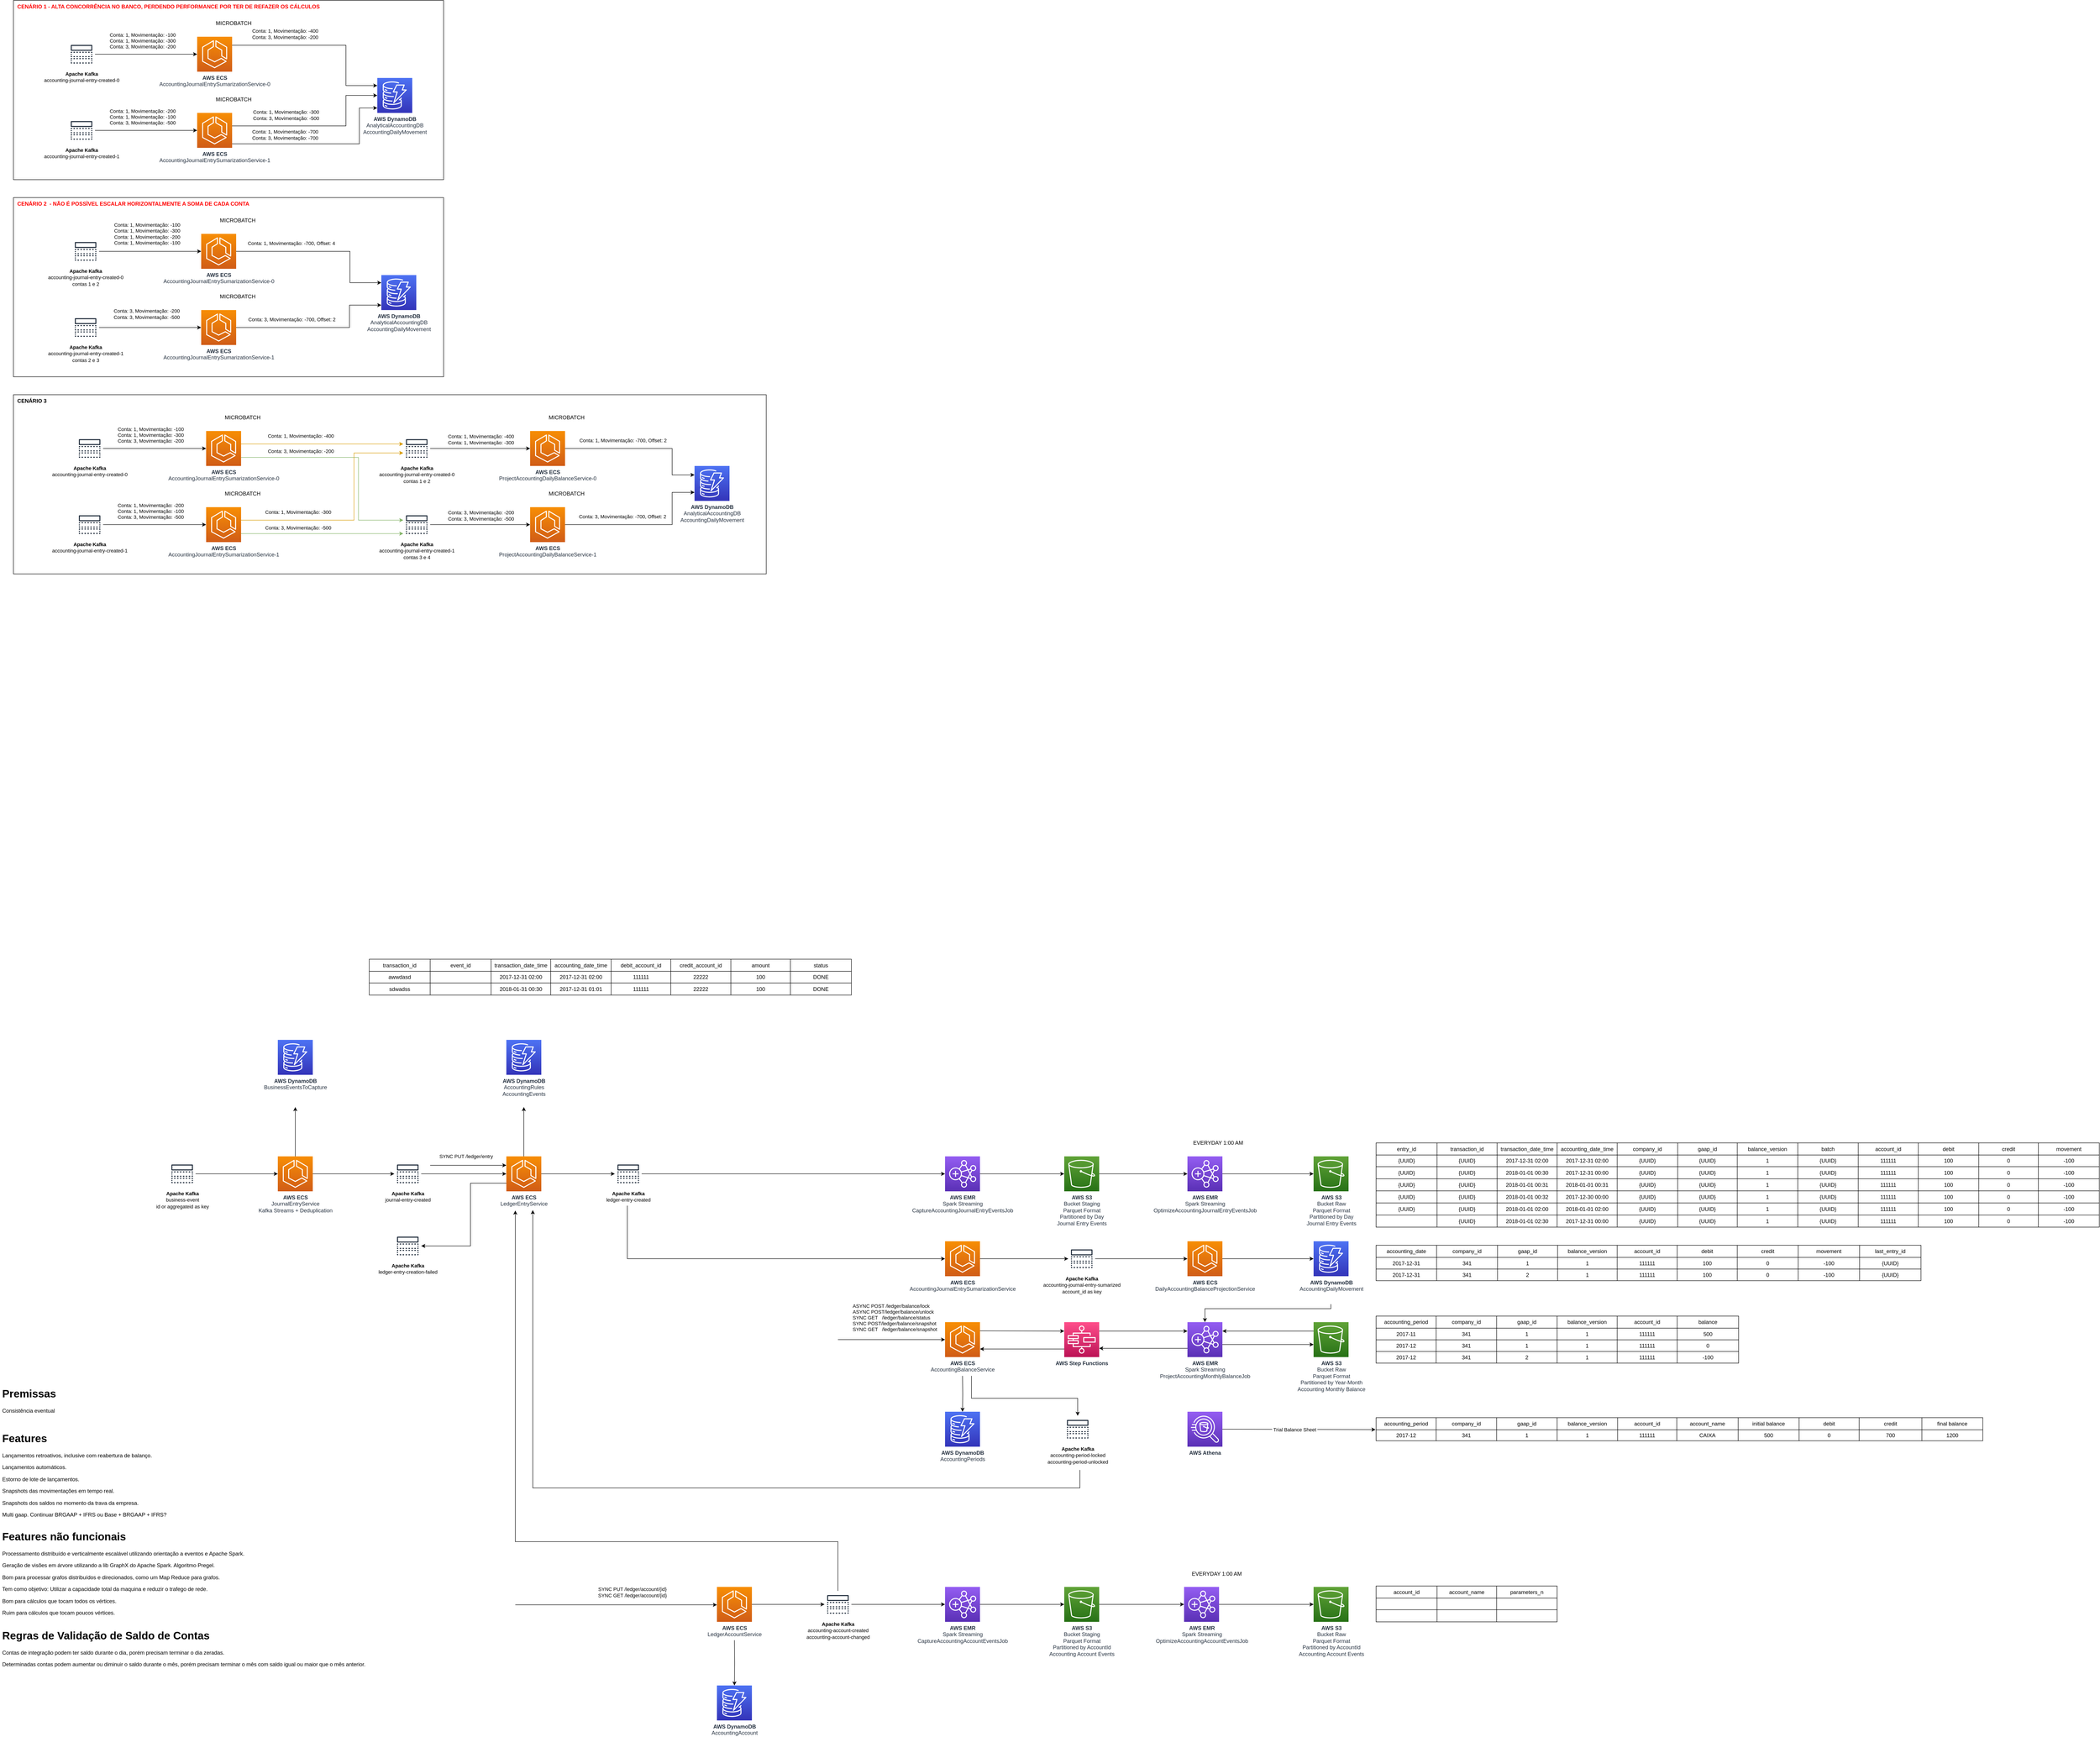<mxfile version="15.0.6" type="github">
  <diagram id="sSMh7Mj8uq1PbPDicRrX" name="Page-1">
    <mxGraphModel dx="2508" dy="2979" grid="1" gridSize="10" guides="1" tooltips="1" connect="1" arrows="1" fold="1" page="1" pageScale="1" pageWidth="827" pageHeight="1169" math="0" shadow="0">
      <root>
        <mxCell id="0" />
        <mxCell id="1" parent="0" />
        <mxCell id="CrSMlSoLfHYtYc_QHHbr-195" value="&lt;font color=&quot;#000000&quot;&gt;&lt;b&gt;&amp;nbsp; CENÁRIO 3&lt;/b&gt;&lt;/font&gt;" style="rounded=0;whiteSpace=wrap;html=1;fontColor=#FF0000;align=left;verticalAlign=top;" vertex="1" parent="1">
          <mxGeometry x="-760" y="-1400" width="1680" height="400" as="geometry" />
        </mxCell>
        <mxCell id="CrSMlSoLfHYtYc_QHHbr-165" value="&lt;b&gt;&amp;nbsp; CENÁRIO 1 - ALTA CONCORRÊNCIA NO BANCO, PERDENDO PERFORMANCE POR TER DE REFAZER OS CÁLCULOS&lt;/b&gt;" style="rounded=0;whiteSpace=wrap;html=1;fontColor=#FF0000;align=left;verticalAlign=top;" vertex="1" parent="1">
          <mxGeometry x="-760" y="-2280" width="960" height="400" as="geometry" />
        </mxCell>
        <mxCell id="ztVvOb2c4JuOCDaLwrAS-1193" style="edgeStyle=orthogonalEdgeStyle;rounded=0;orthogonalLoop=1;jettySize=auto;html=1;startArrow=classic;startFill=1;endArrow=none;endFill=0;exitX=0;exitY=0.5;exitDx=0;exitDy=0;exitPerimeter=0;" parent="1" source="UU9deluZrK-pCLJk1Hoc-1" edge="1">
          <mxGeometry relative="1" as="geometry">
            <mxPoint x="1080" y="709" as="targetPoint" />
            <Array as="points">
              <mxPoint x="1210" y="709" />
              <mxPoint x="1210" y="709" />
            </Array>
          </mxGeometry>
        </mxCell>
        <mxCell id="ztVvOb2c4JuOCDaLwrAS-1194" value="ASYNC POST /ledger/balance/lock&lt;br&gt;ASYNC&amp;nbsp;POST/ledger/balance/unlock&lt;br&gt;SYNC GET&amp;nbsp; &amp;nbsp;/ledger/balance/status&lt;br&gt;SYNC&amp;nbsp;POST/ledger/balance/snapshot&lt;br&gt;SYNC&amp;nbsp;GET&amp;nbsp; &amp;nbsp;/ledger/balance/snapshot" style="edgeLabel;html=1;align=left;verticalAlign=middle;resizable=0;points=[];" parent="ztVvOb2c4JuOCDaLwrAS-1193" vertex="1" connectable="0">
          <mxGeometry x="0.16" y="2" relative="1" as="geometry">
            <mxPoint x="-70" y="-51" as="offset" />
          </mxGeometry>
        </mxCell>
        <mxCell id="2LelLOpR1p7l8fURc_7i-69" style="edgeStyle=orthogonalEdgeStyle;rounded=0;orthogonalLoop=1;jettySize=auto;html=1;startArrow=none;startFill=0;" parent="1" target="2LelLOpR1p7l8fURc_7i-63" edge="1">
          <mxGeometry relative="1" as="geometry">
            <mxPoint x="1378" y="790" as="sourcePoint" />
            <Array as="points">
              <mxPoint x="1378" y="840" />
              <mxPoint x="1615" y="840" />
            </Array>
          </mxGeometry>
        </mxCell>
        <mxCell id="2LelLOpR1p7l8fURc_7i-70" style="edgeStyle=orthogonalEdgeStyle;rounded=0;orthogonalLoop=1;jettySize=auto;html=1;startArrow=none;startFill=0;" parent="1" target="4qVqTRqzKTblFJhMyqPV-178" edge="1">
          <mxGeometry relative="1" as="geometry">
            <mxPoint x="1358" y="790" as="sourcePoint" />
          </mxGeometry>
        </mxCell>
        <mxCell id="UU9deluZrK-pCLJk1Hoc-1" value="&lt;b&gt;AWS ECS&lt;/b&gt;&lt;br&gt;AccountingBalanceService" style="points=[[0,0,0],[0.25,0,0],[0.5,0,0],[0.75,0,0],[1,0,0],[0,1,0],[0.25,1,0],[0.5,1,0],[0.75,1,0],[1,1,0],[0,0.25,0],[0,0.5,0],[0,0.75,0],[1,0.25,0],[1,0.5,0],[1,0.75,0]];outlineConnect=0;fontColor=#232F3E;gradientColor=#F78E04;gradientDirection=north;fillColor=#D05C17;strokeColor=#ffffff;dashed=0;verticalLabelPosition=bottom;verticalAlign=top;align=center;html=1;fontSize=12;fontStyle=0;aspect=fixed;shape=mxgraph.aws4.resourceIcon;resIcon=mxgraph.aws4.ecs;" parent="1" vertex="1">
          <mxGeometry x="1319" y="670" width="78" height="78" as="geometry" />
        </mxCell>
        <mxCell id="UU9deluZrK-pCLJk1Hoc-12" style="edgeStyle=orthogonalEdgeStyle;rounded=0;orthogonalLoop=1;jettySize=auto;html=1;" parent="1" source="UU9deluZrK-pCLJk1Hoc-2" target="UU9deluZrK-pCLJk1Hoc-11" edge="1">
          <mxGeometry relative="1" as="geometry">
            <Array as="points">
              <mxPoint x="490" y="339" />
              <mxPoint x="490" y="339" />
            </Array>
          </mxGeometry>
        </mxCell>
        <mxCell id="MRXJrDMqa9VZ29TLoG-b-64" style="edgeStyle=orthogonalEdgeStyle;rounded=0;orthogonalLoop=1;jettySize=auto;html=1;startArrow=none;startFill=0;endArrow=classic;endFill=1;exitX=0.5;exitY=0;exitDx=0;exitDy=0;exitPerimeter=0;" parent="1" source="UU9deluZrK-pCLJk1Hoc-2" edge="1">
          <mxGeometry relative="1" as="geometry">
            <mxPoint x="360" y="420" as="sourcePoint" />
            <Array as="points">
              <mxPoint x="379" y="290" />
              <mxPoint x="379" y="290" />
            </Array>
            <mxPoint x="379" y="190" as="targetPoint" />
          </mxGeometry>
        </mxCell>
        <mxCell id="wLyvYfdeoNj-BMRv1wWr-8" style="edgeStyle=orthogonalEdgeStyle;rounded=0;orthogonalLoop=1;jettySize=auto;html=1;startArrow=classic;startFill=1;endArrow=none;endFill=0;" parent="1" target="4qVqTRqzKTblFJhMyqPV-163" edge="1">
          <mxGeometry relative="1" as="geometry">
            <mxPoint x="360" y="421" as="sourcePoint" />
            <Array as="points">
              <mxPoint x="360" y="1160" />
              <mxPoint x="1080" y="1160" />
            </Array>
          </mxGeometry>
        </mxCell>
        <mxCell id="2LelLOpR1p7l8fURc_7i-72" style="edgeStyle=orthogonalEdgeStyle;rounded=0;orthogonalLoop=1;jettySize=auto;html=1;startArrow=none;startFill=0;endArrow=classic;endFill=1;" parent="1" source="UU9deluZrK-pCLJk1Hoc-2" target="UU9deluZrK-pCLJk1Hoc-15" edge="1">
          <mxGeometry relative="1" as="geometry">
            <Array as="points">
              <mxPoint x="260" y="360" />
              <mxPoint x="260" y="500" />
            </Array>
          </mxGeometry>
        </mxCell>
        <mxCell id="CrSMlSoLfHYtYc_QHHbr-205" style="edgeStyle=orthogonalEdgeStyle;rounded=0;orthogonalLoop=1;jettySize=auto;html=1;fontColor=#FF0000;startArrow=classic;startFill=1;endArrow=none;endFill=0;" edge="1" parent="1" source="UU9deluZrK-pCLJk1Hoc-2">
          <mxGeometry relative="1" as="geometry">
            <mxPoint x="170" y="320" as="targetPoint" />
            <Array as="points">
              <mxPoint x="170" y="320" />
            </Array>
          </mxGeometry>
        </mxCell>
        <mxCell id="CrSMlSoLfHYtYc_QHHbr-206" value="SYNC PUT /ledger/entry" style="edgeLabel;html=1;align=center;verticalAlign=middle;resizable=0;points=[];" vertex="1" connectable="0" parent="CrSMlSoLfHYtYc_QHHbr-205">
          <mxGeometry x="-0.329" y="-3" relative="1" as="geometry">
            <mxPoint x="-33" y="-17" as="offset" />
          </mxGeometry>
        </mxCell>
        <mxCell id="UU9deluZrK-pCLJk1Hoc-2" value="&lt;b&gt;AWS ECS&lt;/b&gt;&lt;br&gt;LedgerEntryService" style="points=[[0,0,0],[0.25,0,0],[0.5,0,0],[0.75,0,0],[1,0,0],[0,1,0],[0.25,1,0],[0.5,1,0],[0.75,1,0],[1,1,0],[0,0.25,0],[0,0.5,0],[0,0.75,0],[1,0.25,0],[1,0.5,0],[1,0.75,0]];outlineConnect=0;fontColor=#232F3E;gradientColor=#F78E04;gradientDirection=north;fillColor=#D05C17;strokeColor=#ffffff;dashed=0;verticalLabelPosition=bottom;verticalAlign=top;align=center;html=1;fontSize=12;fontStyle=0;aspect=fixed;shape=mxgraph.aws4.resourceIcon;resIcon=mxgraph.aws4.ecs;" parent="1" vertex="1">
          <mxGeometry x="340" y="300" width="78" height="78" as="geometry" />
        </mxCell>
        <mxCell id="UU9deluZrK-pCLJk1Hoc-13" style="edgeStyle=orthogonalEdgeStyle;rounded=0;orthogonalLoop=1;jettySize=auto;html=1;entryX=0;entryY=0.5;entryDx=0;entryDy=0;entryPerimeter=0;" parent="1" source="UU9deluZrK-pCLJk1Hoc-11" target="4qVqTRqzKTblFJhMyqPV-108" edge="1">
          <mxGeometry relative="1" as="geometry">
            <Array as="points">
              <mxPoint x="980" y="339" />
              <mxPoint x="980" y="339" />
            </Array>
            <mxPoint x="810.0" y="340.0" as="targetPoint" />
          </mxGeometry>
        </mxCell>
        <mxCell id="UU9deluZrK-pCLJk1Hoc-11" value="&lt;span style=&quot;color: rgb(0 , 0 , 0) ; font-size: 11px ; background-color: rgb(255 , 255 , 255)&quot;&gt;&lt;b&gt;Apache Kafka&lt;br&gt;&lt;/b&gt;&lt;/span&gt;&lt;span style=&quot;color: rgb(0 , 0 , 0) ; font-size: 11px ; background-color: rgb(255 , 255 , 255)&quot;&gt;ledger-entry-created&lt;/span&gt;&lt;span style=&quot;color: rgb(0 , 0 , 0) ; font-size: 11px ; background-color: rgb(255 , 255 , 255)&quot;&gt;&lt;br&gt;&lt;/span&gt;" style="outlineConnect=0;fontColor=#232F3E;gradientColor=none;strokeColor=#232F3E;fillColor=#ffffff;dashed=0;verticalLabelPosition=bottom;verticalAlign=top;align=center;html=1;fontSize=12;fontStyle=0;aspect=fixed;shape=mxgraph.aws4.resourceIcon;resIcon=mxgraph.aws4.topic;" parent="1" vertex="1">
          <mxGeometry x="582" y="309" width="60" height="60" as="geometry" />
        </mxCell>
        <mxCell id="UU9deluZrK-pCLJk1Hoc-15" value="&lt;b&gt;&lt;span style=&quot;color: rgb(0 , 0 , 0) ; font-size: 11px ; background-color: rgb(255 , 255 , 255)&quot;&gt;Apache Kafka&lt;/span&gt;&lt;br style=&quot;color: rgb(0 , 0 , 0) ; font-size: 11px&quot;&gt;&lt;/b&gt;&lt;span style=&quot;color: rgb(0 , 0 , 0) ; font-size: 11px ; background-color: rgb(255 , 255 , 255)&quot;&gt;ledger-entry-creation-failed&lt;/span&gt;&lt;span style=&quot;color: rgb(0 , 0 , 0) ; font-size: 11px ; background-color: rgb(255 , 255 , 255)&quot;&gt;&lt;br&gt;&lt;/span&gt;" style="outlineConnect=0;fontColor=#232F3E;gradientColor=none;strokeColor=#232F3E;fillColor=#ffffff;dashed=0;verticalLabelPosition=bottom;verticalAlign=top;align=center;html=1;fontSize=12;fontStyle=0;aspect=fixed;shape=mxgraph.aws4.resourceIcon;resIcon=mxgraph.aws4.topic;" parent="1" vertex="1">
          <mxGeometry x="90" y="470" width="60" height="60" as="geometry" />
        </mxCell>
        <mxCell id="4qVqTRqzKTblFJhMyqPV-164" style="edgeStyle=orthogonalEdgeStyle;rounded=0;orthogonalLoop=1;jettySize=auto;html=1;startArrow=none;startFill=0;endArrow=classic;endFill=1;" parent="1" target="4qVqTRqzKTblFJhMyqPV-165" edge="1">
          <mxGeometry relative="1" as="geometry">
            <mxPoint x="849" y="1380" as="sourcePoint" />
            <mxPoint x="921" y="1340" as="targetPoint" />
            <Array as="points" />
          </mxGeometry>
        </mxCell>
        <mxCell id="4qVqTRqzKTblFJhMyqPV-166" style="edgeStyle=orthogonalEdgeStyle;rounded=0;orthogonalLoop=1;jettySize=auto;html=1;startArrow=classic;startFill=1;endArrow=none;endFill=0;" parent="1" source="UU9deluZrK-pCLJk1Hoc-19" edge="1">
          <mxGeometry relative="1" as="geometry">
            <mxPoint x="360" y="1301" as="targetPoint" />
            <Array as="points">
              <mxPoint x="630" y="1301" />
              <mxPoint x="420" y="1301" />
            </Array>
          </mxGeometry>
        </mxCell>
        <mxCell id="CrSMlSoLfHYtYc_QHHbr-203" value="&lt;span style=&quot;color: rgb(0 , 0 , 0)&quot;&gt;SYNC PUT /ledger/account/{id}&lt;br&gt;&lt;/span&gt;&lt;span style=&quot;color: rgb(0 , 0 , 0)&quot;&gt;SYNC GET /ledger/account/{id}&lt;/span&gt;&lt;span style=&quot;color: rgb(0 , 0 , 0)&quot;&gt;&lt;br&gt;&lt;/span&gt;" style="edgeLabel;html=1;align=center;verticalAlign=middle;resizable=0;points=[];fontColor=#FF0000;" vertex="1" connectable="0" parent="4qVqTRqzKTblFJhMyqPV-166">
          <mxGeometry x="-0.406" y="2" relative="1" as="geometry">
            <mxPoint x="-56" y="-30" as="offset" />
          </mxGeometry>
        </mxCell>
        <mxCell id="UU9deluZrK-pCLJk1Hoc-19" value="&lt;b&gt;AWS ECS&lt;/b&gt;&lt;br&gt;LedgerAccountService" style="points=[[0,0,0],[0.25,0,0],[0.5,0,0],[0.75,0,0],[1,0,0],[0,1,0],[0.25,1,0],[0.5,1,0],[0.75,1,0],[1,1,0],[0,0.25,0],[0,0.5,0],[0,0.75,0],[1,0.25,0],[1,0.5,0],[1,0.75,0]];outlineConnect=0;fontColor=#232F3E;gradientColor=#F78E04;gradientDirection=north;fillColor=#D05C17;strokeColor=#ffffff;dashed=0;verticalLabelPosition=bottom;verticalAlign=top;align=center;html=1;fontSize=12;fontStyle=0;aspect=fixed;shape=mxgraph.aws4.resourceIcon;resIcon=mxgraph.aws4.ecs;" parent="1" vertex="1">
          <mxGeometry x="810" y="1261" width="78" height="78" as="geometry" />
        </mxCell>
        <mxCell id="4qVqTRqzKTblFJhMyqPV-106" value="&lt;h1&gt;Regras de Validação de Saldo de Contas&lt;/h1&gt;&lt;p&gt;Contas de integração podem ter saldo durante o dia, porém precisam terminar o dia zeradas.&lt;/p&gt;&lt;p&gt;Determinadas contas podem aumentar ou diminuir o saldo durante o mês, porém precisam terminar o mês com saldo igual ou maior que o mês anterior.&lt;/p&gt;" style="text;html=1;strokeColor=none;fillColor=none;spacing=5;spacingTop=-20;whiteSpace=wrap;overflow=hidden;rounded=0;" parent="1" vertex="1">
          <mxGeometry x="-790" y="1350" width="840" height="120" as="geometry" />
        </mxCell>
        <mxCell id="4qVqTRqzKTblFJhMyqPV-109" style="edgeStyle=orthogonalEdgeStyle;rounded=0;orthogonalLoop=1;jettySize=auto;html=1;startArrow=none;startFill=0;endArrow=classic;endFill=1;entryX=0;entryY=0.5;entryDx=0;entryDy=0;entryPerimeter=0;" parent="1" source="4qVqTRqzKTblFJhMyqPV-108" target="4qVqTRqzKTblFJhMyqPV-110" edge="1">
          <mxGeometry relative="1" as="geometry">
            <mxPoint x="1529" y="339" as="targetPoint" />
          </mxGeometry>
        </mxCell>
        <mxCell id="4qVqTRqzKTblFJhMyqPV-108" value="&lt;b&gt;AWS EMR&lt;br&gt;&lt;/b&gt;Spark Streaming&lt;br&gt;CaptureAccountingJournalEntryEventsJob" style="points=[[0,0,0],[0.25,0,0],[0.5,0,0],[0.75,0,0],[1,0,0],[0,1,0],[0.25,1,0],[0.5,1,0],[0.75,1,0],[1,1,0],[0,0.25,0],[0,0.5,0],[0,0.75,0],[1,0.25,0],[1,0.5,0],[1,0.75,0]];outlineConnect=0;fontColor=#232F3E;gradientColor=#945DF2;gradientDirection=north;fillColor=#5A30B5;strokeColor=#ffffff;dashed=0;verticalLabelPosition=bottom;verticalAlign=top;align=center;html=1;fontSize=12;fontStyle=0;aspect=fixed;shape=mxgraph.aws4.resourceIcon;resIcon=mxgraph.aws4.emr;" parent="1" vertex="1">
          <mxGeometry x="1319" y="300" width="78" height="78" as="geometry" />
        </mxCell>
        <mxCell id="4qVqTRqzKTblFJhMyqPV-112" style="edgeStyle=orthogonalEdgeStyle;rounded=0;orthogonalLoop=1;jettySize=auto;html=1;startArrow=none;startFill=0;endArrow=classic;endFill=1;entryX=0;entryY=0.5;entryDx=0;entryDy=0;entryPerimeter=0;exitX=1;exitY=0.5;exitDx=0;exitDy=0;exitPerimeter=0;" parent="1" source="4qVqTRqzKTblFJhMyqPV-110" target="4qVqTRqzKTblFJhMyqPV-111" edge="1">
          <mxGeometry relative="1" as="geometry">
            <mxPoint x="1636" y="339" as="sourcePoint" />
            <mxPoint x="1768.0" y="339" as="targetPoint" />
            <Array as="points">
              <mxPoint x="1680" y="339" />
              <mxPoint x="1680" y="339" />
            </Array>
          </mxGeometry>
        </mxCell>
        <mxCell id="4qVqTRqzKTblFJhMyqPV-202" style="edgeStyle=orthogonalEdgeStyle;rounded=0;orthogonalLoop=1;jettySize=auto;html=1;fontColor=#00FF00;startArrow=none;startFill=0;endArrow=classic;endFill=1;entryX=0;entryY=0.5;entryDx=0;entryDy=0;entryPerimeter=0;" parent="1" target="wLyvYfdeoNj-BMRv1wWr-20" edge="1">
          <mxGeometry relative="1" as="geometry">
            <Array as="points">
              <mxPoint x="610" y="529" />
            </Array>
            <mxPoint x="610" y="410" as="sourcePoint" />
            <mxPoint x="1319" y="529" as="targetPoint" />
          </mxGeometry>
        </mxCell>
        <mxCell id="4qVqTRqzKTblFJhMyqPV-110" value="&lt;b&gt;AWS S3&lt;/b&gt;&lt;br&gt;Bucket Staging&lt;br&gt;Parquet Format&lt;br&gt;Partitioned by Day&lt;br&gt;Journal Entry Events" style="points=[[0,0,0],[0.25,0,0],[0.5,0,0],[0.75,0,0],[1,0,0],[0,1,0],[0.25,1,0],[0.5,1,0],[0.75,1,0],[1,1,0],[0,0.25,0],[0,0.5,0],[0,0.75,0],[1,0.25,0],[1,0.5,0],[1,0.75,0]];outlineConnect=0;fontColor=#232F3E;gradientColor=#60A337;gradientDirection=north;fillColor=#277116;strokeColor=#ffffff;dashed=0;verticalLabelPosition=bottom;verticalAlign=top;align=center;html=1;fontSize=12;fontStyle=0;aspect=fixed;shape=mxgraph.aws4.resourceIcon;resIcon=mxgraph.aws4.s3;" parent="1" vertex="1">
          <mxGeometry x="1585" y="300" width="78" height="78" as="geometry" />
        </mxCell>
        <mxCell id="4qVqTRqzKTblFJhMyqPV-114" style="edgeStyle=orthogonalEdgeStyle;rounded=0;orthogonalLoop=1;jettySize=auto;html=1;entryX=0;entryY=0.5;entryDx=0;entryDy=0;entryPerimeter=0;startArrow=none;startFill=0;endArrow=classic;endFill=1;exitX=1;exitY=0.5;exitDx=0;exitDy=0;exitPerimeter=0;" parent="1" source="4qVqTRqzKTblFJhMyqPV-111" target="4qVqTRqzKTblFJhMyqPV-113" edge="1">
          <mxGeometry relative="1" as="geometry">
            <mxPoint x="1846" y="339" as="sourcePoint" />
            <mxPoint x="1978.0" y="339" as="targetPoint" />
          </mxGeometry>
        </mxCell>
        <mxCell id="4qVqTRqzKTblFJhMyqPV-111" value="&lt;b&gt;AWS EMR&lt;br&gt;&lt;/b&gt;Spark Streaming&lt;br&gt;OptimizeAccountingJournalEntryEventsJob" style="points=[[0,0,0],[0.25,0,0],[0.5,0,0],[0.75,0,0],[1,0,0],[0,1,0],[0.25,1,0],[0.5,1,0],[0.75,1,0],[1,1,0],[0,0.25,0],[0,0.5,0],[0,0.75,0],[1,0.25,0],[1,0.5,0],[1,0.75,0]];outlineConnect=0;fontColor=#232F3E;gradientColor=#945DF2;gradientDirection=north;fillColor=#5A30B5;strokeColor=#ffffff;dashed=0;verticalLabelPosition=bottom;verticalAlign=top;align=center;html=1;fontSize=12;fontStyle=0;aspect=fixed;shape=mxgraph.aws4.resourceIcon;resIcon=mxgraph.aws4.emr;" parent="1" vertex="1">
          <mxGeometry x="1860" y="300" width="78" height="78" as="geometry" />
        </mxCell>
        <mxCell id="4qVqTRqzKTblFJhMyqPV-113" value="&lt;b&gt;AWS S3&lt;/b&gt;&lt;br&gt;Bucket Raw&lt;br&gt;Parquet Format&lt;br&gt;Partitioned by Day&lt;br&gt;Journal Entry Events" style="points=[[0,0,0],[0.25,0,0],[0.5,0,0],[0.75,0,0],[1,0,0],[0,1,0],[0.25,1,0],[0.5,1,0],[0.75,1,0],[1,1,0],[0,0.25,0],[0,0.5,0],[0,0.75,0],[1,0.25,0],[1,0.5,0],[1,0.75,0]];outlineConnect=0;fontColor=#232F3E;gradientColor=#60A337;gradientDirection=north;fillColor=#277116;strokeColor=#ffffff;dashed=0;verticalLabelPosition=bottom;verticalAlign=top;align=center;html=1;fontSize=12;fontStyle=0;aspect=fixed;shape=mxgraph.aws4.resourceIcon;resIcon=mxgraph.aws4.s3;" parent="1" vertex="1">
          <mxGeometry x="2141.5" y="300" width="78" height="78" as="geometry" />
        </mxCell>
        <mxCell id="4qVqTRqzKTblFJhMyqPV-173" style="edgeStyle=orthogonalEdgeStyle;rounded=0;orthogonalLoop=1;jettySize=auto;html=1;entryX=0;entryY=0.5;entryDx=0;entryDy=0;entryPerimeter=0;startArrow=none;startFill=0;endArrow=classic;endFill=1;" parent="1" source="4qVqTRqzKTblFJhMyqPV-163" target="4qVqTRqzKTblFJhMyqPV-172" edge="1">
          <mxGeometry relative="1" as="geometry" />
        </mxCell>
        <mxCell id="4qVqTRqzKTblFJhMyqPV-163" value="&lt;b&gt;&lt;span style=&quot;color: rgb(0 , 0 , 0) ; font-size: 11px ; background-color: rgb(255 , 255 , 255)&quot;&gt;Apache Kafka&lt;/span&gt;&lt;br style=&quot;color: rgb(0 , 0 , 0) ; font-size: 11px&quot;&gt;&lt;/b&gt;&lt;span style=&quot;color: rgb(0 , 0 , 0) ; font-size: 11px ; background-color: rgb(255 , 255 , 255)&quot;&gt;accounting-account-created&lt;br&gt;&lt;/span&gt;&lt;span style=&quot;color: rgb(0 , 0 , 0) ; font-size: 11px ; background-color: rgb(255 , 255 , 255)&quot;&gt;accounting-account-changed&lt;/span&gt;&lt;span style=&quot;color: rgb(0 , 0 , 0) ; font-size: 11px ; background-color: rgb(255 , 255 , 255)&quot;&gt;&lt;br&gt;&lt;/span&gt;" style="outlineConnect=0;fontColor=#232F3E;gradientColor=none;strokeColor=#232F3E;fillColor=#ffffff;dashed=0;verticalLabelPosition=bottom;verticalAlign=top;align=center;html=1;fontSize=12;fontStyle=0;aspect=fixed;shape=mxgraph.aws4.resourceIcon;resIcon=mxgraph.aws4.topic;" parent="1" vertex="1">
          <mxGeometry x="1050" y="1270" width="60" height="60" as="geometry" />
        </mxCell>
        <mxCell id="4qVqTRqzKTblFJhMyqPV-165" value="&lt;b&gt;AWS DynamoDB&lt;/b&gt;&lt;br&gt;AccountingAccount" style="points=[[0,0,0],[0.25,0,0],[0.5,0,0],[0.75,0,0],[1,0,0],[0,1,0],[0.25,1,0],[0.5,1,0],[0.75,1,0],[1,1,0],[0,0.25,0],[0,0.5,0],[0,0.75,0],[1,0.25,0],[1,0.5,0],[1,0.75,0]];outlineConnect=0;fontColor=#232F3E;gradientColor=#4D72F3;gradientDirection=north;fillColor=#3334B9;strokeColor=#ffffff;dashed=0;verticalLabelPosition=bottom;verticalAlign=top;align=center;html=1;fontSize=12;fontStyle=0;aspect=fixed;shape=mxgraph.aws4.resourceIcon;resIcon=mxgraph.aws4.dynamodb;" parent="1" vertex="1">
          <mxGeometry x="810" y="1481" width="78" height="78" as="geometry" />
        </mxCell>
        <mxCell id="4qVqTRqzKTblFJhMyqPV-170" style="edgeStyle=orthogonalEdgeStyle;rounded=0;orthogonalLoop=1;jettySize=auto;html=1;startArrow=none;startFill=0;endArrow=classic;endFill=1;exitX=1;exitY=0.5;exitDx=0;exitDy=0;exitPerimeter=0;" parent="1" source="UU9deluZrK-pCLJk1Hoc-19" target="4qVqTRqzKTblFJhMyqPV-163" edge="1">
          <mxGeometry relative="1" as="geometry">
            <mxPoint x="974" y="1300.0" as="sourcePoint" />
          </mxGeometry>
        </mxCell>
        <mxCell id="4qVqTRqzKTblFJhMyqPV-183" style="edgeStyle=orthogonalEdgeStyle;rounded=0;orthogonalLoop=1;jettySize=auto;html=1;entryX=0;entryY=0.5;entryDx=0;entryDy=0;entryPerimeter=0;startArrow=none;startFill=0;endArrow=classic;endFill=1;" parent="1" source="4qVqTRqzKTblFJhMyqPV-172" target="4qVqTRqzKTblFJhMyqPV-182" edge="1">
          <mxGeometry relative="1" as="geometry" />
        </mxCell>
        <mxCell id="4qVqTRqzKTblFJhMyqPV-172" value="&lt;b&gt;AWS EMR&lt;br&gt;&lt;/b&gt;Spark Streaming&lt;br&gt;CaptureAccountingAccountEventsJob" style="points=[[0,0,0],[0.25,0,0],[0.5,0,0],[0.75,0,0],[1,0,0],[0,1,0],[0.25,1,0],[0.5,1,0],[0.75,1,0],[1,1,0],[0,0.25,0],[0,0.5,0],[0,0.75,0],[1,0.25,0],[1,0.5,0],[1,0.75,0]];outlineConnect=0;fontColor=#232F3E;gradientColor=#945DF2;gradientDirection=north;fillColor=#5A30B5;strokeColor=#ffffff;dashed=0;verticalLabelPosition=bottom;verticalAlign=top;align=center;html=1;fontSize=12;fontStyle=0;aspect=fixed;shape=mxgraph.aws4.resourceIcon;resIcon=mxgraph.aws4.emr;" parent="1" vertex="1">
          <mxGeometry x="1319" y="1261" width="78" height="78" as="geometry" />
        </mxCell>
        <mxCell id="4qVqTRqzKTblFJhMyqPV-178" value="&lt;b&gt;AWS DynamoDB&lt;/b&gt;&lt;br&gt;AccountingPeriods" style="points=[[0,0,0],[0.25,0,0],[0.5,0,0],[0.75,0,0],[1,0,0],[0,1,0],[0.25,1,0],[0.5,1,0],[0.75,1,0],[1,1,0],[0,0.25,0],[0,0.5,0],[0,0.75,0],[1,0.25,0],[1,0.5,0],[1,0.75,0]];outlineConnect=0;fontColor=#232F3E;gradientColor=#4D72F3;gradientDirection=north;fillColor=#3334B9;strokeColor=#ffffff;dashed=0;verticalLabelPosition=bottom;verticalAlign=top;align=center;html=1;fontSize=12;fontStyle=0;aspect=fixed;shape=mxgraph.aws4.resourceIcon;resIcon=mxgraph.aws4.dynamodb;" parent="1" vertex="1">
          <mxGeometry x="1319" y="870" width="78" height="78" as="geometry" />
        </mxCell>
        <mxCell id="4qVqTRqzKTblFJhMyqPV-185" style="edgeStyle=orthogonalEdgeStyle;rounded=0;orthogonalLoop=1;jettySize=auto;html=1;startArrow=none;startFill=0;endArrow=classic;endFill=1;" parent="1" source="4qVqTRqzKTblFJhMyqPV-182" target="4qVqTRqzKTblFJhMyqPV-184" edge="1">
          <mxGeometry relative="1" as="geometry" />
        </mxCell>
        <mxCell id="4qVqTRqzKTblFJhMyqPV-182" value="&lt;b&gt;AWS S3&lt;/b&gt;&lt;br&gt;Bucket Staging&lt;br&gt;Parquet Format&lt;br&gt;Partitioned by AccountId&lt;br&gt;Accounting Account Events" style="points=[[0,0,0],[0.25,0,0],[0.5,0,0],[0.75,0,0],[1,0,0],[0,1,0],[0.25,1,0],[0.5,1,0],[0.75,1,0],[1,1,0],[0,0.25,0],[0,0.5,0],[0,0.75,0],[1,0.25,0],[1,0.5,0],[1,0.75,0]];outlineConnect=0;fontColor=#232F3E;gradientColor=#60A337;gradientDirection=north;fillColor=#277116;strokeColor=#ffffff;dashed=0;verticalLabelPosition=bottom;verticalAlign=top;align=center;html=1;fontSize=12;fontStyle=0;aspect=fixed;shape=mxgraph.aws4.resourceIcon;resIcon=mxgraph.aws4.s3;" parent="1" vertex="1">
          <mxGeometry x="1585" y="1261" width="78" height="78" as="geometry" />
        </mxCell>
        <mxCell id="4qVqTRqzKTblFJhMyqPV-187" style="edgeStyle=orthogonalEdgeStyle;rounded=0;orthogonalLoop=1;jettySize=auto;html=1;entryX=0;entryY=0.5;entryDx=0;entryDy=0;entryPerimeter=0;startArrow=none;startFill=0;endArrow=classic;endFill=1;" parent="1" source="4qVqTRqzKTblFJhMyqPV-184" target="4qVqTRqzKTblFJhMyqPV-186" edge="1">
          <mxGeometry relative="1" as="geometry" />
        </mxCell>
        <mxCell id="4qVqTRqzKTblFJhMyqPV-184" value="&lt;b&gt;AWS EMR&lt;br&gt;&lt;/b&gt;Spark Streaming&lt;br&gt;OptimizeAccountingAccountEventsJob" style="points=[[0,0,0],[0.25,0,0],[0.5,0,0],[0.75,0,0],[1,0,0],[0,1,0],[0.25,1,0],[0.5,1,0],[0.75,1,0],[1,1,0],[0,0.25,0],[0,0.5,0],[0,0.75,0],[1,0.25,0],[1,0.5,0],[1,0.75,0]];outlineConnect=0;fontColor=#232F3E;gradientColor=#945DF2;gradientDirection=north;fillColor=#5A30B5;strokeColor=#ffffff;dashed=0;verticalLabelPosition=bottom;verticalAlign=top;align=center;html=1;fontSize=12;fontStyle=0;aspect=fixed;shape=mxgraph.aws4.resourceIcon;resIcon=mxgraph.aws4.emr;" parent="1" vertex="1">
          <mxGeometry x="1852.5" y="1261" width="78" height="78" as="geometry" />
        </mxCell>
        <mxCell id="4qVqTRqzKTblFJhMyqPV-186" value="&lt;b&gt;AWS S3&lt;/b&gt;&lt;br&gt;Bucket Raw&lt;br&gt;Parquet Format&lt;br&gt;Partitioned by AccountId&lt;br&gt;Accounting Account Events" style="points=[[0,0,0],[0.25,0,0],[0.5,0,0],[0.75,0,0],[1,0,0],[0,1,0],[0.25,1,0],[0.5,1,0],[0.75,1,0],[1,1,0],[0,0.25,0],[0,0.5,0],[0,0.75,0],[1,0.25,0],[1,0.5,0],[1,0.75,0]];outlineConnect=0;fontColor=#232F3E;gradientColor=#60A337;gradientDirection=north;fillColor=#277116;strokeColor=#ffffff;dashed=0;verticalLabelPosition=bottom;verticalAlign=top;align=center;html=1;fontSize=12;fontStyle=0;aspect=fixed;shape=mxgraph.aws4.resourceIcon;resIcon=mxgraph.aws4.s3;" parent="1" vertex="1">
          <mxGeometry x="2141.5" y="1261" width="78" height="78" as="geometry" />
        </mxCell>
        <mxCell id="4qVqTRqzKTblFJhMyqPV-203" style="edgeStyle=orthogonalEdgeStyle;rounded=0;orthogonalLoop=1;jettySize=auto;html=1;entryX=0;entryY=0.5;entryDx=0;entryDy=0;entryPerimeter=0;fontColor=#00FF00;startArrow=none;startFill=0;endArrow=classic;endFill=1;exitX=1;exitY=0.5;exitDx=0;exitDy=0;exitPerimeter=0;" parent="1" source="CrSMlSoLfHYtYc_QHHbr-196" target="ztVvOb2c4JuOCDaLwrAS-1208" edge="1">
          <mxGeometry relative="1" as="geometry">
            <mxPoint x="1529" y="529" as="targetPoint" />
            <mxPoint x="1938" y="528.5" as="sourcePoint" />
          </mxGeometry>
        </mxCell>
        <mxCell id="4qVqTRqzKTblFJhMyqPV-208" value="EVERYDAY 1:00 AM" style="shape=image;html=1;verticalAlign=bottom;verticalLabelPosition=top;labelBackgroundColor=#ffffff;imageAspect=0;aspect=fixed;image=https://cdn3.iconfinder.com/data/icons/material-inspired-2/16/27-128.png;labelPosition=center;align=center;" parent="1" vertex="1">
          <mxGeometry x="1907" y="279" width="42" height="42" as="geometry" />
        </mxCell>
        <mxCell id="ztVvOb2c4JuOCDaLwrAS-364" value="" style="shape=table;html=1;whiteSpace=wrap;startSize=0;container=1;collapsible=0;childLayout=tableLayout;" parent="1" vertex="1">
          <mxGeometry x="2281" y="270" width="1614" height="188" as="geometry" />
        </mxCell>
        <mxCell id="ztVvOb2c4JuOCDaLwrAS-365" value="" style="shape=partialRectangle;html=1;whiteSpace=wrap;collapsible=0;dropTarget=0;pointerEvents=0;fillColor=none;top=0;left=0;bottom=0;right=0;points=[[0,0.5],[1,0.5]];portConstraint=eastwest;" parent="ztVvOb2c4JuOCDaLwrAS-364" vertex="1">
          <mxGeometry width="1614" height="27" as="geometry" />
        </mxCell>
        <mxCell id="ztVvOb2c4JuOCDaLwrAS-367" value="entry_id" style="shape=partialRectangle;html=1;whiteSpace=wrap;connectable=0;fillColor=none;top=0;left=0;bottom=0;right=0;overflow=hidden;" parent="ztVvOb2c4JuOCDaLwrAS-365" vertex="1">
          <mxGeometry width="136" height="27" as="geometry" />
        </mxCell>
        <mxCell id="ztVvOb2c4JuOCDaLwrAS-368" value="transaction_id" style="shape=partialRectangle;html=1;whiteSpace=wrap;connectable=0;fillColor=none;top=0;left=0;bottom=0;right=0;overflow=hidden;" parent="ztVvOb2c4JuOCDaLwrAS-365" vertex="1">
          <mxGeometry x="136" width="134" height="27" as="geometry" />
        </mxCell>
        <mxCell id="ztVvOb2c4JuOCDaLwrAS-369" value="transaction_date_time" style="shape=partialRectangle;html=1;whiteSpace=wrap;connectable=0;fillColor=none;top=0;left=0;bottom=0;right=0;overflow=hidden;" parent="ztVvOb2c4JuOCDaLwrAS-365" vertex="1">
          <mxGeometry x="270" width="134" height="27" as="geometry" />
        </mxCell>
        <mxCell id="ztVvOb2c4JuOCDaLwrAS-370" value="accounting_date_time" style="shape=partialRectangle;html=1;whiteSpace=wrap;connectable=0;fillColor=none;top=0;left=0;bottom=0;right=0;overflow=hidden;" parent="ztVvOb2c4JuOCDaLwrAS-365" vertex="1">
          <mxGeometry x="404" width="134" height="27" as="geometry" />
        </mxCell>
        <mxCell id="2LelLOpR1p7l8fURc_7i-37" value="&lt;span&gt;company_id&lt;/span&gt;" style="shape=partialRectangle;html=1;whiteSpace=wrap;connectable=0;fillColor=none;top=0;left=0;bottom=0;right=0;overflow=hidden;" parent="ztVvOb2c4JuOCDaLwrAS-365" vertex="1">
          <mxGeometry x="538" width="135" height="27" as="geometry" />
        </mxCell>
        <mxCell id="2LelLOpR1p7l8fURc_7i-44" value="&lt;span&gt;gaap_id&lt;/span&gt;" style="shape=partialRectangle;html=1;whiteSpace=wrap;connectable=0;fillColor=none;top=0;left=0;bottom=0;right=0;overflow=hidden;" parent="ztVvOb2c4JuOCDaLwrAS-365" vertex="1">
          <mxGeometry x="673" width="133" height="27" as="geometry" />
        </mxCell>
        <mxCell id="2LelLOpR1p7l8fURc_7i-51" value="&lt;span&gt;balance_version&lt;/span&gt;" style="shape=partialRectangle;html=1;whiteSpace=wrap;connectable=0;fillColor=none;top=0;left=0;bottom=0;right=0;overflow=hidden;" parent="ztVvOb2c4JuOCDaLwrAS-365" vertex="1">
          <mxGeometry x="806" width="135" height="27" as="geometry" />
        </mxCell>
        <mxCell id="2LelLOpR1p7l8fURc_7i-94" value="batch" style="shape=partialRectangle;html=1;whiteSpace=wrap;connectable=0;fillColor=none;top=0;left=0;bottom=0;right=0;overflow=hidden;" parent="ztVvOb2c4JuOCDaLwrAS-365" vertex="1">
          <mxGeometry x="941" width="135" height="27" as="geometry" />
        </mxCell>
        <mxCell id="2LelLOpR1p7l8fURc_7i-30" value="&lt;span&gt;account_id&lt;/span&gt;" style="shape=partialRectangle;html=1;whiteSpace=wrap;connectable=0;fillColor=none;top=0;left=0;bottom=0;right=0;overflow=hidden;" parent="ztVvOb2c4JuOCDaLwrAS-365" vertex="1">
          <mxGeometry x="1076" width="134" height="27" as="geometry" />
        </mxCell>
        <mxCell id="2LelLOpR1p7l8fURc_7i-13" value="debit" style="shape=partialRectangle;html=1;whiteSpace=wrap;connectable=0;fillColor=none;top=0;left=0;bottom=0;right=0;overflow=hidden;" parent="ztVvOb2c4JuOCDaLwrAS-365" vertex="1">
          <mxGeometry x="1210" width="135" height="27" as="geometry" />
        </mxCell>
        <mxCell id="2LelLOpR1p7l8fURc_7i-6" value="credit" style="shape=partialRectangle;html=1;whiteSpace=wrap;connectable=0;fillColor=none;top=0;left=0;bottom=0;right=0;overflow=hidden;" parent="ztVvOb2c4JuOCDaLwrAS-365" vertex="1">
          <mxGeometry x="1345" width="133" height="27" as="geometry" />
        </mxCell>
        <mxCell id="ztVvOb2c4JuOCDaLwrAS-371" value="movement" style="shape=partialRectangle;html=1;whiteSpace=wrap;connectable=0;fillColor=none;top=0;left=0;bottom=0;right=0;overflow=hidden;" parent="ztVvOb2c4JuOCDaLwrAS-365" vertex="1">
          <mxGeometry x="1478" width="136" height="27" as="geometry" />
        </mxCell>
        <mxCell id="ztVvOb2c4JuOCDaLwrAS-372" value="" style="shape=partialRectangle;html=1;whiteSpace=wrap;collapsible=0;dropTarget=0;pointerEvents=0;fillColor=none;top=0;left=0;bottom=0;right=0;points=[[0,0.5],[1,0.5]];portConstraint=eastwest;" parent="ztVvOb2c4JuOCDaLwrAS-364" vertex="1">
          <mxGeometry y="27" width="1614" height="26" as="geometry" />
        </mxCell>
        <mxCell id="ztVvOb2c4JuOCDaLwrAS-374" value="{UUID}" style="shape=partialRectangle;html=1;whiteSpace=wrap;connectable=0;top=0;left=0;bottom=0;right=0;overflow=hidden;strokeColor=#82b366;fillColor=none;" parent="ztVvOb2c4JuOCDaLwrAS-372" vertex="1">
          <mxGeometry width="136" height="26" as="geometry" />
        </mxCell>
        <mxCell id="ztVvOb2c4JuOCDaLwrAS-375" value="&lt;span&gt;{UUID}&lt;/span&gt;" style="shape=partialRectangle;html=1;whiteSpace=wrap;connectable=0;top=0;left=0;bottom=0;right=0;overflow=hidden;strokeColor=#82b366;fillColor=none;" parent="ztVvOb2c4JuOCDaLwrAS-372" vertex="1">
          <mxGeometry x="136" width="134" height="26" as="geometry" />
        </mxCell>
        <mxCell id="ztVvOb2c4JuOCDaLwrAS-376" value="2017-12-31 02:00" style="shape=partialRectangle;html=1;whiteSpace=wrap;connectable=0;top=0;left=0;bottom=0;right=0;overflow=hidden;strokeColor=#82b366;fillColor=none;" parent="ztVvOb2c4JuOCDaLwrAS-372" vertex="1">
          <mxGeometry x="270" width="134" height="26" as="geometry" />
        </mxCell>
        <mxCell id="ztVvOb2c4JuOCDaLwrAS-377" value="&lt;span&gt;2017-12-31 02:00&lt;/span&gt;" style="shape=partialRectangle;html=1;whiteSpace=wrap;connectable=0;top=0;left=0;bottom=0;right=0;overflow=hidden;strokeColor=#82b366;fillColor=none;" parent="ztVvOb2c4JuOCDaLwrAS-372" vertex="1">
          <mxGeometry x="404" width="134" height="26" as="geometry" />
        </mxCell>
        <mxCell id="2LelLOpR1p7l8fURc_7i-38" value="{UUID}" style="shape=partialRectangle;html=1;whiteSpace=wrap;connectable=0;top=0;left=0;bottom=0;right=0;overflow=hidden;strokeColor=#82b366;fillColor=none;" parent="ztVvOb2c4JuOCDaLwrAS-372" vertex="1">
          <mxGeometry x="538" width="135" height="26" as="geometry" />
        </mxCell>
        <mxCell id="2LelLOpR1p7l8fURc_7i-45" value="{UUID}" style="shape=partialRectangle;html=1;whiteSpace=wrap;connectable=0;top=0;left=0;bottom=0;right=0;overflow=hidden;strokeColor=#82b366;fillColor=none;" parent="ztVvOb2c4JuOCDaLwrAS-372" vertex="1">
          <mxGeometry x="673" width="133" height="26" as="geometry" />
        </mxCell>
        <mxCell id="2LelLOpR1p7l8fURc_7i-52" value="1" style="shape=partialRectangle;html=1;whiteSpace=wrap;connectable=0;top=0;left=0;bottom=0;right=0;overflow=hidden;strokeColor=#82b366;fillColor=none;" parent="ztVvOb2c4JuOCDaLwrAS-372" vertex="1">
          <mxGeometry x="806" width="135" height="26" as="geometry" />
        </mxCell>
        <mxCell id="2LelLOpR1p7l8fURc_7i-95" value="&lt;span&gt;{UUID}&lt;/span&gt;" style="shape=partialRectangle;html=1;whiteSpace=wrap;connectable=0;top=0;left=0;bottom=0;right=0;overflow=hidden;strokeColor=#82b366;fillColor=none;" parent="ztVvOb2c4JuOCDaLwrAS-372" vertex="1">
          <mxGeometry x="941" width="135" height="26" as="geometry" />
        </mxCell>
        <mxCell id="2LelLOpR1p7l8fURc_7i-31" value="&lt;span&gt;111111&lt;/span&gt;" style="shape=partialRectangle;html=1;whiteSpace=wrap;connectable=0;top=0;left=0;bottom=0;right=0;overflow=hidden;strokeColor=#82b366;fillColor=none;" parent="ztVvOb2c4JuOCDaLwrAS-372" vertex="1">
          <mxGeometry x="1076" width="134" height="26" as="geometry" />
        </mxCell>
        <mxCell id="2LelLOpR1p7l8fURc_7i-14" value="100" style="shape=partialRectangle;html=1;whiteSpace=wrap;connectable=0;top=0;left=0;bottom=0;right=0;overflow=hidden;strokeColor=#82b366;fillColor=none;" parent="ztVvOb2c4JuOCDaLwrAS-372" vertex="1">
          <mxGeometry x="1210" width="135" height="26" as="geometry" />
        </mxCell>
        <mxCell id="2LelLOpR1p7l8fURc_7i-7" value="0" style="shape=partialRectangle;html=1;whiteSpace=wrap;connectable=0;top=0;left=0;bottom=0;right=0;overflow=hidden;strokeColor=#82b366;fillColor=none;" parent="ztVvOb2c4JuOCDaLwrAS-372" vertex="1">
          <mxGeometry x="1345" width="133" height="26" as="geometry" />
        </mxCell>
        <mxCell id="ztVvOb2c4JuOCDaLwrAS-378" value="-100" style="shape=partialRectangle;html=1;whiteSpace=wrap;connectable=0;top=0;left=0;bottom=0;right=0;overflow=hidden;strokeColor=#82b366;fillColor=none;" parent="ztVvOb2c4JuOCDaLwrAS-372" vertex="1">
          <mxGeometry x="1478" width="136" height="26" as="geometry" />
        </mxCell>
        <mxCell id="ztVvOb2c4JuOCDaLwrAS-386" value="" style="shape=partialRectangle;html=1;whiteSpace=wrap;collapsible=0;dropTarget=0;pointerEvents=0;fillColor=none;top=0;left=0;bottom=0;right=0;points=[[0,0.5],[1,0.5]];portConstraint=eastwest;" parent="ztVvOb2c4JuOCDaLwrAS-364" vertex="1">
          <mxGeometry y="53" width="1614" height="27" as="geometry" />
        </mxCell>
        <mxCell id="ztVvOb2c4JuOCDaLwrAS-388" value="&lt;span&gt;{UUID}&lt;/span&gt;" style="shape=partialRectangle;html=1;whiteSpace=wrap;connectable=0;top=0;left=0;bottom=0;right=0;overflow=hidden;strokeColor=#82b366;fillColor=none;" parent="ztVvOb2c4JuOCDaLwrAS-386" vertex="1">
          <mxGeometry width="136" height="27" as="geometry" />
        </mxCell>
        <mxCell id="ztVvOb2c4JuOCDaLwrAS-389" value="&lt;span&gt;{UUID}&lt;/span&gt;" style="shape=partialRectangle;html=1;whiteSpace=wrap;connectable=0;top=0;left=0;bottom=0;right=0;overflow=hidden;strokeColor=#82b366;fillColor=none;" parent="ztVvOb2c4JuOCDaLwrAS-386" vertex="1">
          <mxGeometry x="136" width="134" height="27" as="geometry" />
        </mxCell>
        <mxCell id="ztVvOb2c4JuOCDaLwrAS-390" value="&lt;span&gt;2018-01-01 00:30&lt;/span&gt;" style="shape=partialRectangle;html=1;whiteSpace=wrap;connectable=0;top=0;left=0;bottom=0;right=0;overflow=hidden;strokeColor=#82b366;fillColor=none;" parent="ztVvOb2c4JuOCDaLwrAS-386" vertex="1">
          <mxGeometry x="270" width="134" height="27" as="geometry" />
        </mxCell>
        <mxCell id="ztVvOb2c4JuOCDaLwrAS-391" value="2017-12-31 00:00" style="shape=partialRectangle;html=1;whiteSpace=wrap;connectable=0;top=0;left=0;bottom=0;right=0;overflow=hidden;strokeColor=#82b366;fillColor=none;" parent="ztVvOb2c4JuOCDaLwrAS-386" vertex="1">
          <mxGeometry x="404" width="134" height="27" as="geometry" />
        </mxCell>
        <mxCell id="2LelLOpR1p7l8fURc_7i-39" value="{UUID}" style="shape=partialRectangle;html=1;whiteSpace=wrap;connectable=0;top=0;left=0;bottom=0;right=0;overflow=hidden;strokeColor=#82b366;fillColor=none;" parent="ztVvOb2c4JuOCDaLwrAS-386" vertex="1">
          <mxGeometry x="538" width="135" height="27" as="geometry" />
        </mxCell>
        <mxCell id="2LelLOpR1p7l8fURc_7i-46" value="{UUID}" style="shape=partialRectangle;html=1;whiteSpace=wrap;connectable=0;top=0;left=0;bottom=0;right=0;overflow=hidden;strokeColor=#82b366;fillColor=none;" parent="ztVvOb2c4JuOCDaLwrAS-386" vertex="1">
          <mxGeometry x="673" width="133" height="27" as="geometry" />
        </mxCell>
        <mxCell id="2LelLOpR1p7l8fURc_7i-53" value="1" style="shape=partialRectangle;html=1;whiteSpace=wrap;connectable=0;top=0;left=0;bottom=0;right=0;overflow=hidden;strokeColor=#82b366;fillColor=none;" parent="ztVvOb2c4JuOCDaLwrAS-386" vertex="1">
          <mxGeometry x="806" width="135" height="27" as="geometry" />
        </mxCell>
        <mxCell id="2LelLOpR1p7l8fURc_7i-96" value="&lt;span&gt;{UUID}&lt;/span&gt;" style="shape=partialRectangle;html=1;whiteSpace=wrap;connectable=0;top=0;left=0;bottom=0;right=0;overflow=hidden;strokeColor=#82b366;fillColor=none;" parent="ztVvOb2c4JuOCDaLwrAS-386" vertex="1">
          <mxGeometry x="941" width="135" height="27" as="geometry" />
        </mxCell>
        <mxCell id="2LelLOpR1p7l8fURc_7i-32" value="&lt;span&gt;111111&lt;/span&gt;" style="shape=partialRectangle;html=1;whiteSpace=wrap;connectable=0;top=0;left=0;bottom=0;right=0;overflow=hidden;strokeColor=#82b366;fillColor=none;" parent="ztVvOb2c4JuOCDaLwrAS-386" vertex="1">
          <mxGeometry x="1076" width="134" height="27" as="geometry" />
        </mxCell>
        <mxCell id="2LelLOpR1p7l8fURc_7i-15" value="&lt;span&gt;100&lt;/span&gt;" style="shape=partialRectangle;html=1;whiteSpace=wrap;connectable=0;top=0;left=0;bottom=0;right=0;overflow=hidden;strokeColor=#82b366;fillColor=none;" parent="ztVvOb2c4JuOCDaLwrAS-386" vertex="1">
          <mxGeometry x="1210" width="135" height="27" as="geometry" />
        </mxCell>
        <mxCell id="2LelLOpR1p7l8fURc_7i-8" value="0" style="shape=partialRectangle;html=1;whiteSpace=wrap;connectable=0;top=0;left=0;bottom=0;right=0;overflow=hidden;strokeColor=#82b366;fillColor=none;" parent="ztVvOb2c4JuOCDaLwrAS-386" vertex="1">
          <mxGeometry x="1345" width="133" height="27" as="geometry" />
        </mxCell>
        <mxCell id="ztVvOb2c4JuOCDaLwrAS-392" value="-100" style="shape=partialRectangle;html=1;whiteSpace=wrap;connectable=0;top=0;left=0;bottom=0;right=0;overflow=hidden;strokeColor=#82b366;fillColor=none;" parent="ztVvOb2c4JuOCDaLwrAS-386" vertex="1">
          <mxGeometry x="1478" width="136" height="27" as="geometry" />
        </mxCell>
        <mxCell id="ztVvOb2c4JuOCDaLwrAS-877" style="shape=partialRectangle;html=1;whiteSpace=wrap;collapsible=0;dropTarget=0;pointerEvents=0;fillColor=none;top=0;left=0;bottom=0;right=0;points=[[0,0.5],[1,0.5]];portConstraint=eastwest;" parent="ztVvOb2c4JuOCDaLwrAS-364" vertex="1">
          <mxGeometry y="80" width="1614" height="27" as="geometry" />
        </mxCell>
        <mxCell id="ztVvOb2c4JuOCDaLwrAS-879" value="&lt;span&gt;{UUID}&lt;/span&gt;" style="shape=partialRectangle;html=1;whiteSpace=wrap;connectable=0;top=0;left=0;bottom=0;right=0;overflow=hidden;strokeColor=#82b366;fillColor=none;" parent="ztVvOb2c4JuOCDaLwrAS-877" vertex="1">
          <mxGeometry width="136" height="27" as="geometry" />
        </mxCell>
        <mxCell id="ztVvOb2c4JuOCDaLwrAS-880" value="&lt;span&gt;{UUID}&lt;/span&gt;" style="shape=partialRectangle;html=1;whiteSpace=wrap;connectable=0;top=0;left=0;bottom=0;right=0;overflow=hidden;strokeColor=#82b366;fillColor=none;" parent="ztVvOb2c4JuOCDaLwrAS-877" vertex="1">
          <mxGeometry x="136" width="134" height="27" as="geometry" />
        </mxCell>
        <mxCell id="ztVvOb2c4JuOCDaLwrAS-881" value="&lt;span&gt;2018-01-01 00:31&lt;/span&gt;" style="shape=partialRectangle;html=1;whiteSpace=wrap;connectable=0;top=0;left=0;bottom=0;right=0;overflow=hidden;strokeColor=#82b366;fillColor=none;" parent="ztVvOb2c4JuOCDaLwrAS-877" vertex="1">
          <mxGeometry x="270" width="134" height="27" as="geometry" />
        </mxCell>
        <mxCell id="ztVvOb2c4JuOCDaLwrAS-882" value="2018-01-01 00:31" style="shape=partialRectangle;html=1;whiteSpace=wrap;connectable=0;top=0;left=0;bottom=0;right=0;overflow=hidden;strokeColor=#82b366;fillColor=none;" parent="ztVvOb2c4JuOCDaLwrAS-877" vertex="1">
          <mxGeometry x="404" width="134" height="27" as="geometry" />
        </mxCell>
        <mxCell id="2LelLOpR1p7l8fURc_7i-40" value="{UUID}" style="shape=partialRectangle;html=1;whiteSpace=wrap;connectable=0;top=0;left=0;bottom=0;right=0;overflow=hidden;strokeColor=#82b366;fillColor=none;" parent="ztVvOb2c4JuOCDaLwrAS-877" vertex="1">
          <mxGeometry x="538" width="135" height="27" as="geometry" />
        </mxCell>
        <mxCell id="2LelLOpR1p7l8fURc_7i-47" value="{UUID}" style="shape=partialRectangle;html=1;whiteSpace=wrap;connectable=0;top=0;left=0;bottom=0;right=0;overflow=hidden;strokeColor=#82b366;fillColor=none;" parent="ztVvOb2c4JuOCDaLwrAS-877" vertex="1">
          <mxGeometry x="673" width="133" height="27" as="geometry" />
        </mxCell>
        <mxCell id="2LelLOpR1p7l8fURc_7i-54" value="1" style="shape=partialRectangle;html=1;whiteSpace=wrap;connectable=0;top=0;left=0;bottom=0;right=0;overflow=hidden;strokeColor=#82b366;fillColor=none;" parent="ztVvOb2c4JuOCDaLwrAS-877" vertex="1">
          <mxGeometry x="806" width="135" height="27" as="geometry" />
        </mxCell>
        <mxCell id="2LelLOpR1p7l8fURc_7i-97" value="&lt;span&gt;{UUID}&lt;/span&gt;" style="shape=partialRectangle;html=1;whiteSpace=wrap;connectable=0;top=0;left=0;bottom=0;right=0;overflow=hidden;strokeColor=#82b366;fillColor=none;" parent="ztVvOb2c4JuOCDaLwrAS-877" vertex="1">
          <mxGeometry x="941" width="135" height="27" as="geometry" />
        </mxCell>
        <mxCell id="2LelLOpR1p7l8fURc_7i-33" value="&lt;span&gt;111111&lt;/span&gt;" style="shape=partialRectangle;html=1;whiteSpace=wrap;connectable=0;top=0;left=0;bottom=0;right=0;overflow=hidden;strokeColor=#82b366;fillColor=none;" parent="ztVvOb2c4JuOCDaLwrAS-877" vertex="1">
          <mxGeometry x="1076" width="134" height="27" as="geometry" />
        </mxCell>
        <mxCell id="2LelLOpR1p7l8fURc_7i-16" value="&lt;span&gt;100&lt;/span&gt;" style="shape=partialRectangle;html=1;whiteSpace=wrap;connectable=0;top=0;left=0;bottom=0;right=0;overflow=hidden;strokeColor=#82b366;fillColor=none;" parent="ztVvOb2c4JuOCDaLwrAS-877" vertex="1">
          <mxGeometry x="1210" width="135" height="27" as="geometry" />
        </mxCell>
        <mxCell id="2LelLOpR1p7l8fURc_7i-9" value="0" style="shape=partialRectangle;html=1;whiteSpace=wrap;connectable=0;top=0;left=0;bottom=0;right=0;overflow=hidden;strokeColor=#82b366;fillColor=none;" parent="ztVvOb2c4JuOCDaLwrAS-877" vertex="1">
          <mxGeometry x="1345" width="133" height="27" as="geometry" />
        </mxCell>
        <mxCell id="ztVvOb2c4JuOCDaLwrAS-883" value="&lt;span&gt;-100&lt;/span&gt;" style="shape=partialRectangle;html=1;whiteSpace=wrap;connectable=0;top=0;left=0;bottom=0;right=0;overflow=hidden;strokeColor=#82b366;fillColor=none;" parent="ztVvOb2c4JuOCDaLwrAS-877" vertex="1">
          <mxGeometry x="1478" width="136" height="27" as="geometry" />
        </mxCell>
        <mxCell id="ztVvOb2c4JuOCDaLwrAS-953" style="shape=partialRectangle;html=1;whiteSpace=wrap;collapsible=0;dropTarget=0;pointerEvents=0;fillColor=none;top=0;left=0;bottom=0;right=0;points=[[0,0.5],[1,0.5]];portConstraint=eastwest;" parent="ztVvOb2c4JuOCDaLwrAS-364" vertex="1">
          <mxGeometry y="107" width="1614" height="27" as="geometry" />
        </mxCell>
        <mxCell id="ztVvOb2c4JuOCDaLwrAS-955" value="&lt;span&gt;{UUID}&lt;/span&gt;" style="shape=partialRectangle;html=1;whiteSpace=wrap;connectable=0;top=0;left=0;bottom=0;right=0;overflow=hidden;strokeColor=#82b366;fillColor=none;" parent="ztVvOb2c4JuOCDaLwrAS-953" vertex="1">
          <mxGeometry width="136" height="27" as="geometry" />
        </mxCell>
        <mxCell id="ztVvOb2c4JuOCDaLwrAS-956" value="&lt;span&gt;{UUID}&lt;/span&gt;" style="shape=partialRectangle;html=1;whiteSpace=wrap;connectable=0;top=0;left=0;bottom=0;right=0;overflow=hidden;strokeColor=#82b366;fillColor=none;" parent="ztVvOb2c4JuOCDaLwrAS-953" vertex="1">
          <mxGeometry x="136" width="134" height="27" as="geometry" />
        </mxCell>
        <mxCell id="ztVvOb2c4JuOCDaLwrAS-957" value="&lt;span&gt;2018-01-01 00:32&lt;/span&gt;" style="shape=partialRectangle;html=1;whiteSpace=wrap;connectable=0;top=0;left=0;bottom=0;right=0;overflow=hidden;strokeColor=#82b366;fillColor=none;" parent="ztVvOb2c4JuOCDaLwrAS-953" vertex="1">
          <mxGeometry x="270" width="134" height="27" as="geometry" />
        </mxCell>
        <mxCell id="ztVvOb2c4JuOCDaLwrAS-958" value="&lt;span&gt;2017-12-30 00:00&lt;/span&gt;" style="shape=partialRectangle;html=1;whiteSpace=wrap;connectable=0;top=0;left=0;bottom=0;right=0;overflow=hidden;strokeColor=#82b366;fillColor=none;" parent="ztVvOb2c4JuOCDaLwrAS-953" vertex="1">
          <mxGeometry x="404" width="134" height="27" as="geometry" />
        </mxCell>
        <mxCell id="2LelLOpR1p7l8fURc_7i-41" value="{UUID}" style="shape=partialRectangle;html=1;whiteSpace=wrap;connectable=0;top=0;left=0;bottom=0;right=0;overflow=hidden;strokeColor=#82b366;fillColor=none;" parent="ztVvOb2c4JuOCDaLwrAS-953" vertex="1">
          <mxGeometry x="538" width="135" height="27" as="geometry" />
        </mxCell>
        <mxCell id="2LelLOpR1p7l8fURc_7i-48" value="{UUID}" style="shape=partialRectangle;html=1;whiteSpace=wrap;connectable=0;top=0;left=0;bottom=0;right=0;overflow=hidden;strokeColor=#82b366;fillColor=none;" parent="ztVvOb2c4JuOCDaLwrAS-953" vertex="1">
          <mxGeometry x="673" width="133" height="27" as="geometry" />
        </mxCell>
        <mxCell id="2LelLOpR1p7l8fURc_7i-55" value="1" style="shape=partialRectangle;html=1;whiteSpace=wrap;connectable=0;top=0;left=0;bottom=0;right=0;overflow=hidden;strokeColor=#82b366;fillColor=none;" parent="ztVvOb2c4JuOCDaLwrAS-953" vertex="1">
          <mxGeometry x="806" width="135" height="27" as="geometry" />
        </mxCell>
        <mxCell id="2LelLOpR1p7l8fURc_7i-98" value="&lt;span&gt;{UUID}&lt;/span&gt;" style="shape=partialRectangle;html=1;whiteSpace=wrap;connectable=0;top=0;left=0;bottom=0;right=0;overflow=hidden;strokeColor=#82b366;fillColor=none;" parent="ztVvOb2c4JuOCDaLwrAS-953" vertex="1">
          <mxGeometry x="941" width="135" height="27" as="geometry" />
        </mxCell>
        <mxCell id="2LelLOpR1p7l8fURc_7i-34" value="&lt;span&gt;111111&lt;/span&gt;" style="shape=partialRectangle;html=1;whiteSpace=wrap;connectable=0;top=0;left=0;bottom=0;right=0;overflow=hidden;strokeColor=#82b366;fillColor=none;" parent="ztVvOb2c4JuOCDaLwrAS-953" vertex="1">
          <mxGeometry x="1076" width="134" height="27" as="geometry" />
        </mxCell>
        <mxCell id="2LelLOpR1p7l8fURc_7i-17" value="&lt;span&gt;100&lt;/span&gt;" style="shape=partialRectangle;html=1;whiteSpace=wrap;connectable=0;top=0;left=0;bottom=0;right=0;overflow=hidden;strokeColor=#82b366;fillColor=none;" parent="ztVvOb2c4JuOCDaLwrAS-953" vertex="1">
          <mxGeometry x="1210" width="135" height="27" as="geometry" />
        </mxCell>
        <mxCell id="2LelLOpR1p7l8fURc_7i-10" value="0" style="shape=partialRectangle;html=1;whiteSpace=wrap;connectable=0;top=0;left=0;bottom=0;right=0;overflow=hidden;strokeColor=#82b366;fillColor=none;" parent="ztVvOb2c4JuOCDaLwrAS-953" vertex="1">
          <mxGeometry x="1345" width="133" height="27" as="geometry" />
        </mxCell>
        <mxCell id="ztVvOb2c4JuOCDaLwrAS-959" value="-100" style="shape=partialRectangle;html=1;whiteSpace=wrap;connectable=0;top=0;left=0;bottom=0;right=0;overflow=hidden;strokeColor=#82b366;fillColor=none;" parent="ztVvOb2c4JuOCDaLwrAS-953" vertex="1">
          <mxGeometry x="1478" width="136" height="27" as="geometry" />
        </mxCell>
        <mxCell id="ztVvOb2c4JuOCDaLwrAS-891" style="shape=partialRectangle;html=1;whiteSpace=wrap;collapsible=0;dropTarget=0;pointerEvents=0;fillColor=none;top=0;left=0;bottom=0;right=0;points=[[0,0.5],[1,0.5]];portConstraint=eastwest;" parent="ztVvOb2c4JuOCDaLwrAS-364" vertex="1">
          <mxGeometry y="134" width="1614" height="27" as="geometry" />
        </mxCell>
        <mxCell id="ztVvOb2c4JuOCDaLwrAS-893" value="&lt;span&gt;{UUID}&lt;/span&gt;" style="shape=partialRectangle;html=1;whiteSpace=wrap;connectable=0;top=0;left=0;bottom=0;right=0;overflow=hidden;strokeColor=#82b366;fillColor=none;" parent="ztVvOb2c4JuOCDaLwrAS-891" vertex="1">
          <mxGeometry width="136" height="27" as="geometry" />
        </mxCell>
        <mxCell id="ztVvOb2c4JuOCDaLwrAS-894" value="&lt;span&gt;{UUID}&lt;/span&gt;" style="shape=partialRectangle;html=1;whiteSpace=wrap;connectable=0;top=0;left=0;bottom=0;right=0;overflow=hidden;strokeColor=#82b366;fillColor=none;" parent="ztVvOb2c4JuOCDaLwrAS-891" vertex="1">
          <mxGeometry x="136" width="134" height="27" as="geometry" />
        </mxCell>
        <mxCell id="ztVvOb2c4JuOCDaLwrAS-895" value="&lt;span&gt;2018-01-01 02:00&lt;/span&gt;" style="shape=partialRectangle;html=1;whiteSpace=wrap;connectable=0;top=0;left=0;bottom=0;right=0;overflow=hidden;strokeColor=#82b366;fillColor=none;" parent="ztVvOb2c4JuOCDaLwrAS-891" vertex="1">
          <mxGeometry x="270" width="134" height="27" as="geometry" />
        </mxCell>
        <mxCell id="ztVvOb2c4JuOCDaLwrAS-896" value="2018-01-01 02:00" style="shape=partialRectangle;html=1;whiteSpace=wrap;connectable=0;top=0;left=0;bottom=0;right=0;overflow=hidden;strokeColor=#82b366;fillColor=none;" parent="ztVvOb2c4JuOCDaLwrAS-891" vertex="1">
          <mxGeometry x="404" width="134" height="27" as="geometry" />
        </mxCell>
        <mxCell id="2LelLOpR1p7l8fURc_7i-42" value="{UUID}" style="shape=partialRectangle;html=1;whiteSpace=wrap;connectable=0;top=0;left=0;bottom=0;right=0;overflow=hidden;strokeColor=#82b366;fillColor=none;" parent="ztVvOb2c4JuOCDaLwrAS-891" vertex="1">
          <mxGeometry x="538" width="135" height="27" as="geometry" />
        </mxCell>
        <mxCell id="2LelLOpR1p7l8fURc_7i-49" value="{UUID}" style="shape=partialRectangle;html=1;whiteSpace=wrap;connectable=0;top=0;left=0;bottom=0;right=0;overflow=hidden;strokeColor=#82b366;fillColor=none;" parent="ztVvOb2c4JuOCDaLwrAS-891" vertex="1">
          <mxGeometry x="673" width="133" height="27" as="geometry" />
        </mxCell>
        <mxCell id="2LelLOpR1p7l8fURc_7i-56" value="1" style="shape=partialRectangle;html=1;whiteSpace=wrap;connectable=0;top=0;left=0;bottom=0;right=0;overflow=hidden;strokeColor=#82b366;fillColor=none;" parent="ztVvOb2c4JuOCDaLwrAS-891" vertex="1">
          <mxGeometry x="806" width="135" height="27" as="geometry" />
        </mxCell>
        <mxCell id="2LelLOpR1p7l8fURc_7i-99" value="&lt;span&gt;{UUID}&lt;/span&gt;" style="shape=partialRectangle;html=1;whiteSpace=wrap;connectable=0;top=0;left=0;bottom=0;right=0;overflow=hidden;strokeColor=#82b366;fillColor=none;" parent="ztVvOb2c4JuOCDaLwrAS-891" vertex="1">
          <mxGeometry x="941" width="135" height="27" as="geometry" />
        </mxCell>
        <mxCell id="2LelLOpR1p7l8fURc_7i-35" value="&lt;span&gt;111111&lt;/span&gt;" style="shape=partialRectangle;html=1;whiteSpace=wrap;connectable=0;top=0;left=0;bottom=0;right=0;overflow=hidden;strokeColor=#82b366;fillColor=none;" parent="ztVvOb2c4JuOCDaLwrAS-891" vertex="1">
          <mxGeometry x="1076" width="134" height="27" as="geometry" />
        </mxCell>
        <mxCell id="2LelLOpR1p7l8fURc_7i-18" value="&lt;span&gt;100&lt;/span&gt;" style="shape=partialRectangle;html=1;whiteSpace=wrap;connectable=0;top=0;left=0;bottom=0;right=0;overflow=hidden;strokeColor=#82b366;fillColor=none;" parent="ztVvOb2c4JuOCDaLwrAS-891" vertex="1">
          <mxGeometry x="1210" width="135" height="27" as="geometry" />
        </mxCell>
        <mxCell id="2LelLOpR1p7l8fURc_7i-11" value="0" style="shape=partialRectangle;html=1;whiteSpace=wrap;connectable=0;top=0;left=0;bottom=0;right=0;overflow=hidden;strokeColor=#82b366;fillColor=none;" parent="ztVvOb2c4JuOCDaLwrAS-891" vertex="1">
          <mxGeometry x="1345" width="133" height="27" as="geometry" />
        </mxCell>
        <mxCell id="ztVvOb2c4JuOCDaLwrAS-897" value="-100" style="shape=partialRectangle;html=1;whiteSpace=wrap;connectable=0;top=0;left=0;bottom=0;right=0;overflow=hidden;strokeColor=#82b366;fillColor=none;" parent="ztVvOb2c4JuOCDaLwrAS-891" vertex="1">
          <mxGeometry x="1478" width="136" height="27" as="geometry" />
        </mxCell>
        <mxCell id="ztVvOb2c4JuOCDaLwrAS-905" style="shape=partialRectangle;html=1;whiteSpace=wrap;collapsible=0;dropTarget=0;pointerEvents=0;fillColor=none;top=0;left=0;bottom=0;right=0;points=[[0,0.5],[1,0.5]];portConstraint=eastwest;" parent="ztVvOb2c4JuOCDaLwrAS-364" vertex="1">
          <mxGeometry y="161" width="1614" height="27" as="geometry" />
        </mxCell>
        <mxCell id="ztVvOb2c4JuOCDaLwrAS-907" value="&#xa;&#xa;&lt;span style=&quot;color: rgb(0, 0, 0); font-family: helvetica; font-size: 12px; font-style: normal; font-weight: 400; letter-spacing: normal; text-align: center; text-indent: 0px; text-transform: none; word-spacing: 0px; background-color: rgb(248, 249, 250); display: inline; float: none;&quot;&gt;{UUID}&lt;/span&gt;&#xa;&#xa;" style="shape=partialRectangle;html=1;whiteSpace=wrap;connectable=0;top=0;left=0;bottom=0;right=0;overflow=hidden;strokeColor=#82b366;fillColor=none;" parent="ztVvOb2c4JuOCDaLwrAS-905" vertex="1">
          <mxGeometry width="136" height="27" as="geometry" />
        </mxCell>
        <mxCell id="ztVvOb2c4JuOCDaLwrAS-908" value="&lt;span&gt;{UUID}&lt;/span&gt;" style="shape=partialRectangle;html=1;whiteSpace=wrap;connectable=0;top=0;left=0;bottom=0;right=0;overflow=hidden;strokeColor=#82b366;fillColor=none;" parent="ztVvOb2c4JuOCDaLwrAS-905" vertex="1">
          <mxGeometry x="136" width="134" height="27" as="geometry" />
        </mxCell>
        <mxCell id="ztVvOb2c4JuOCDaLwrAS-909" value="&lt;span&gt;2018-01-01 02:30&lt;/span&gt;" style="shape=partialRectangle;html=1;whiteSpace=wrap;connectable=0;top=0;left=0;bottom=0;right=0;overflow=hidden;strokeColor=#82b366;fillColor=none;" parent="ztVvOb2c4JuOCDaLwrAS-905" vertex="1">
          <mxGeometry x="270" width="134" height="27" as="geometry" />
        </mxCell>
        <mxCell id="ztVvOb2c4JuOCDaLwrAS-910" value="&lt;span&gt;2017-12-31 00:00&lt;/span&gt;" style="shape=partialRectangle;html=1;whiteSpace=wrap;connectable=0;top=0;left=0;bottom=0;right=0;overflow=hidden;strokeColor=#82b366;fillColor=none;" parent="ztVvOb2c4JuOCDaLwrAS-905" vertex="1">
          <mxGeometry x="404" width="134" height="27" as="geometry" />
        </mxCell>
        <mxCell id="2LelLOpR1p7l8fURc_7i-43" value="{UUID}" style="shape=partialRectangle;html=1;whiteSpace=wrap;connectable=0;top=0;left=0;bottom=0;right=0;overflow=hidden;strokeColor=#82b366;fillColor=none;" parent="ztVvOb2c4JuOCDaLwrAS-905" vertex="1">
          <mxGeometry x="538" width="135" height="27" as="geometry" />
        </mxCell>
        <mxCell id="2LelLOpR1p7l8fURc_7i-50" value="{UUID}" style="shape=partialRectangle;html=1;whiteSpace=wrap;connectable=0;top=0;left=0;bottom=0;right=0;overflow=hidden;strokeColor=#82b366;fillColor=none;" parent="ztVvOb2c4JuOCDaLwrAS-905" vertex="1">
          <mxGeometry x="673" width="133" height="27" as="geometry" />
        </mxCell>
        <mxCell id="2LelLOpR1p7l8fURc_7i-57" value="1" style="shape=partialRectangle;html=1;whiteSpace=wrap;connectable=0;top=0;left=0;bottom=0;right=0;overflow=hidden;strokeColor=#82b366;fillColor=none;" parent="ztVvOb2c4JuOCDaLwrAS-905" vertex="1">
          <mxGeometry x="806" width="135" height="27" as="geometry" />
        </mxCell>
        <mxCell id="2LelLOpR1p7l8fURc_7i-100" value="&lt;span&gt;{UUID}&lt;/span&gt;" style="shape=partialRectangle;html=1;whiteSpace=wrap;connectable=0;top=0;left=0;bottom=0;right=0;overflow=hidden;strokeColor=#82b366;fillColor=none;" parent="ztVvOb2c4JuOCDaLwrAS-905" vertex="1">
          <mxGeometry x="941" width="135" height="27" as="geometry" />
        </mxCell>
        <mxCell id="2LelLOpR1p7l8fURc_7i-36" value="&lt;span&gt;111111&lt;/span&gt;" style="shape=partialRectangle;html=1;whiteSpace=wrap;connectable=0;top=0;left=0;bottom=0;right=0;overflow=hidden;strokeColor=#82b366;fillColor=none;" parent="ztVvOb2c4JuOCDaLwrAS-905" vertex="1">
          <mxGeometry x="1076" width="134" height="27" as="geometry" />
        </mxCell>
        <mxCell id="2LelLOpR1p7l8fURc_7i-19" value="&lt;span&gt;100&lt;/span&gt;" style="shape=partialRectangle;html=1;whiteSpace=wrap;connectable=0;top=0;left=0;bottom=0;right=0;overflow=hidden;strokeColor=#82b366;fillColor=none;" parent="ztVvOb2c4JuOCDaLwrAS-905" vertex="1">
          <mxGeometry x="1210" width="135" height="27" as="geometry" />
        </mxCell>
        <mxCell id="2LelLOpR1p7l8fURc_7i-12" value="0" style="shape=partialRectangle;html=1;whiteSpace=wrap;connectable=0;top=0;left=0;bottom=0;right=0;overflow=hidden;strokeColor=#82b366;fillColor=none;" parent="ztVvOb2c4JuOCDaLwrAS-905" vertex="1">
          <mxGeometry x="1345" width="133" height="27" as="geometry" />
        </mxCell>
        <mxCell id="ztVvOb2c4JuOCDaLwrAS-911" value="&lt;span&gt;-100&lt;/span&gt;" style="shape=partialRectangle;html=1;whiteSpace=wrap;connectable=0;top=0;left=0;bottom=0;right=0;overflow=hidden;strokeColor=#82b366;fillColor=none;" parent="ztVvOb2c4JuOCDaLwrAS-905" vertex="1">
          <mxGeometry x="1478" width="136" height="27" as="geometry" />
        </mxCell>
        <mxCell id="ztVvOb2c4JuOCDaLwrAS-960" value="&lt;h1&gt;Features&lt;/h1&gt;&lt;p&gt;Lançamentos retroativos, inclusive com reabertura de balanço.&lt;br&gt;&lt;/p&gt;&lt;p&gt;Lançamentos automáticos.&lt;/p&gt;&lt;div&gt;&lt;p&gt;&lt;span&gt;Estorno de lote de lançamentos.&lt;/span&gt;&lt;/p&gt;&lt;p&gt;&lt;span&gt;Snapshots das movimentações em tempo real.&lt;/span&gt;&lt;br&gt;&lt;/p&gt;&lt;/div&gt;&lt;p&gt;Snapshots dos saldos no momento da trava da empresa.&lt;/p&gt;&lt;p&gt;&lt;span&gt;Multi gaap. Continuar BRGAAP + IFRS ou Base + BRGAAP + IFRS?&lt;/span&gt;&lt;br&gt;&lt;/p&gt;&lt;p&gt;&lt;span&gt;&lt;br&gt;&lt;/span&gt;&lt;/p&gt;&lt;h1&gt;Features não funcionais&lt;/h1&gt;&lt;p&gt;Processamento distribuído e verticalmente escalável utilizando orientação a eventos e Apache Spark.&lt;/p&gt;&lt;p&gt;Geração de visões em árvore utilizando a lib GraphX do Apache Spark. Algoritmo Pregel.&lt;br&gt;&lt;/p&gt;&lt;p&gt;Bom para processar grafos distribuídos e direcionados, como um Map Reduce para grafos.&lt;br&gt;&lt;/p&gt;&lt;p&gt;Tem como objetivo: Utilizar a capacidade total da maquina e reduzir o trafego de rede.&lt;/p&gt;&lt;p&gt;Bom para cálculos que tocam todos os vértices.&lt;/p&gt;&lt;p&gt;Ruim para cálculos que tocam poucos vértices.&lt;/p&gt;" style="text;html=1;strokeColor=none;fillColor=none;spacing=5;spacingTop=-20;whiteSpace=wrap;overflow=hidden;rounded=0;" parent="1" vertex="1">
          <mxGeometry x="-790" y="910" width="390" height="210" as="geometry" />
        </mxCell>
        <mxCell id="ztVvOb2c4JuOCDaLwrAS-969" value="" style="shape=table;html=1;whiteSpace=wrap;startSize=0;container=1;collapsible=0;childLayout=tableLayout;" parent="1" vertex="1">
          <mxGeometry x="34" y="-140" width="1076" height="80" as="geometry" />
        </mxCell>
        <mxCell id="ztVvOb2c4JuOCDaLwrAS-970" value="" style="shape=partialRectangle;html=1;whiteSpace=wrap;collapsible=0;dropTarget=0;pointerEvents=0;fillColor=none;top=0;left=0;bottom=0;right=0;points=[[0,0.5],[1,0.5]];portConstraint=eastwest;" parent="ztVvOb2c4JuOCDaLwrAS-969" vertex="1">
          <mxGeometry width="1076" height="27" as="geometry" />
        </mxCell>
        <mxCell id="ztVvOb2c4JuOCDaLwrAS-971" value="transaction_id" style="shape=partialRectangle;html=1;whiteSpace=wrap;connectable=0;fillColor=none;top=0;left=0;bottom=0;right=0;overflow=hidden;" parent="ztVvOb2c4JuOCDaLwrAS-970" vertex="1">
          <mxGeometry width="136" height="27" as="geometry" />
        </mxCell>
        <mxCell id="MRXJrDMqa9VZ29TLoG-b-65" value="event_id" style="shape=partialRectangle;html=1;whiteSpace=wrap;connectable=0;fillColor=none;top=0;left=0;bottom=0;right=0;overflow=hidden;" parent="ztVvOb2c4JuOCDaLwrAS-970" vertex="1">
          <mxGeometry x="136" width="136" height="27" as="geometry" />
        </mxCell>
        <mxCell id="ztVvOb2c4JuOCDaLwrAS-972" value="&lt;span&gt;transaction_date_time&lt;/span&gt;" style="shape=partialRectangle;html=1;whiteSpace=wrap;connectable=0;fillColor=none;top=0;left=0;bottom=0;right=0;overflow=hidden;" parent="ztVvOb2c4JuOCDaLwrAS-970" vertex="1">
          <mxGeometry x="272" width="133" height="27" as="geometry" />
        </mxCell>
        <mxCell id="ztVvOb2c4JuOCDaLwrAS-973" value="&lt;span&gt;accounting_date_time&lt;/span&gt;" style="shape=partialRectangle;html=1;whiteSpace=wrap;connectable=0;fillColor=none;top=0;left=0;bottom=0;right=0;overflow=hidden;" parent="ztVvOb2c4JuOCDaLwrAS-970" vertex="1">
          <mxGeometry x="405" width="135" height="27" as="geometry" />
        </mxCell>
        <mxCell id="ztVvOb2c4JuOCDaLwrAS-974" value="debit_account_id" style="shape=partialRectangle;html=1;whiteSpace=wrap;connectable=0;fillColor=none;top=0;left=0;bottom=0;right=0;overflow=hidden;" parent="ztVvOb2c4JuOCDaLwrAS-970" vertex="1">
          <mxGeometry x="540" width="133" height="27" as="geometry" />
        </mxCell>
        <mxCell id="ztVvOb2c4JuOCDaLwrAS-975" value="credit_account_id" style="shape=partialRectangle;html=1;whiteSpace=wrap;connectable=0;fillColor=none;top=0;left=0;bottom=0;right=0;overflow=hidden;" parent="ztVvOb2c4JuOCDaLwrAS-970" vertex="1">
          <mxGeometry x="673" width="134" height="27" as="geometry" />
        </mxCell>
        <mxCell id="ztVvOb2c4JuOCDaLwrAS-976" value="amount" style="shape=partialRectangle;html=1;whiteSpace=wrap;connectable=0;fillColor=none;top=0;left=0;bottom=0;right=0;overflow=hidden;" parent="ztVvOb2c4JuOCDaLwrAS-970" vertex="1">
          <mxGeometry x="807" width="133" height="27" as="geometry" />
        </mxCell>
        <mxCell id="ztVvOb2c4JuOCDaLwrAS-977" value="status" style="shape=partialRectangle;html=1;whiteSpace=wrap;connectable=0;fillColor=none;top=0;left=0;bottom=0;right=0;overflow=hidden;" parent="ztVvOb2c4JuOCDaLwrAS-970" vertex="1">
          <mxGeometry x="940" width="136" height="27" as="geometry" />
        </mxCell>
        <mxCell id="ztVvOb2c4JuOCDaLwrAS-978" value="" style="shape=partialRectangle;html=1;whiteSpace=wrap;collapsible=0;dropTarget=0;pointerEvents=0;fillColor=none;top=0;left=0;bottom=0;right=0;points=[[0,0.5],[1,0.5]];portConstraint=eastwest;" parent="ztVvOb2c4JuOCDaLwrAS-969" vertex="1">
          <mxGeometry y="27" width="1076" height="26" as="geometry" />
        </mxCell>
        <mxCell id="ztVvOb2c4JuOCDaLwrAS-979" value="awwdasd" style="shape=partialRectangle;html=1;whiteSpace=wrap;connectable=0;top=0;left=0;bottom=0;right=0;overflow=hidden;fillColor=none;" parent="ztVvOb2c4JuOCDaLwrAS-978" vertex="1">
          <mxGeometry width="136" height="26" as="geometry" />
        </mxCell>
        <mxCell id="MRXJrDMqa9VZ29TLoG-b-66" style="shape=partialRectangle;html=1;whiteSpace=wrap;connectable=0;top=0;left=0;bottom=0;right=0;overflow=hidden;fillColor=none;" parent="ztVvOb2c4JuOCDaLwrAS-978" vertex="1">
          <mxGeometry x="136" width="136" height="26" as="geometry" />
        </mxCell>
        <mxCell id="ztVvOb2c4JuOCDaLwrAS-980" value="&lt;span&gt;2017-12-31 02:00&lt;/span&gt;" style="shape=partialRectangle;html=1;whiteSpace=wrap;connectable=0;top=0;left=0;bottom=0;right=0;overflow=hidden;fillColor=none;" parent="ztVvOb2c4JuOCDaLwrAS-978" vertex="1">
          <mxGeometry x="272" width="133" height="26" as="geometry" />
        </mxCell>
        <mxCell id="ztVvOb2c4JuOCDaLwrAS-981" value="&lt;span&gt;2017-12-31 02:00&lt;/span&gt;" style="shape=partialRectangle;html=1;whiteSpace=wrap;connectable=0;top=0;left=0;bottom=0;right=0;overflow=hidden;fillColor=none;" parent="ztVvOb2c4JuOCDaLwrAS-978" vertex="1">
          <mxGeometry x="405" width="135" height="26" as="geometry" />
        </mxCell>
        <mxCell id="ztVvOb2c4JuOCDaLwrAS-982" value="111111" style="shape=partialRectangle;html=1;whiteSpace=wrap;connectable=0;top=0;left=0;bottom=0;right=0;overflow=hidden;fillColor=none;" parent="ztVvOb2c4JuOCDaLwrAS-978" vertex="1">
          <mxGeometry x="540" width="133" height="26" as="geometry" />
        </mxCell>
        <mxCell id="ztVvOb2c4JuOCDaLwrAS-983" value="&lt;span&gt;22222&lt;/span&gt;" style="shape=partialRectangle;html=1;whiteSpace=wrap;connectable=0;top=0;left=0;bottom=0;right=0;overflow=hidden;fillColor=none;" parent="ztVvOb2c4JuOCDaLwrAS-978" vertex="1">
          <mxGeometry x="673" width="134" height="26" as="geometry" />
        </mxCell>
        <mxCell id="ztVvOb2c4JuOCDaLwrAS-984" value="100" style="shape=partialRectangle;html=1;whiteSpace=wrap;connectable=0;top=0;left=0;bottom=0;right=0;overflow=hidden;fillColor=none;" parent="ztVvOb2c4JuOCDaLwrAS-978" vertex="1">
          <mxGeometry x="807" width="133" height="26" as="geometry" />
        </mxCell>
        <mxCell id="ztVvOb2c4JuOCDaLwrAS-985" value="DONE" style="shape=partialRectangle;html=1;whiteSpace=wrap;connectable=0;top=0;left=0;bottom=0;right=0;overflow=hidden;fillColor=none;" parent="ztVvOb2c4JuOCDaLwrAS-978" vertex="1">
          <mxGeometry x="940" width="136" height="26" as="geometry" />
        </mxCell>
        <mxCell id="ztVvOb2c4JuOCDaLwrAS-986" value="" style="shape=partialRectangle;html=1;whiteSpace=wrap;collapsible=0;dropTarget=0;pointerEvents=0;fillColor=none;top=0;left=0;bottom=0;right=0;points=[[0,0.5],[1,0.5]];portConstraint=eastwest;" parent="ztVvOb2c4JuOCDaLwrAS-969" vertex="1">
          <mxGeometry y="53" width="1076" height="27" as="geometry" />
        </mxCell>
        <mxCell id="ztVvOb2c4JuOCDaLwrAS-987" value="sdwadss" style="shape=partialRectangle;html=1;whiteSpace=wrap;connectable=0;top=0;left=0;bottom=0;right=0;overflow=hidden;fillColor=none;" parent="ztVvOb2c4JuOCDaLwrAS-986" vertex="1">
          <mxGeometry width="136" height="27" as="geometry" />
        </mxCell>
        <mxCell id="MRXJrDMqa9VZ29TLoG-b-67" style="shape=partialRectangle;html=1;whiteSpace=wrap;connectable=0;top=0;left=0;bottom=0;right=0;overflow=hidden;fillColor=none;" parent="ztVvOb2c4JuOCDaLwrAS-986" vertex="1">
          <mxGeometry x="136" width="136" height="27" as="geometry" />
        </mxCell>
        <mxCell id="ztVvOb2c4JuOCDaLwrAS-988" value="&lt;span&gt;2018-01-31 00:30&lt;/span&gt;" style="shape=partialRectangle;html=1;whiteSpace=wrap;connectable=0;top=0;left=0;bottom=0;right=0;overflow=hidden;fillColor=none;" parent="ztVvOb2c4JuOCDaLwrAS-986" vertex="1">
          <mxGeometry x="272" width="133" height="27" as="geometry" />
        </mxCell>
        <mxCell id="ztVvOb2c4JuOCDaLwrAS-989" value="&lt;span&gt;2017-12-31 01:01&lt;/span&gt;" style="shape=partialRectangle;html=1;whiteSpace=wrap;connectable=0;top=0;left=0;bottom=0;right=0;overflow=hidden;fillColor=none;" parent="ztVvOb2c4JuOCDaLwrAS-986" vertex="1">
          <mxGeometry x="405" width="135" height="27" as="geometry" />
        </mxCell>
        <mxCell id="ztVvOb2c4JuOCDaLwrAS-990" value="111111" style="shape=partialRectangle;html=1;whiteSpace=wrap;connectable=0;top=0;left=0;bottom=0;right=0;overflow=hidden;fillColor=none;" parent="ztVvOb2c4JuOCDaLwrAS-986" vertex="1">
          <mxGeometry x="540" width="133" height="27" as="geometry" />
        </mxCell>
        <mxCell id="ztVvOb2c4JuOCDaLwrAS-991" value="22222" style="shape=partialRectangle;html=1;whiteSpace=wrap;connectable=0;top=0;left=0;bottom=0;right=0;overflow=hidden;fillColor=none;" parent="ztVvOb2c4JuOCDaLwrAS-986" vertex="1">
          <mxGeometry x="673" width="134" height="27" as="geometry" />
        </mxCell>
        <mxCell id="ztVvOb2c4JuOCDaLwrAS-992" value="100" style="shape=partialRectangle;html=1;whiteSpace=wrap;connectable=0;top=0;left=0;bottom=0;right=0;overflow=hidden;fillColor=none;" parent="ztVvOb2c4JuOCDaLwrAS-986" vertex="1">
          <mxGeometry x="807" width="133" height="27" as="geometry" />
        </mxCell>
        <mxCell id="ztVvOb2c4JuOCDaLwrAS-993" value="DONE" style="shape=partialRectangle;html=1;whiteSpace=wrap;connectable=0;top=0;left=0;bottom=0;right=0;overflow=hidden;fillColor=none;" parent="ztVvOb2c4JuOCDaLwrAS-986" vertex="1">
          <mxGeometry x="940" width="136" height="27" as="geometry" />
        </mxCell>
        <mxCell id="CrSMlSoLfHYtYc_QHHbr-197" style="edgeStyle=orthogonalEdgeStyle;rounded=0;orthogonalLoop=1;jettySize=auto;html=1;fontColor=#FF0000;" edge="1" parent="1" source="ztVvOb2c4JuOCDaLwrAS-1056" target="ztVvOb2c4JuOCDaLwrAS-1186">
          <mxGeometry relative="1" as="geometry">
            <Array as="points">
              <mxPoint x="2040" y="690" />
              <mxPoint x="2040" y="690" />
            </Array>
          </mxGeometry>
        </mxCell>
        <mxCell id="ztVvOb2c4JuOCDaLwrAS-1056" value="&lt;b&gt;AWS S3&lt;/b&gt;&lt;br&gt;Bucket Raw&lt;br&gt;Parquet Format&lt;br&gt;Partitioned by Year-Month&lt;br&gt;Accounting Monthly Balance" style="points=[[0,0,0],[0.25,0,0],[0.5,0,0],[0.75,0,0],[1,0,0],[0,1,0],[0.25,1,0],[0.5,1,0],[0.75,1,0],[1,1,0],[0,0.25,0],[0,0.5,0],[0,0.75,0],[1,0.25,0],[1,0.5,0],[1,0.75,0]];outlineConnect=0;fontColor=#232F3E;gradientColor=#60A337;gradientDirection=north;fillColor=#277116;strokeColor=#ffffff;dashed=0;verticalLabelPosition=bottom;verticalAlign=top;align=center;html=1;fontSize=12;fontStyle=0;aspect=fixed;shape=mxgraph.aws4.resourceIcon;resIcon=mxgraph.aws4.s3;" parent="1" vertex="1">
          <mxGeometry x="2141.5" y="670" width="78" height="78" as="geometry" />
        </mxCell>
        <mxCell id="ztVvOb2c4JuOCDaLwrAS-1188" style="edgeStyle=orthogonalEdgeStyle;rounded=0;orthogonalLoop=1;jettySize=auto;html=1;" parent="1" target="ztVvOb2c4JuOCDaLwrAS-1186" edge="1">
          <mxGeometry relative="1" as="geometry">
            <mxPoint x="2180" y="630" as="sourcePoint" />
            <Array as="points">
              <mxPoint x="2180" y="640" />
              <mxPoint x="1899" y="640" />
            </Array>
          </mxGeometry>
        </mxCell>
        <mxCell id="ztVvOb2c4JuOCDaLwrAS-994" value="" style="shape=table;html=1;whiteSpace=wrap;startSize=0;container=1;collapsible=0;childLayout=tableLayout;" parent="1" vertex="1">
          <mxGeometry x="2281" y="498.5" width="1216" height="79" as="geometry" />
        </mxCell>
        <mxCell id="ztVvOb2c4JuOCDaLwrAS-995" value="" style="shape=partialRectangle;html=1;whiteSpace=wrap;collapsible=0;dropTarget=0;pointerEvents=0;fillColor=none;top=0;left=0;bottom=0;right=0;points=[[0,0.5],[1,0.5]];portConstraint=eastwest;" parent="ztVvOb2c4JuOCDaLwrAS-994" vertex="1">
          <mxGeometry width="1216" height="27" as="geometry" />
        </mxCell>
        <mxCell id="ztVvOb2c4JuOCDaLwrAS-1022" value="accounting_date" style="shape=partialRectangle;html=1;whiteSpace=wrap;connectable=0;fillColor=none;top=0;left=0;bottom=0;right=0;overflow=hidden;" parent="ztVvOb2c4JuOCDaLwrAS-995" vertex="1">
          <mxGeometry width="135" height="27" as="geometry" />
        </mxCell>
        <mxCell id="ztVvOb2c4JuOCDaLwrAS-1025" value="company_id" style="shape=partialRectangle;html=1;whiteSpace=wrap;connectable=0;fillColor=none;top=0;left=0;bottom=0;right=0;overflow=hidden;" parent="ztVvOb2c4JuOCDaLwrAS-995" vertex="1">
          <mxGeometry x="135" width="136" height="27" as="geometry" />
        </mxCell>
        <mxCell id="MRXJrDMqa9VZ29TLoG-b-1" value="gaap_id" style="shape=partialRectangle;html=1;whiteSpace=wrap;connectable=0;fillColor=none;top=0;left=0;bottom=0;right=0;overflow=hidden;" parent="ztVvOb2c4JuOCDaLwrAS-995" vertex="1">
          <mxGeometry x="271" width="134" height="27" as="geometry" />
        </mxCell>
        <mxCell id="2LelLOpR1p7l8fURc_7i-23" value="balance_version" style="shape=partialRectangle;html=1;whiteSpace=wrap;connectable=0;fillColor=none;top=0;left=0;bottom=0;right=0;overflow=hidden;" parent="ztVvOb2c4JuOCDaLwrAS-995" vertex="1">
          <mxGeometry x="405" width="133" height="27" as="geometry" />
        </mxCell>
        <mxCell id="ztVvOb2c4JuOCDaLwrAS-997" value="&lt;span&gt;account_id&lt;/span&gt;" style="shape=partialRectangle;html=1;whiteSpace=wrap;connectable=0;fillColor=none;top=0;left=0;bottom=0;right=0;overflow=hidden;" parent="ztVvOb2c4JuOCDaLwrAS-995" vertex="1">
          <mxGeometry x="538" width="134" height="27" as="geometry" />
        </mxCell>
        <mxCell id="MRXJrDMqa9VZ29TLoG-b-72" value="debit" style="shape=partialRectangle;html=1;whiteSpace=wrap;connectable=0;fillColor=none;top=0;left=0;bottom=0;right=0;overflow=hidden;" parent="ztVvOb2c4JuOCDaLwrAS-995" vertex="1">
          <mxGeometry x="672" width="134" height="27" as="geometry" />
        </mxCell>
        <mxCell id="MRXJrDMqa9VZ29TLoG-b-75" value="credit" style="shape=partialRectangle;html=1;whiteSpace=wrap;connectable=0;fillColor=none;top=0;left=0;bottom=0;right=0;overflow=hidden;" parent="ztVvOb2c4JuOCDaLwrAS-995" vertex="1">
          <mxGeometry x="806" width="136" height="27" as="geometry" />
        </mxCell>
        <mxCell id="ztVvOb2c4JuOCDaLwrAS-998" value="&lt;span&gt;movement&lt;/span&gt;" style="shape=partialRectangle;html=1;whiteSpace=wrap;connectable=0;fillColor=none;top=0;left=0;bottom=0;right=0;overflow=hidden;" parent="ztVvOb2c4JuOCDaLwrAS-995" vertex="1">
          <mxGeometry x="942" width="137" height="27" as="geometry" />
        </mxCell>
        <mxCell id="2LelLOpR1p7l8fURc_7i-89" value="last_entry_id" style="shape=partialRectangle;html=1;whiteSpace=wrap;connectable=0;fillColor=none;top=0;left=0;bottom=0;right=0;overflow=hidden;" parent="ztVvOb2c4JuOCDaLwrAS-995" vertex="1">
          <mxGeometry x="1079" width="137" height="27" as="geometry" />
        </mxCell>
        <mxCell id="ztVvOb2c4JuOCDaLwrAS-1003" value="" style="shape=partialRectangle;html=1;whiteSpace=wrap;collapsible=0;dropTarget=0;pointerEvents=0;fillColor=none;top=0;left=0;bottom=0;right=0;points=[[0,0.5],[1,0.5]];portConstraint=eastwest;" parent="ztVvOb2c4JuOCDaLwrAS-994" vertex="1">
          <mxGeometry y="27" width="1216" height="26" as="geometry" />
        </mxCell>
        <mxCell id="ztVvOb2c4JuOCDaLwrAS-1023" value="2017-12-31" style="shape=partialRectangle;html=1;whiteSpace=wrap;connectable=0;top=0;left=0;bottom=0;right=0;overflow=hidden;fillColor=none;" parent="ztVvOb2c4JuOCDaLwrAS-1003" vertex="1">
          <mxGeometry width="135" height="26" as="geometry" />
        </mxCell>
        <mxCell id="ztVvOb2c4JuOCDaLwrAS-1026" value="341" style="shape=partialRectangle;html=1;whiteSpace=wrap;connectable=0;top=0;left=0;bottom=0;right=0;overflow=hidden;fillColor=none;" parent="ztVvOb2c4JuOCDaLwrAS-1003" vertex="1">
          <mxGeometry x="135" width="136" height="26" as="geometry" />
        </mxCell>
        <mxCell id="MRXJrDMqa9VZ29TLoG-b-2" value="1" style="shape=partialRectangle;html=1;whiteSpace=wrap;connectable=0;top=0;left=0;bottom=0;right=0;overflow=hidden;fillColor=none;" parent="ztVvOb2c4JuOCDaLwrAS-1003" vertex="1">
          <mxGeometry x="271" width="134" height="26" as="geometry" />
        </mxCell>
        <mxCell id="2LelLOpR1p7l8fURc_7i-24" value="1" style="shape=partialRectangle;html=1;whiteSpace=wrap;connectable=0;top=0;left=0;bottom=0;right=0;overflow=hidden;fillColor=none;" parent="ztVvOb2c4JuOCDaLwrAS-1003" vertex="1">
          <mxGeometry x="405" width="133" height="26" as="geometry" />
        </mxCell>
        <mxCell id="ztVvOb2c4JuOCDaLwrAS-1005" value="111111" style="shape=partialRectangle;html=1;whiteSpace=wrap;connectable=0;top=0;left=0;bottom=0;right=0;overflow=hidden;fillColor=none;" parent="ztVvOb2c4JuOCDaLwrAS-1003" vertex="1">
          <mxGeometry x="538" width="134" height="26" as="geometry" />
        </mxCell>
        <mxCell id="MRXJrDMqa9VZ29TLoG-b-73" value="100" style="shape=partialRectangle;html=1;whiteSpace=wrap;connectable=0;top=0;left=0;bottom=0;right=0;overflow=hidden;fillColor=none;" parent="ztVvOb2c4JuOCDaLwrAS-1003" vertex="1">
          <mxGeometry x="672" width="134" height="26" as="geometry" />
        </mxCell>
        <mxCell id="MRXJrDMqa9VZ29TLoG-b-76" value="0" style="shape=partialRectangle;html=1;whiteSpace=wrap;connectable=0;top=0;left=0;bottom=0;right=0;overflow=hidden;fillColor=none;" parent="ztVvOb2c4JuOCDaLwrAS-1003" vertex="1">
          <mxGeometry x="806" width="136" height="26" as="geometry" />
        </mxCell>
        <mxCell id="ztVvOb2c4JuOCDaLwrAS-1006" value="-100" style="shape=partialRectangle;html=1;whiteSpace=wrap;connectable=0;top=0;left=0;bottom=0;right=0;overflow=hidden;fillColor=none;" parent="ztVvOb2c4JuOCDaLwrAS-1003" vertex="1">
          <mxGeometry x="942" width="137" height="26" as="geometry" />
        </mxCell>
        <mxCell id="2LelLOpR1p7l8fURc_7i-90" value="&lt;span&gt;{UUID}&lt;/span&gt;" style="shape=partialRectangle;html=1;whiteSpace=wrap;connectable=0;top=0;left=0;bottom=0;right=0;overflow=hidden;fillColor=none;" parent="ztVvOb2c4JuOCDaLwrAS-1003" vertex="1">
          <mxGeometry x="1079" width="137" height="26" as="geometry" />
        </mxCell>
        <mxCell id="ztVvOb2c4JuOCDaLwrAS-1031" style="shape=partialRectangle;html=1;whiteSpace=wrap;collapsible=0;dropTarget=0;pointerEvents=0;fillColor=none;top=0;left=0;bottom=0;right=0;points=[[0,0.5],[1,0.5]];portConstraint=eastwest;" parent="ztVvOb2c4JuOCDaLwrAS-994" vertex="1">
          <mxGeometry y="53" width="1216" height="26" as="geometry" />
        </mxCell>
        <mxCell id="ztVvOb2c4JuOCDaLwrAS-1032" value="2017-12-31" style="shape=partialRectangle;html=1;whiteSpace=wrap;connectable=0;top=0;left=0;bottom=0;right=0;overflow=hidden;fillColor=none;" parent="ztVvOb2c4JuOCDaLwrAS-1031" vertex="1">
          <mxGeometry width="135" height="26" as="geometry" />
        </mxCell>
        <mxCell id="ztVvOb2c4JuOCDaLwrAS-1033" value="341" style="shape=partialRectangle;html=1;whiteSpace=wrap;connectable=0;top=0;left=0;bottom=0;right=0;overflow=hidden;fillColor=none;" parent="ztVvOb2c4JuOCDaLwrAS-1031" vertex="1">
          <mxGeometry x="135" width="136" height="26" as="geometry" />
        </mxCell>
        <mxCell id="MRXJrDMqa9VZ29TLoG-b-3" value="2" style="shape=partialRectangle;html=1;whiteSpace=wrap;connectable=0;top=0;left=0;bottom=0;right=0;overflow=hidden;fillColor=none;" parent="ztVvOb2c4JuOCDaLwrAS-1031" vertex="1">
          <mxGeometry x="271" width="134" height="26" as="geometry" />
        </mxCell>
        <mxCell id="2LelLOpR1p7l8fURc_7i-25" value="1" style="shape=partialRectangle;html=1;whiteSpace=wrap;connectable=0;top=0;left=0;bottom=0;right=0;overflow=hidden;fillColor=none;" parent="ztVvOb2c4JuOCDaLwrAS-1031" vertex="1">
          <mxGeometry x="405" width="133" height="26" as="geometry" />
        </mxCell>
        <mxCell id="ztVvOb2c4JuOCDaLwrAS-1035" value="&lt;span&gt;111111&lt;/span&gt;" style="shape=partialRectangle;html=1;whiteSpace=wrap;connectable=0;top=0;left=0;bottom=0;right=0;overflow=hidden;fillColor=none;" parent="ztVvOb2c4JuOCDaLwrAS-1031" vertex="1">
          <mxGeometry x="538" width="134" height="26" as="geometry" />
        </mxCell>
        <mxCell id="MRXJrDMqa9VZ29TLoG-b-74" value="100" style="shape=partialRectangle;html=1;whiteSpace=wrap;connectable=0;top=0;left=0;bottom=0;right=0;overflow=hidden;fillColor=none;" parent="ztVvOb2c4JuOCDaLwrAS-1031" vertex="1">
          <mxGeometry x="672" width="134" height="26" as="geometry" />
        </mxCell>
        <mxCell id="MRXJrDMqa9VZ29TLoG-b-77" value="0" style="shape=partialRectangle;html=1;whiteSpace=wrap;connectable=0;top=0;left=0;bottom=0;right=0;overflow=hidden;fillColor=none;" parent="ztVvOb2c4JuOCDaLwrAS-1031" vertex="1">
          <mxGeometry x="806" width="136" height="26" as="geometry" />
        </mxCell>
        <mxCell id="ztVvOb2c4JuOCDaLwrAS-1036" value="-100" style="shape=partialRectangle;html=1;whiteSpace=wrap;connectable=0;top=0;left=0;bottom=0;right=0;overflow=hidden;fillColor=none;" parent="ztVvOb2c4JuOCDaLwrAS-1031" vertex="1">
          <mxGeometry x="942" width="137" height="26" as="geometry" />
        </mxCell>
        <mxCell id="2LelLOpR1p7l8fURc_7i-91" value="&lt;span&gt;{UUID}&lt;/span&gt;" style="shape=partialRectangle;html=1;whiteSpace=wrap;connectable=0;top=0;left=0;bottom=0;right=0;overflow=hidden;fillColor=none;" parent="ztVvOb2c4JuOCDaLwrAS-1031" vertex="1">
          <mxGeometry x="1079" width="137" height="26" as="geometry" />
        </mxCell>
        <mxCell id="ztVvOb2c4JuOCDaLwrAS-1037" value="" style="shape=table;html=1;whiteSpace=wrap;startSize=0;container=1;collapsible=0;childLayout=tableLayout;" parent="1" vertex="1">
          <mxGeometry x="2281" y="656.5" width="809" height="105" as="geometry" />
        </mxCell>
        <mxCell id="ztVvOb2c4JuOCDaLwrAS-1038" value="" style="shape=partialRectangle;html=1;whiteSpace=wrap;collapsible=0;dropTarget=0;pointerEvents=0;fillColor=none;top=0;left=0;bottom=0;right=0;points=[[0,0.5],[1,0.5]];portConstraint=eastwest;" parent="ztVvOb2c4JuOCDaLwrAS-1037" vertex="1">
          <mxGeometry width="809" height="27" as="geometry" />
        </mxCell>
        <mxCell id="ztVvOb2c4JuOCDaLwrAS-1039" value="accounting_period" style="shape=partialRectangle;html=1;whiteSpace=wrap;connectable=0;fillColor=none;top=0;left=0;bottom=0;right=0;overflow=hidden;" parent="ztVvOb2c4JuOCDaLwrAS-1038" vertex="1">
          <mxGeometry width="134" height="27" as="geometry" />
        </mxCell>
        <mxCell id="ztVvOb2c4JuOCDaLwrAS-1206" value="company_id" style="shape=partialRectangle;html=1;whiteSpace=wrap;connectable=0;fillColor=none;top=0;left=0;bottom=0;right=0;overflow=hidden;" parent="ztVvOb2c4JuOCDaLwrAS-1038" vertex="1">
          <mxGeometry x="134" width="135" height="27" as="geometry" />
        </mxCell>
        <mxCell id="MRXJrDMqa9VZ29TLoG-b-4" value="gaap_id" style="shape=partialRectangle;html=1;whiteSpace=wrap;connectable=0;fillColor=none;top=0;left=0;bottom=0;right=0;overflow=hidden;" parent="ztVvOb2c4JuOCDaLwrAS-1038" vertex="1">
          <mxGeometry x="269" width="135" height="27" as="geometry" />
        </mxCell>
        <mxCell id="2LelLOpR1p7l8fURc_7i-26" value="balance_version" style="shape=partialRectangle;html=1;whiteSpace=wrap;connectable=0;fillColor=none;top=0;left=0;bottom=0;right=0;overflow=hidden;" parent="ztVvOb2c4JuOCDaLwrAS-1038" vertex="1">
          <mxGeometry x="404" width="134" height="27" as="geometry" />
        </mxCell>
        <mxCell id="ztVvOb2c4JuOCDaLwrAS-1042" value="&lt;span&gt;account_id&lt;/span&gt;" style="shape=partialRectangle;html=1;whiteSpace=wrap;connectable=0;fillColor=none;top=0;left=0;bottom=0;right=0;overflow=hidden;" parent="ztVvOb2c4JuOCDaLwrAS-1038" vertex="1">
          <mxGeometry x="538" width="134" height="27" as="geometry" />
        </mxCell>
        <mxCell id="ztVvOb2c4JuOCDaLwrAS-1043" value="&lt;span&gt;balance&lt;/span&gt;" style="shape=partialRectangle;html=1;whiteSpace=wrap;connectable=0;fillColor=none;top=0;left=0;bottom=0;right=0;overflow=hidden;" parent="ztVvOb2c4JuOCDaLwrAS-1038" vertex="1">
          <mxGeometry x="672" width="137" height="27" as="geometry" />
        </mxCell>
        <mxCell id="MRXJrDMqa9VZ29TLoG-b-84" style="shape=partialRectangle;html=1;whiteSpace=wrap;collapsible=0;dropTarget=0;pointerEvents=0;fillColor=none;top=0;left=0;bottom=0;right=0;points=[[0,0.5],[1,0.5]];portConstraint=eastwest;" parent="ztVvOb2c4JuOCDaLwrAS-1037" vertex="1">
          <mxGeometry y="27" width="809" height="26" as="geometry" />
        </mxCell>
        <mxCell id="MRXJrDMqa9VZ29TLoG-b-85" value="2017-11" style="shape=partialRectangle;html=1;whiteSpace=wrap;connectable=0;top=0;left=0;bottom=0;right=0;overflow=hidden;fillColor=none;" parent="MRXJrDMqa9VZ29TLoG-b-84" vertex="1">
          <mxGeometry width="134" height="26" as="geometry" />
        </mxCell>
        <mxCell id="MRXJrDMqa9VZ29TLoG-b-86" value="&lt;span&gt;341&lt;/span&gt;" style="shape=partialRectangle;html=1;whiteSpace=wrap;connectable=0;top=0;left=0;bottom=0;right=0;overflow=hidden;fillColor=none;" parent="MRXJrDMqa9VZ29TLoG-b-84" vertex="1">
          <mxGeometry x="134" width="135" height="26" as="geometry" />
        </mxCell>
        <mxCell id="MRXJrDMqa9VZ29TLoG-b-87" value="1" style="shape=partialRectangle;html=1;whiteSpace=wrap;connectable=0;top=0;left=0;bottom=0;right=0;overflow=hidden;fillColor=none;" parent="MRXJrDMqa9VZ29TLoG-b-84" vertex="1">
          <mxGeometry x="269" width="135" height="26" as="geometry" />
        </mxCell>
        <mxCell id="2LelLOpR1p7l8fURc_7i-27" value="1" style="shape=partialRectangle;html=1;whiteSpace=wrap;connectable=0;top=0;left=0;bottom=0;right=0;overflow=hidden;fillColor=none;" parent="MRXJrDMqa9VZ29TLoG-b-84" vertex="1">
          <mxGeometry x="404" width="134" height="26" as="geometry" />
        </mxCell>
        <mxCell id="MRXJrDMqa9VZ29TLoG-b-88" value="&lt;span&gt;111111&lt;/span&gt;" style="shape=partialRectangle;html=1;whiteSpace=wrap;connectable=0;top=0;left=0;bottom=0;right=0;overflow=hidden;fillColor=none;" parent="MRXJrDMqa9VZ29TLoG-b-84" vertex="1">
          <mxGeometry x="538" width="134" height="26" as="geometry" />
        </mxCell>
        <mxCell id="MRXJrDMqa9VZ29TLoG-b-89" value="500" style="shape=partialRectangle;html=1;whiteSpace=wrap;connectable=0;top=0;left=0;bottom=0;right=0;overflow=hidden;fillColor=none;" parent="MRXJrDMqa9VZ29TLoG-b-84" vertex="1">
          <mxGeometry x="672" width="137" height="26" as="geometry" />
        </mxCell>
        <mxCell id="ztVvOb2c4JuOCDaLwrAS-1044" value="" style="shape=partialRectangle;html=1;whiteSpace=wrap;collapsible=0;dropTarget=0;pointerEvents=0;fillColor=none;top=0;left=0;bottom=0;right=0;points=[[0,0.5],[1,0.5]];portConstraint=eastwest;" parent="ztVvOb2c4JuOCDaLwrAS-1037" vertex="1">
          <mxGeometry y="53" width="809" height="26" as="geometry" />
        </mxCell>
        <mxCell id="ztVvOb2c4JuOCDaLwrAS-1045" value="2017-12" style="shape=partialRectangle;html=1;whiteSpace=wrap;connectable=0;top=0;left=0;bottom=0;right=0;overflow=hidden;fillColor=none;" parent="ztVvOb2c4JuOCDaLwrAS-1044" vertex="1">
          <mxGeometry width="134" height="26" as="geometry" />
        </mxCell>
        <mxCell id="ztVvOb2c4JuOCDaLwrAS-1207" value="341" style="shape=partialRectangle;html=1;whiteSpace=wrap;connectable=0;top=0;left=0;bottom=0;right=0;overflow=hidden;fillColor=none;" parent="ztVvOb2c4JuOCDaLwrAS-1044" vertex="1">
          <mxGeometry x="134" width="135" height="26" as="geometry" />
        </mxCell>
        <mxCell id="MRXJrDMqa9VZ29TLoG-b-5" value="1" style="shape=partialRectangle;html=1;whiteSpace=wrap;connectable=0;top=0;left=0;bottom=0;right=0;overflow=hidden;fillColor=none;" parent="ztVvOb2c4JuOCDaLwrAS-1044" vertex="1">
          <mxGeometry x="269" width="135" height="26" as="geometry" />
        </mxCell>
        <mxCell id="2LelLOpR1p7l8fURc_7i-28" value="1" style="shape=partialRectangle;html=1;whiteSpace=wrap;connectable=0;top=0;left=0;bottom=0;right=0;overflow=hidden;fillColor=none;" parent="ztVvOb2c4JuOCDaLwrAS-1044" vertex="1">
          <mxGeometry x="404" width="134" height="26" as="geometry" />
        </mxCell>
        <mxCell id="ztVvOb2c4JuOCDaLwrAS-1048" value="111111" style="shape=partialRectangle;html=1;whiteSpace=wrap;connectable=0;top=0;left=0;bottom=0;right=0;overflow=hidden;fillColor=none;" parent="ztVvOb2c4JuOCDaLwrAS-1044" vertex="1">
          <mxGeometry x="538" width="134" height="26" as="geometry" />
        </mxCell>
        <mxCell id="ztVvOb2c4JuOCDaLwrAS-1049" value="0" style="shape=partialRectangle;html=1;whiteSpace=wrap;connectable=0;top=0;left=0;bottom=0;right=0;overflow=hidden;fillColor=none;" parent="ztVvOb2c4JuOCDaLwrAS-1044" vertex="1">
          <mxGeometry x="672" width="137" height="26" as="geometry" />
        </mxCell>
        <mxCell id="MRXJrDMqa9VZ29TLoG-b-96" style="shape=partialRectangle;html=1;whiteSpace=wrap;collapsible=0;dropTarget=0;pointerEvents=0;fillColor=none;top=0;left=0;bottom=0;right=0;points=[[0,0.5],[1,0.5]];portConstraint=eastwest;" parent="ztVvOb2c4JuOCDaLwrAS-1037" vertex="1">
          <mxGeometry y="79" width="809" height="26" as="geometry" />
        </mxCell>
        <mxCell id="MRXJrDMqa9VZ29TLoG-b-97" value="&lt;span&gt;2017-12&lt;/span&gt;" style="shape=partialRectangle;html=1;whiteSpace=wrap;connectable=0;top=0;left=0;bottom=0;right=0;overflow=hidden;fillColor=none;" parent="MRXJrDMqa9VZ29TLoG-b-96" vertex="1">
          <mxGeometry width="134" height="26" as="geometry" />
        </mxCell>
        <mxCell id="MRXJrDMqa9VZ29TLoG-b-98" value="&lt;span&gt;341&lt;/span&gt;" style="shape=partialRectangle;html=1;whiteSpace=wrap;connectable=0;top=0;left=0;bottom=0;right=0;overflow=hidden;fillColor=none;" parent="MRXJrDMqa9VZ29TLoG-b-96" vertex="1">
          <mxGeometry x="134" width="135" height="26" as="geometry" />
        </mxCell>
        <mxCell id="MRXJrDMqa9VZ29TLoG-b-99" value="&lt;span&gt;2&lt;/span&gt;" style="shape=partialRectangle;html=1;whiteSpace=wrap;connectable=0;top=0;left=0;bottom=0;right=0;overflow=hidden;fillColor=none;" parent="MRXJrDMqa9VZ29TLoG-b-96" vertex="1">
          <mxGeometry x="269" width="135" height="26" as="geometry" />
        </mxCell>
        <mxCell id="2LelLOpR1p7l8fURc_7i-29" value="1" style="shape=partialRectangle;html=1;whiteSpace=wrap;connectable=0;top=0;left=0;bottom=0;right=0;overflow=hidden;fillColor=none;" parent="MRXJrDMqa9VZ29TLoG-b-96" vertex="1">
          <mxGeometry x="404" width="134" height="26" as="geometry" />
        </mxCell>
        <mxCell id="MRXJrDMqa9VZ29TLoG-b-100" value="111111" style="shape=partialRectangle;html=1;whiteSpace=wrap;connectable=0;top=0;left=0;bottom=0;right=0;overflow=hidden;fillColor=none;" parent="MRXJrDMqa9VZ29TLoG-b-96" vertex="1">
          <mxGeometry x="538" width="134" height="26" as="geometry" />
        </mxCell>
        <mxCell id="MRXJrDMqa9VZ29TLoG-b-101" value="-100" style="shape=partialRectangle;html=1;whiteSpace=wrap;connectable=0;top=0;left=0;bottom=0;right=0;overflow=hidden;fillColor=none;" parent="MRXJrDMqa9VZ29TLoG-b-96" vertex="1">
          <mxGeometry x="672" width="137" height="26" as="geometry" />
        </mxCell>
        <mxCell id="ztVvOb2c4JuOCDaLwrAS-1084" style="edgeStyle=orthogonalEdgeStyle;rounded=0;orthogonalLoop=1;jettySize=auto;html=1;exitX=1;exitY=0.5;exitDx=0;exitDy=0;exitPerimeter=0;entryX=-0.001;entryY=0.988;entryDx=0;entryDy=0;entryPerimeter=0;" parent="1" source="MRXJrDMqa9VZ29TLoG-b-26" target="ztVvOb2c4JuOCDaLwrAS-1066" edge="1">
          <mxGeometry relative="1" as="geometry">
            <mxPoint x="1840" y="920" as="targetPoint" />
            <Array as="points">
              <mxPoint x="1946" y="910" />
            </Array>
          </mxGeometry>
        </mxCell>
        <mxCell id="MRXJrDMqa9VZ29TLoG-b-28" value="&amp;nbsp;Trial Balance Sheet&amp;nbsp;" style="edgeLabel;html=1;align=center;verticalAlign=middle;resizable=0;points=[];" parent="ztVvOb2c4JuOCDaLwrAS-1084" vertex="1" connectable="0">
          <mxGeometry x="0.751" relative="1" as="geometry">
            <mxPoint x="-138" as="offset" />
          </mxGeometry>
        </mxCell>
        <mxCell id="ztVvOb2c4JuOCDaLwrAS-1065" value="" style="shape=table;html=1;whiteSpace=wrap;startSize=0;container=1;collapsible=0;childLayout=tableLayout;" parent="1" vertex="1">
          <mxGeometry x="2281" y="883.25" width="1354" height="51.5" as="geometry" />
        </mxCell>
        <mxCell id="ztVvOb2c4JuOCDaLwrAS-1066" value="" style="shape=partialRectangle;html=1;whiteSpace=wrap;collapsible=0;dropTarget=0;pointerEvents=0;fillColor=none;top=0;left=0;bottom=0;right=0;points=[[0,0.5],[1,0.5]];portConstraint=eastwest;" parent="ztVvOb2c4JuOCDaLwrAS-1065" vertex="1">
          <mxGeometry width="1354" height="27" as="geometry" />
        </mxCell>
        <mxCell id="ztVvOb2c4JuOCDaLwrAS-1198" value="accounting_period" style="shape=partialRectangle;html=1;whiteSpace=wrap;connectable=0;fillColor=none;top=0;left=0;bottom=0;right=0;overflow=hidden;" parent="ztVvOb2c4JuOCDaLwrAS-1066" vertex="1">
          <mxGeometry width="134" height="27" as="geometry" />
        </mxCell>
        <mxCell id="MRXJrDMqa9VZ29TLoG-b-6" value="company_id" style="shape=partialRectangle;html=1;whiteSpace=wrap;connectable=0;fillColor=none;top=0;left=0;bottom=0;right=0;overflow=hidden;" parent="ztVvOb2c4JuOCDaLwrAS-1066" vertex="1">
          <mxGeometry x="134" width="135" height="27" as="geometry" />
        </mxCell>
        <mxCell id="MRXJrDMqa9VZ29TLoG-b-8" value="gaap_id" style="shape=partialRectangle;html=1;whiteSpace=wrap;connectable=0;fillColor=none;top=0;left=0;bottom=0;right=0;overflow=hidden;" parent="ztVvOb2c4JuOCDaLwrAS-1066" vertex="1">
          <mxGeometry x="269" width="135" height="27" as="geometry" />
        </mxCell>
        <mxCell id="2LelLOpR1p7l8fURc_7i-59" value="&lt;span&gt;balance_version&lt;/span&gt;" style="shape=partialRectangle;html=1;whiteSpace=wrap;connectable=0;fillColor=none;top=0;left=0;bottom=0;right=0;overflow=hidden;" parent="ztVvOb2c4JuOCDaLwrAS-1066" vertex="1">
          <mxGeometry x="404" width="135" height="27" as="geometry" />
        </mxCell>
        <mxCell id="ztVvOb2c4JuOCDaLwrAS-1067" value="account_id" style="shape=partialRectangle;html=1;whiteSpace=wrap;connectable=0;fillColor=none;top=0;left=0;bottom=0;right=0;overflow=hidden;" parent="ztVvOb2c4JuOCDaLwrAS-1066" vertex="1">
          <mxGeometry x="539" width="132" height="27" as="geometry" />
        </mxCell>
        <mxCell id="ztVvOb2c4JuOCDaLwrAS-1094" value="account_name" style="shape=partialRectangle;html=1;whiteSpace=wrap;connectable=0;fillColor=none;top=0;left=0;bottom=0;right=0;overflow=hidden;" parent="ztVvOb2c4JuOCDaLwrAS-1066" vertex="1">
          <mxGeometry x="671" width="137" height="27" as="geometry" />
        </mxCell>
        <mxCell id="ztVvOb2c4JuOCDaLwrAS-1071" value="initial balance" style="shape=partialRectangle;html=1;whiteSpace=wrap;connectable=0;fillColor=none;top=0;left=0;bottom=0;right=0;overflow=hidden;" parent="ztVvOb2c4JuOCDaLwrAS-1066" vertex="1">
          <mxGeometry x="808" width="136" height="27" as="geometry" />
        </mxCell>
        <mxCell id="MRXJrDMqa9VZ29TLoG-b-19" value="debit" style="shape=partialRectangle;html=1;whiteSpace=wrap;connectable=0;fillColor=none;top=0;left=0;bottom=0;right=0;overflow=hidden;" parent="ztVvOb2c4JuOCDaLwrAS-1066" vertex="1">
          <mxGeometry x="944" width="134" height="27" as="geometry" />
        </mxCell>
        <mxCell id="ztVvOb2c4JuOCDaLwrAS-1091" value="credit" style="shape=partialRectangle;html=1;whiteSpace=wrap;connectable=0;fillColor=none;top=0;left=0;bottom=0;right=0;overflow=hidden;" parent="ztVvOb2c4JuOCDaLwrAS-1066" vertex="1">
          <mxGeometry x="1078" width="140" height="27" as="geometry" />
        </mxCell>
        <mxCell id="ztVvOb2c4JuOCDaLwrAS-1088" value="final balance" style="shape=partialRectangle;html=1;whiteSpace=wrap;connectable=0;fillColor=none;top=0;left=0;bottom=0;right=0;overflow=hidden;" parent="ztVvOb2c4JuOCDaLwrAS-1066" vertex="1">
          <mxGeometry x="1218" width="136" height="27" as="geometry" />
        </mxCell>
        <mxCell id="ztVvOb2c4JuOCDaLwrAS-1072" value="" style="shape=partialRectangle;html=1;whiteSpace=wrap;collapsible=0;dropTarget=0;pointerEvents=0;fillColor=none;top=0;left=0;bottom=0;right=0;points=[[0,0.5],[1,0.5]];portConstraint=eastwest;" parent="ztVvOb2c4JuOCDaLwrAS-1065" vertex="1">
          <mxGeometry y="27" width="1354" height="25" as="geometry" />
        </mxCell>
        <mxCell id="ztVvOb2c4JuOCDaLwrAS-1199" value="2017-12" style="shape=partialRectangle;html=1;whiteSpace=wrap;connectable=0;top=0;left=0;bottom=0;right=0;overflow=hidden;fillColor=none;" parent="ztVvOb2c4JuOCDaLwrAS-1072" vertex="1">
          <mxGeometry width="134" height="25" as="geometry" />
        </mxCell>
        <mxCell id="MRXJrDMqa9VZ29TLoG-b-7" value="341" style="shape=partialRectangle;html=1;whiteSpace=wrap;connectable=0;top=0;left=0;bottom=0;right=0;overflow=hidden;fillColor=none;" parent="ztVvOb2c4JuOCDaLwrAS-1072" vertex="1">
          <mxGeometry x="134" width="135" height="25" as="geometry" />
        </mxCell>
        <mxCell id="MRXJrDMqa9VZ29TLoG-b-9" value="1" style="shape=partialRectangle;html=1;whiteSpace=wrap;connectable=0;top=0;left=0;bottom=0;right=0;overflow=hidden;fillColor=none;" parent="ztVvOb2c4JuOCDaLwrAS-1072" vertex="1">
          <mxGeometry x="269" width="135" height="25" as="geometry" />
        </mxCell>
        <mxCell id="2LelLOpR1p7l8fURc_7i-60" value="1" style="shape=partialRectangle;html=1;whiteSpace=wrap;connectable=0;top=0;left=0;bottom=0;right=0;overflow=hidden;fillColor=none;" parent="ztVvOb2c4JuOCDaLwrAS-1072" vertex="1">
          <mxGeometry x="404" width="135" height="25" as="geometry" />
        </mxCell>
        <mxCell id="ztVvOb2c4JuOCDaLwrAS-1073" value="111111" style="shape=partialRectangle;html=1;whiteSpace=wrap;connectable=0;top=0;left=0;bottom=0;right=0;overflow=hidden;fillColor=none;" parent="ztVvOb2c4JuOCDaLwrAS-1072" vertex="1">
          <mxGeometry x="539" width="132" height="25" as="geometry" />
        </mxCell>
        <mxCell id="ztVvOb2c4JuOCDaLwrAS-1095" value="CAIXA" style="shape=partialRectangle;html=1;whiteSpace=wrap;connectable=0;top=0;left=0;bottom=0;right=0;overflow=hidden;fillColor=none;" parent="ztVvOb2c4JuOCDaLwrAS-1072" vertex="1">
          <mxGeometry x="671" width="137" height="25" as="geometry" />
        </mxCell>
        <mxCell id="ztVvOb2c4JuOCDaLwrAS-1077" value="500" style="shape=partialRectangle;html=1;whiteSpace=wrap;connectable=0;top=0;left=0;bottom=0;right=0;overflow=hidden;fillColor=none;" parent="ztVvOb2c4JuOCDaLwrAS-1072" vertex="1">
          <mxGeometry x="808" width="136" height="25" as="geometry" />
        </mxCell>
        <mxCell id="MRXJrDMqa9VZ29TLoG-b-20" value="0" style="shape=partialRectangle;html=1;whiteSpace=wrap;connectable=0;top=0;left=0;bottom=0;right=0;overflow=hidden;fillColor=none;" parent="ztVvOb2c4JuOCDaLwrAS-1072" vertex="1">
          <mxGeometry x="944" width="134" height="25" as="geometry" />
        </mxCell>
        <mxCell id="ztVvOb2c4JuOCDaLwrAS-1092" value="700" style="shape=partialRectangle;html=1;whiteSpace=wrap;connectable=0;top=0;left=0;bottom=0;right=0;overflow=hidden;fillColor=none;" parent="ztVvOb2c4JuOCDaLwrAS-1072" vertex="1">
          <mxGeometry x="1078" width="140" height="25" as="geometry" />
        </mxCell>
        <mxCell id="ztVvOb2c4JuOCDaLwrAS-1089" value="1200" style="shape=partialRectangle;html=1;whiteSpace=wrap;connectable=0;top=0;left=0;bottom=0;right=0;overflow=hidden;fillColor=none;" parent="ztVvOb2c4JuOCDaLwrAS-1072" vertex="1">
          <mxGeometry x="1218" width="136" height="25" as="geometry" />
        </mxCell>
        <mxCell id="ztVvOb2c4JuOCDaLwrAS-1127" value="EVERYDAY 1:00 AM" style="shape=image;html=1;verticalAlign=bottom;verticalLabelPosition=top;labelBackgroundColor=#ffffff;imageAspect=0;aspect=fixed;image=https://cdn3.iconfinder.com/data/icons/material-inspired-2/16/27-128.png;labelPosition=center;align=center;" parent="1" vertex="1">
          <mxGeometry x="1903.5" y="1241" width="42" height="42" as="geometry" />
        </mxCell>
        <mxCell id="ztVvOb2c4JuOCDaLwrAS-1161" value="" style="shape=table;html=1;whiteSpace=wrap;startSize=0;container=1;collapsible=0;childLayout=tableLayout;" parent="1" vertex="1">
          <mxGeometry x="2281" y="1259" width="404" height="80" as="geometry" />
        </mxCell>
        <mxCell id="ztVvOb2c4JuOCDaLwrAS-1162" value="" style="shape=partialRectangle;html=1;whiteSpace=wrap;collapsible=0;dropTarget=0;pointerEvents=0;fillColor=none;top=0;left=0;bottom=0;right=0;points=[[0,0.5],[1,0.5]];portConstraint=eastwest;" parent="ztVvOb2c4JuOCDaLwrAS-1161" vertex="1">
          <mxGeometry width="404" height="27" as="geometry" />
        </mxCell>
        <mxCell id="ztVvOb2c4JuOCDaLwrAS-1163" value="account_id" style="shape=partialRectangle;html=1;whiteSpace=wrap;connectable=0;fillColor=none;top=0;left=0;bottom=0;right=0;overflow=hidden;" parent="ztVvOb2c4JuOCDaLwrAS-1162" vertex="1">
          <mxGeometry width="136" height="27" as="geometry" />
        </mxCell>
        <mxCell id="ztVvOb2c4JuOCDaLwrAS-1164" value="&lt;span&gt;account_name&lt;/span&gt;" style="shape=partialRectangle;html=1;whiteSpace=wrap;connectable=0;fillColor=none;top=0;left=0;bottom=0;right=0;overflow=hidden;" parent="ztVvOb2c4JuOCDaLwrAS-1162" vertex="1">
          <mxGeometry x="136" width="133" height="27" as="geometry" />
        </mxCell>
        <mxCell id="ztVvOb2c4JuOCDaLwrAS-1165" value="&lt;span&gt;parameters_n&lt;/span&gt;" style="shape=partialRectangle;html=1;whiteSpace=wrap;connectable=0;fillColor=none;top=0;left=0;bottom=0;right=0;overflow=hidden;" parent="ztVvOb2c4JuOCDaLwrAS-1162" vertex="1">
          <mxGeometry x="269" width="135" height="27" as="geometry" />
        </mxCell>
        <mxCell id="ztVvOb2c4JuOCDaLwrAS-1169" value="" style="shape=partialRectangle;html=1;whiteSpace=wrap;collapsible=0;dropTarget=0;pointerEvents=0;fillColor=none;top=0;left=0;bottom=0;right=0;points=[[0,0.5],[1,0.5]];portConstraint=eastwest;" parent="ztVvOb2c4JuOCDaLwrAS-1161" vertex="1">
          <mxGeometry y="27" width="404" height="26" as="geometry" />
        </mxCell>
        <mxCell id="ztVvOb2c4JuOCDaLwrAS-1170" value="" style="shape=partialRectangle;html=1;whiteSpace=wrap;connectable=0;top=0;left=0;bottom=0;right=0;overflow=hidden;fillColor=none;" parent="ztVvOb2c4JuOCDaLwrAS-1169" vertex="1">
          <mxGeometry width="136" height="26" as="geometry" />
        </mxCell>
        <mxCell id="ztVvOb2c4JuOCDaLwrAS-1171" value="" style="shape=partialRectangle;html=1;whiteSpace=wrap;connectable=0;top=0;left=0;bottom=0;right=0;overflow=hidden;fillColor=none;" parent="ztVvOb2c4JuOCDaLwrAS-1169" vertex="1">
          <mxGeometry x="136" width="133" height="26" as="geometry" />
        </mxCell>
        <mxCell id="ztVvOb2c4JuOCDaLwrAS-1172" value="" style="shape=partialRectangle;html=1;whiteSpace=wrap;connectable=0;top=0;left=0;bottom=0;right=0;overflow=hidden;fillColor=none;" parent="ztVvOb2c4JuOCDaLwrAS-1169" vertex="1">
          <mxGeometry x="269" width="135" height="26" as="geometry" />
        </mxCell>
        <mxCell id="ztVvOb2c4JuOCDaLwrAS-1176" value="" style="shape=partialRectangle;html=1;whiteSpace=wrap;collapsible=0;dropTarget=0;pointerEvents=0;fillColor=none;top=0;left=0;bottom=0;right=0;points=[[0,0.5],[1,0.5]];portConstraint=eastwest;" parent="ztVvOb2c4JuOCDaLwrAS-1161" vertex="1">
          <mxGeometry y="53" width="404" height="27" as="geometry" />
        </mxCell>
        <mxCell id="ztVvOb2c4JuOCDaLwrAS-1177" value="" style="shape=partialRectangle;html=1;whiteSpace=wrap;connectable=0;top=0;left=0;bottom=0;right=0;overflow=hidden;fillColor=none;" parent="ztVvOb2c4JuOCDaLwrAS-1176" vertex="1">
          <mxGeometry width="136" height="27" as="geometry" />
        </mxCell>
        <mxCell id="ztVvOb2c4JuOCDaLwrAS-1178" value="" style="shape=partialRectangle;html=1;whiteSpace=wrap;connectable=0;top=0;left=0;bottom=0;right=0;overflow=hidden;fillColor=none;" parent="ztVvOb2c4JuOCDaLwrAS-1176" vertex="1">
          <mxGeometry x="136" width="133" height="27" as="geometry" />
        </mxCell>
        <mxCell id="ztVvOb2c4JuOCDaLwrAS-1179" value="" style="shape=partialRectangle;html=1;whiteSpace=wrap;connectable=0;top=0;left=0;bottom=0;right=0;overflow=hidden;fillColor=none;" parent="ztVvOb2c4JuOCDaLwrAS-1176" vertex="1">
          <mxGeometry x="269" width="135" height="27" as="geometry" />
        </mxCell>
        <mxCell id="ztVvOb2c4JuOCDaLwrAS-1187" style="edgeStyle=orthogonalEdgeStyle;rounded=0;orthogonalLoop=1;jettySize=auto;html=1;" parent="1" source="ztVvOb2c4JuOCDaLwrAS-1186" target="ztVvOb2c4JuOCDaLwrAS-1056" edge="1">
          <mxGeometry relative="1" as="geometry">
            <Array as="points">
              <mxPoint x="2050" y="720" />
              <mxPoint x="2050" y="720" />
            </Array>
          </mxGeometry>
        </mxCell>
        <mxCell id="CrSMlSoLfHYtYc_QHHbr-201" style="edgeStyle=orthogonalEdgeStyle;rounded=0;orthogonalLoop=1;jettySize=auto;html=1;fontColor=#FF0000;exitX=0;exitY=0.75;exitDx=0;exitDy=0;exitPerimeter=0;entryX=1;entryY=0.75;entryDx=0;entryDy=0;entryPerimeter=0;" edge="1" parent="1" source="ztVvOb2c4JuOCDaLwrAS-1186" target="CrSMlSoLfHYtYc_QHHbr-198">
          <mxGeometry relative="1" as="geometry">
            <Array as="points">
              <mxPoint x="1760" y="729" />
              <mxPoint x="1760" y="729" />
            </Array>
          </mxGeometry>
        </mxCell>
        <mxCell id="ztVvOb2c4JuOCDaLwrAS-1186" value="&lt;b&gt;AWS EMR&lt;br&gt;&lt;/b&gt;Spark Streaming&lt;br&gt;ProjectAccountingMonthlyBalanceJob" style="points=[[0,0,0],[0.25,0,0],[0.5,0,0],[0.75,0,0],[1,0,0],[0,1,0],[0.25,1,0],[0.5,1,0],[0.75,1,0],[1,1,0],[0,0.25,0],[0,0.5,0],[0,0.75,0],[1,0.25,0],[1,0.5,0],[1,0.75,0]];outlineConnect=0;fontColor=#232F3E;gradientColor=#945DF2;gradientDirection=north;fillColor=#5A30B5;strokeColor=#ffffff;dashed=0;verticalLabelPosition=bottom;verticalAlign=top;align=center;html=1;fontSize=12;fontStyle=0;aspect=fixed;shape=mxgraph.aws4.resourceIcon;resIcon=mxgraph.aws4.emr;" parent="1" vertex="1">
          <mxGeometry x="1860" y="670.0" width="78" height="78" as="geometry" />
        </mxCell>
        <mxCell id="ztVvOb2c4JuOCDaLwrAS-1208" value="&lt;b&gt;AWS DynamoDB&lt;/b&gt;&lt;br&gt;AccountingDailyMovement" style="points=[[0,0,0],[0.25,0,0],[0.5,0,0],[0.75,0,0],[1,0,0],[0,1,0],[0.25,1,0],[0.5,1,0],[0.75,1,0],[1,1,0],[0,0.25,0],[0,0.5,0],[0,0.75,0],[1,0.25,0],[1,0.5,0],[1,0.75,0]];outlineConnect=0;fontColor=#232F3E;gradientColor=#4D72F3;gradientDirection=north;fillColor=#3334B9;strokeColor=#ffffff;dashed=0;verticalLabelPosition=bottom;verticalAlign=top;align=center;html=1;fontSize=12;fontStyle=0;aspect=fixed;shape=mxgraph.aws4.resourceIcon;resIcon=mxgraph.aws4.dynamodb;" parent="1" vertex="1">
          <mxGeometry x="2141.5" y="489.5" width="78" height="78" as="geometry" />
        </mxCell>
        <mxCell id="MRXJrDMqa9VZ29TLoG-b-26" value="&lt;b&gt;AWS Athena&lt;/b&gt;" style="points=[[0,0,0],[0.25,0,0],[0.5,0,0],[0.75,0,0],[1,0,0],[0,1,0],[0.25,1,0],[0.5,1,0],[0.75,1,0],[1,1,0],[0,0.25,0],[0,0.5,0],[0,0.75,0],[1,0.25,0],[1,0.5,0],[1,0.75,0]];outlineConnect=0;fontColor=#232F3E;gradientColor=#945DF2;gradientDirection=north;fillColor=#5A30B5;strokeColor=#ffffff;dashed=0;verticalLabelPosition=bottom;verticalAlign=top;align=center;html=1;fontSize=12;fontStyle=0;aspect=fixed;shape=mxgraph.aws4.resourceIcon;resIcon=mxgraph.aws4.athena;" parent="1" vertex="1">
          <mxGeometry x="1860" y="870" width="78" height="78" as="geometry" />
        </mxCell>
        <mxCell id="MRXJrDMqa9VZ29TLoG-b-63" value="&lt;b&gt;AWS DynamoDB&lt;/b&gt;&lt;br&gt;AccountingRules&lt;br&gt;AccountingEvents" style="points=[[0,0,0],[0.25,0,0],[0.5,0,0],[0.75,0,0],[1,0,0],[0,1,0],[0.25,1,0],[0.5,1,0],[0.75,1,0],[1,1,0],[0,0.25,0],[0,0.5,0],[0,0.75,0],[1,0.25,0],[1,0.5,0],[1,0.75,0]];outlineConnect=0;fontColor=#232F3E;gradientColor=#4D72F3;gradientDirection=north;fillColor=#3334B9;strokeColor=#ffffff;dashed=0;verticalLabelPosition=bottom;verticalAlign=top;align=center;html=1;fontSize=12;fontStyle=0;aspect=fixed;shape=mxgraph.aws4.resourceIcon;resIcon=mxgraph.aws4.dynamodb;" parent="1" vertex="1">
          <mxGeometry x="340" y="40" width="78" height="78" as="geometry" />
        </mxCell>
        <mxCell id="MRXJrDMqa9VZ29TLoG-b-69" style="edgeStyle=orthogonalEdgeStyle;rounded=0;orthogonalLoop=1;jettySize=auto;html=1;entryX=0;entryY=0.5;entryDx=0;entryDy=0;entryPerimeter=0;startArrow=none;startFill=0;endArrow=classic;endFill=1;" parent="1" source="MRXJrDMqa9VZ29TLoG-b-68" target="UU9deluZrK-pCLJk1Hoc-2" edge="1">
          <mxGeometry relative="1" as="geometry" />
        </mxCell>
        <mxCell id="MRXJrDMqa9VZ29TLoG-b-68" value="&lt;span style=&quot;color: rgb(0 , 0 , 0) ; font-size: 11px ; background-color: rgb(255 , 255 , 255)&quot;&gt;&lt;b&gt;Apache Kafka&lt;br&gt;&lt;/b&gt;journal-entry-created&lt;br&gt;&lt;/span&gt;" style="outlineConnect=0;fontColor=#232F3E;gradientColor=none;strokeColor=#232F3E;fillColor=#ffffff;dashed=0;verticalLabelPosition=bottom;verticalAlign=top;align=center;html=1;fontSize=12;fontStyle=0;aspect=fixed;shape=mxgraph.aws4.resourceIcon;resIcon=mxgraph.aws4.topic;" parent="1" vertex="1">
          <mxGeometry x="90" y="309" width="60" height="60" as="geometry" />
        </mxCell>
        <mxCell id="MRXJrDMqa9VZ29TLoG-b-103" value="" style="edgeStyle=orthogonalEdgeStyle;rounded=0;orthogonalLoop=1;jettySize=auto;html=1;startArrow=none;startFill=0;endArrow=classic;endFill=1;exitX=1;exitY=0.25;exitDx=0;exitDy=0;exitPerimeter=0;" parent="1" source="UU9deluZrK-pCLJk1Hoc-1" edge="1">
          <mxGeometry relative="1" as="geometry">
            <mxPoint x="520" y="709" as="sourcePoint" />
            <Array as="points">
              <mxPoint x="1585" y="690" />
            </Array>
            <mxPoint x="1585" y="690" as="targetPoint" />
          </mxGeometry>
        </mxCell>
        <mxCell id="2LelLOpR1p7l8fURc_7i-4" style="edgeStyle=orthogonalEdgeStyle;rounded=0;orthogonalLoop=1;jettySize=auto;html=1;" parent="1" source="wLyvYfdeoNj-BMRv1wWr-20" target="2LelLOpR1p7l8fURc_7i-3" edge="1">
          <mxGeometry relative="1" as="geometry" />
        </mxCell>
        <mxCell id="wLyvYfdeoNj-BMRv1wWr-20" value="&lt;b&gt;AWS ECS&lt;/b&gt;&lt;br&gt;AccountingJournalEntrySumarizationService" style="points=[[0,0,0],[0.25,0,0],[0.5,0,0],[0.75,0,0],[1,0,0],[0,1,0],[0.25,1,0],[0.5,1,0],[0.75,1,0],[1,1,0],[0,0.25,0],[0,0.5,0],[0,0.75,0],[1,0.25,0],[1,0.5,0],[1,0.75,0]];outlineConnect=0;fontColor=#232F3E;gradientColor=#F78E04;gradientDirection=north;fillColor=#D05C17;strokeColor=#ffffff;dashed=0;verticalLabelPosition=bottom;verticalAlign=top;align=center;html=1;fontSize=12;fontStyle=0;aspect=fixed;shape=mxgraph.aws4.resourceIcon;resIcon=mxgraph.aws4.ecs;" parent="1" vertex="1">
          <mxGeometry x="1319" y="489.5" width="78" height="78" as="geometry" />
        </mxCell>
        <mxCell id="2LelLOpR1p7l8fURc_7i-22" style="edgeStyle=orthogonalEdgeStyle;rounded=0;orthogonalLoop=1;jettySize=auto;html=1;entryX=0;entryY=0.5;entryDx=0;entryDy=0;entryPerimeter=0;" parent="1" source="2LelLOpR1p7l8fURc_7i-3" target="CrSMlSoLfHYtYc_QHHbr-196" edge="1">
          <mxGeometry relative="1" as="geometry">
            <mxPoint x="1860" y="528.5" as="targetPoint" />
          </mxGeometry>
        </mxCell>
        <mxCell id="2LelLOpR1p7l8fURc_7i-3" value="&lt;b&gt;&lt;span style=&quot;color: rgb(0 , 0 , 0) ; font-size: 11px ; background-color: rgb(255 , 255 , 255)&quot;&gt;Apache Kafka&lt;/span&gt;&lt;br style=&quot;color: rgb(0 , 0 , 0) ; font-size: 11px&quot;&gt;&lt;/b&gt;&lt;span style=&quot;color: rgb(0 , 0 , 0) ; font-size: 11px ; background-color: rgb(255 , 255 , 255)&quot;&gt;accounting-journal-entry-sumarized&lt;br&gt;account_id as key&lt;br&gt;&lt;/span&gt;" style="outlineConnect=0;fontColor=#232F3E;gradientColor=none;strokeColor=#232F3E;fillColor=#ffffff;dashed=0;verticalLabelPosition=bottom;verticalAlign=top;align=center;html=1;fontSize=12;fontStyle=0;aspect=fixed;shape=mxgraph.aws4.resourceIcon;resIcon=mxgraph.aws4.topic;" parent="1" vertex="1">
          <mxGeometry x="1594" y="498.5" width="60" height="60" as="geometry" />
        </mxCell>
        <mxCell id="2LelLOpR1p7l8fURc_7i-63" value="&lt;b&gt;&lt;span style=&quot;color: rgb(0 , 0 , 0) ; font-size: 11px ; background-color: rgb(255 , 255 , 255)&quot;&gt;Apache Kafka&lt;/span&gt;&lt;br style=&quot;color: rgb(0 , 0 , 0) ; font-size: 11px&quot;&gt;&lt;/b&gt;&lt;span style=&quot;color: rgb(0 , 0 , 0) ; font-size: 11px ; background-color: rgb(255 , 255 , 255)&quot;&gt;accounting-period-locked&lt;/span&gt;&lt;br style=&quot;color: rgb(0 , 0 , 0) ; font-size: 11px&quot;&gt;&lt;span style=&quot;color: rgb(0 , 0 , 0) ; font-size: 11px ; background-color: rgb(255 , 255 , 255)&quot;&gt;accounting-period-unlocked&lt;/span&gt;&lt;span style=&quot;color: rgb(0 , 0 , 0) ; font-size: 11px ; background-color: rgb(255 , 255 , 255)&quot;&gt;&lt;br&gt;&lt;/span&gt;" style="outlineConnect=0;fontColor=#232F3E;gradientColor=none;strokeColor=#232F3E;fillColor=#ffffff;dashed=0;verticalLabelPosition=bottom;verticalAlign=top;align=center;html=1;fontSize=12;fontStyle=0;aspect=fixed;shape=mxgraph.aws4.resourceIcon;resIcon=mxgraph.aws4.topic;" parent="1" vertex="1">
          <mxGeometry x="1585" y="879" width="60" height="60" as="geometry" />
        </mxCell>
        <mxCell id="2LelLOpR1p7l8fURc_7i-71" style="edgeStyle=orthogonalEdgeStyle;rounded=0;orthogonalLoop=1;jettySize=auto;html=1;startArrow=classic;startFill=1;endArrow=none;endFill=0;" parent="1" edge="1">
          <mxGeometry relative="1" as="geometry">
            <mxPoint x="399" y="420" as="sourcePoint" />
            <mxPoint x="1620" y="1000" as="targetPoint" />
            <Array as="points">
              <mxPoint x="399" y="1040" />
              <mxPoint x="1620" y="1040" />
            </Array>
          </mxGeometry>
        </mxCell>
        <mxCell id="2LelLOpR1p7l8fURc_7i-81" style="edgeStyle=orthogonalEdgeStyle;rounded=0;orthogonalLoop=1;jettySize=auto;html=1;startArrow=none;startFill=0;endArrow=classic;endFill=1;" parent="1" source="2LelLOpR1p7l8fURc_7i-80" target="MRXJrDMqa9VZ29TLoG-b-68" edge="1">
          <mxGeometry relative="1" as="geometry" />
        </mxCell>
        <mxCell id="2LelLOpR1p7l8fURc_7i-85" style="edgeStyle=orthogonalEdgeStyle;rounded=0;orthogonalLoop=1;jettySize=auto;html=1;startArrow=none;startFill=0;endArrow=classic;endFill=1;" parent="1" source="2LelLOpR1p7l8fURc_7i-80" edge="1">
          <mxGeometry relative="1" as="geometry">
            <mxPoint x="-131" y="190" as="targetPoint" />
          </mxGeometry>
        </mxCell>
        <mxCell id="2LelLOpR1p7l8fURc_7i-80" value="&lt;b&gt;AWS ECS&lt;/b&gt;&lt;br&gt;JournalEntryService&lt;br&gt;Kafka Streams + Deduplication" style="points=[[0,0,0],[0.25,0,0],[0.5,0,0],[0.75,0,0],[1,0,0],[0,1,0],[0.25,1,0],[0.5,1,0],[0.75,1,0],[1,1,0],[0,0.25,0],[0,0.5,0],[0,0.75,0],[1,0.25,0],[1,0.5,0],[1,0.75,0]];outlineConnect=0;fontColor=#232F3E;gradientColor=#F78E04;gradientDirection=north;fillColor=#D05C17;strokeColor=#ffffff;dashed=0;verticalLabelPosition=bottom;verticalAlign=top;align=center;html=1;fontSize=12;fontStyle=0;aspect=fixed;shape=mxgraph.aws4.resourceIcon;resIcon=mxgraph.aws4.ecs;" parent="1" vertex="1">
          <mxGeometry x="-170" y="300" width="78" height="78" as="geometry" />
        </mxCell>
        <mxCell id="2LelLOpR1p7l8fURc_7i-83" style="edgeStyle=orthogonalEdgeStyle;rounded=0;orthogonalLoop=1;jettySize=auto;html=1;entryX=0;entryY=0.5;entryDx=0;entryDy=0;entryPerimeter=0;startArrow=none;startFill=0;endArrow=classic;endFill=1;" parent="1" source="2LelLOpR1p7l8fURc_7i-82" target="2LelLOpR1p7l8fURc_7i-80" edge="1">
          <mxGeometry relative="1" as="geometry" />
        </mxCell>
        <mxCell id="2LelLOpR1p7l8fURc_7i-82" value="&lt;span style=&quot;color: rgb(0 , 0 , 0) ; font-size: 11px ; background-color: rgb(255 , 255 , 255)&quot;&gt;&lt;b&gt;Apache Kafka&lt;br&gt;&lt;/b&gt;business-event&lt;br&gt;id or aggregateid as key&lt;br&gt;&lt;/span&gt;" style="outlineConnect=0;fontColor=#232F3E;gradientColor=none;strokeColor=#232F3E;fillColor=#ffffff;dashed=0;verticalLabelPosition=bottom;verticalAlign=top;align=center;html=1;fontSize=12;fontStyle=0;aspect=fixed;shape=mxgraph.aws4.resourceIcon;resIcon=mxgraph.aws4.topic;" parent="1" vertex="1">
          <mxGeometry x="-413.5" y="309" width="60" height="60" as="geometry" />
        </mxCell>
        <mxCell id="2LelLOpR1p7l8fURc_7i-84" value="&lt;b&gt;AWS DynamoDB&lt;/b&gt;&lt;br&gt;BusinessEventsToCapture" style="points=[[0,0,0],[0.25,0,0],[0.5,0,0],[0.75,0,0],[1,0,0],[0,1,0],[0.25,1,0],[0.5,1,0],[0.75,1,0],[1,1,0],[0,0.25,0],[0,0.5,0],[0,0.75,0],[1,0.25,0],[1,0.5,0],[1,0.75,0]];outlineConnect=0;fontColor=#232F3E;gradientColor=#4D72F3;gradientDirection=north;fillColor=#3334B9;strokeColor=#ffffff;dashed=0;verticalLabelPosition=bottom;verticalAlign=top;align=center;html=1;fontSize=12;fontStyle=0;aspect=fixed;shape=mxgraph.aws4.resourceIcon;resIcon=mxgraph.aws4.dynamodb;" parent="1" vertex="1">
          <mxGeometry x="-170" y="40" width="78" height="78" as="geometry" />
        </mxCell>
        <mxCell id="2LelLOpR1p7l8fURc_7i-93" value="&lt;h1&gt;Premissas&lt;/h1&gt;&lt;p&gt;Consistência eventual&lt;/p&gt;" style="text;html=1;strokeColor=none;fillColor=none;spacing=5;spacingTop=-20;whiteSpace=wrap;overflow=hidden;rounded=0;" parent="1" vertex="1">
          <mxGeometry x="-790" y="810" width="390" height="80" as="geometry" />
        </mxCell>
        <mxCell id="yAee_wtjljcP2Pw1fJwd-1" value="&lt;h1&gt;Features não funcionais&lt;/h1&gt;&lt;p&gt;Processamento distribuído e verticalmente escalável utilizando orientação a eventos e Apache Spark.&lt;/p&gt;&lt;p&gt;Geração de visões em árvore utilizando a lib GraphX do Apache Spark. Algoritmo Pregel.&lt;br&gt;&lt;/p&gt;&lt;p&gt;Bom para processar grafos distribuídos e direcionados, como um Map Reduce para grafos.&lt;br&gt;&lt;/p&gt;&lt;p&gt;Tem como objetivo: Utilizar a capacidade total da maquina e reduzir o trafego de rede.&lt;/p&gt;&lt;p&gt;Bom para cálculos que tocam todos os vértices.&lt;/p&gt;&lt;p&gt;Ruim para cálculos que tocam poucos vértices.&lt;/p&gt;" style="text;html=1;strokeColor=none;fillColor=none;spacing=5;spacingTop=-20;whiteSpace=wrap;overflow=hidden;rounded=0;" parent="1" vertex="1">
          <mxGeometry x="-790" y="1129" width="580" height="210" as="geometry" />
        </mxCell>
        <mxCell id="CrSMlSoLfHYtYc_QHHbr-105" style="edgeStyle=orthogonalEdgeStyle;rounded=0;orthogonalLoop=1;jettySize=auto;html=1;entryX=0;entryY=0.5;entryDx=0;entryDy=0;entryPerimeter=0;" edge="1" parent="1" source="CrSMlSoLfHYtYc_QHHbr-100" target="CrSMlSoLfHYtYc_QHHbr-102">
          <mxGeometry relative="1" as="geometry" />
        </mxCell>
        <mxCell id="CrSMlSoLfHYtYc_QHHbr-106" value="Conta: 1, Movimentação: -100&lt;br&gt;Conta: 1, Movimentação: -300&lt;br&gt;Conta: 3, Movimentação: -200" style="edgeLabel;html=1;align=center;verticalAlign=middle;resizable=0;points=[];" vertex="1" connectable="0" parent="CrSMlSoLfHYtYc_QHHbr-105">
          <mxGeometry x="-0.091" y="2" relative="1" as="geometry">
            <mxPoint x="1" y="-28" as="offset" />
          </mxGeometry>
        </mxCell>
        <mxCell id="CrSMlSoLfHYtYc_QHHbr-100" value="&lt;b&gt;&lt;span style=&quot;color: rgb(0 , 0 , 0) ; font-size: 11px ; background-color: rgb(255 , 255 , 255)&quot;&gt;Apache Kafka&lt;/span&gt;&lt;br style=&quot;color: rgb(0 , 0 , 0) ; font-size: 11px&quot;&gt;&lt;/b&gt;&lt;span style=&quot;color: rgb(0 , 0 , 0) ; font-size: 11px ; background-color: rgb(255 , 255 , 255)&quot;&gt;accounting-journal-entry-created-0&lt;/span&gt;&lt;span style=&quot;color: rgb(0 , 0 , 0) ; font-size: 11px ; background-color: rgb(255 , 255 , 255)&quot;&gt;&lt;br&gt;&lt;/span&gt;" style="outlineConnect=0;fontColor=#232F3E;gradientColor=none;strokeColor=#232F3E;fillColor=#ffffff;dashed=0;verticalLabelPosition=bottom;verticalAlign=top;align=center;html=1;fontSize=12;fontStyle=0;aspect=fixed;shape=mxgraph.aws4.resourceIcon;resIcon=mxgraph.aws4.topic;" vertex="1" parent="1">
          <mxGeometry x="-620" y="-1310" width="60" height="60" as="geometry" />
        </mxCell>
        <mxCell id="CrSMlSoLfHYtYc_QHHbr-104" style="edgeStyle=orthogonalEdgeStyle;rounded=0;orthogonalLoop=1;jettySize=auto;html=1;entryX=0;entryY=0.5;entryDx=0;entryDy=0;entryPerimeter=0;" edge="1" parent="1" source="CrSMlSoLfHYtYc_QHHbr-101" target="CrSMlSoLfHYtYc_QHHbr-103">
          <mxGeometry relative="1" as="geometry" />
        </mxCell>
        <mxCell id="CrSMlSoLfHYtYc_QHHbr-109" value="Conta: 1, Movimentação: -200&lt;br&gt;Conta: 1, Movimentação: -100&lt;br&gt;Conta: 3, Movimentação: -500" style="edgeLabel;html=1;align=center;verticalAlign=middle;resizable=0;points=[];" vertex="1" connectable="0" parent="CrSMlSoLfHYtYc_QHHbr-104">
          <mxGeometry x="-0.249" y="1" relative="1" as="geometry">
            <mxPoint x="19" y="-29" as="offset" />
          </mxGeometry>
        </mxCell>
        <mxCell id="CrSMlSoLfHYtYc_QHHbr-101" value="&lt;b&gt;&lt;span style=&quot;color: rgb(0 , 0 , 0) ; font-size: 11px ; background-color: rgb(255 , 255 , 255)&quot;&gt;Apache Kafka&lt;/span&gt;&lt;br style=&quot;color: rgb(0 , 0 , 0) ; font-size: 11px&quot;&gt;&lt;/b&gt;&lt;span style=&quot;color: rgb(0 , 0 , 0) ; font-size: 11px ; background-color: rgb(255 , 255 , 255)&quot;&gt;accounting-journal-entry-created-1&lt;/span&gt;&lt;span style=&quot;color: rgb(0 , 0 , 0) ; font-size: 11px ; background-color: rgb(255 , 255 , 255)&quot;&gt;&lt;br&gt;&lt;/span&gt;" style="outlineConnect=0;fontColor=#232F3E;gradientColor=none;strokeColor=#232F3E;fillColor=#ffffff;dashed=0;verticalLabelPosition=bottom;verticalAlign=top;align=center;html=1;fontSize=12;fontStyle=0;aspect=fixed;shape=mxgraph.aws4.resourceIcon;resIcon=mxgraph.aws4.topic;" vertex="1" parent="1">
          <mxGeometry x="-620" y="-1140" width="60" height="60" as="geometry" />
        </mxCell>
        <mxCell id="CrSMlSoLfHYtYc_QHHbr-115" style="edgeStyle=orthogonalEdgeStyle;rounded=0;orthogonalLoop=1;jettySize=auto;html=1;fillColor=#ffe6cc;strokeColor=#d79b00;" edge="1" parent="1" source="CrSMlSoLfHYtYc_QHHbr-102" target="CrSMlSoLfHYtYc_QHHbr-112">
          <mxGeometry relative="1" as="geometry">
            <Array as="points">
              <mxPoint x="-160" y="-1290" />
              <mxPoint x="-160" y="-1290" />
            </Array>
          </mxGeometry>
        </mxCell>
        <mxCell id="CrSMlSoLfHYtYc_QHHbr-116" value="Conta: 1, Movimentação: -400" style="edgeLabel;html=1;align=center;verticalAlign=middle;resizable=0;points=[];" vertex="1" connectable="0" parent="CrSMlSoLfHYtYc_QHHbr-115">
          <mxGeometry x="-0.157" y="-1" relative="1" as="geometry">
            <mxPoint x="-20" y="-19" as="offset" />
          </mxGeometry>
        </mxCell>
        <mxCell id="CrSMlSoLfHYtYc_QHHbr-120" style="edgeStyle=orthogonalEdgeStyle;rounded=0;orthogonalLoop=1;jettySize=auto;html=1;fillColor=#d5e8d4;strokeColor=#82b366;" edge="1" parent="1" source="CrSMlSoLfHYtYc_QHHbr-102" target="CrSMlSoLfHYtYc_QHHbr-113">
          <mxGeometry relative="1" as="geometry">
            <Array as="points">
              <mxPoint x="10" y="-1260" />
              <mxPoint x="10" y="-1120" />
            </Array>
          </mxGeometry>
        </mxCell>
        <mxCell id="CrSMlSoLfHYtYc_QHHbr-122" value="Conta: 3, Movimentação: -200" style="edgeLabel;html=1;align=center;verticalAlign=middle;resizable=0;points=[];" vertex="1" connectable="0" parent="CrSMlSoLfHYtYc_QHHbr-120">
          <mxGeometry x="-0.408" y="2" relative="1" as="geometry">
            <mxPoint x="-16" y="-12" as="offset" />
          </mxGeometry>
        </mxCell>
        <mxCell id="CrSMlSoLfHYtYc_QHHbr-102" value="&lt;b&gt;AWS ECS&lt;/b&gt;&lt;br&gt;AccountingJournalEntrySumarizationService-0" style="points=[[0,0,0],[0.25,0,0],[0.5,0,0],[0.75,0,0],[1,0,0],[0,1,0],[0.25,1,0],[0.5,1,0],[0.75,1,0],[1,1,0],[0,0.25,0],[0,0.5,0],[0,0.75,0],[1,0.25,0],[1,0.5,0],[1,0.75,0]];outlineConnect=0;fontColor=#232F3E;gradientColor=#F78E04;gradientDirection=north;fillColor=#D05C17;strokeColor=#ffffff;dashed=0;verticalLabelPosition=bottom;verticalAlign=top;align=center;html=1;fontSize=12;fontStyle=0;aspect=fixed;shape=mxgraph.aws4.resourceIcon;resIcon=mxgraph.aws4.ecs;" vertex="1" parent="1">
          <mxGeometry x="-330" y="-1319" width="78" height="78" as="geometry" />
        </mxCell>
        <mxCell id="CrSMlSoLfHYtYc_QHHbr-117" style="edgeStyle=orthogonalEdgeStyle;rounded=0;orthogonalLoop=1;jettySize=auto;html=1;fillColor=#ffe6cc;strokeColor=#d79b00;" edge="1" parent="1" source="CrSMlSoLfHYtYc_QHHbr-103" target="CrSMlSoLfHYtYc_QHHbr-112">
          <mxGeometry relative="1" as="geometry">
            <Array as="points">
              <mxPoint y="-1120" />
              <mxPoint y="-1270" />
            </Array>
          </mxGeometry>
        </mxCell>
        <mxCell id="CrSMlSoLfHYtYc_QHHbr-119" value="Conta: 1, Movimentação: -300" style="edgeLabel;html=1;align=center;verticalAlign=middle;resizable=0;points=[];" vertex="1" connectable="0" parent="CrSMlSoLfHYtYc_QHHbr-117">
          <mxGeometry x="-0.442" y="-2" relative="1" as="geometry">
            <mxPoint x="-16" y="-20" as="offset" />
          </mxGeometry>
        </mxCell>
        <mxCell id="CrSMlSoLfHYtYc_QHHbr-121" style="edgeStyle=orthogonalEdgeStyle;rounded=0;orthogonalLoop=1;jettySize=auto;html=1;fillColor=#d5e8d4;strokeColor=#82b366;" edge="1" parent="1" source="CrSMlSoLfHYtYc_QHHbr-103" target="CrSMlSoLfHYtYc_QHHbr-113">
          <mxGeometry relative="1" as="geometry">
            <Array as="points">
              <mxPoint x="-70" y="-1090" />
              <mxPoint x="-70" y="-1090" />
            </Array>
          </mxGeometry>
        </mxCell>
        <mxCell id="CrSMlSoLfHYtYc_QHHbr-123" value="Conta: 3, Movimentação: -500" style="edgeLabel;html=1;align=center;verticalAlign=middle;resizable=0;points=[];" vertex="1" connectable="0" parent="CrSMlSoLfHYtYc_QHHbr-121">
          <mxGeometry x="-0.324" y="1" relative="1" as="geometry">
            <mxPoint x="4" y="-12" as="offset" />
          </mxGeometry>
        </mxCell>
        <mxCell id="CrSMlSoLfHYtYc_QHHbr-103" value="&lt;b&gt;AWS ECS&lt;/b&gt;&lt;br&gt;AccountingJournalEntrySumarizationService-1" style="points=[[0,0,0],[0.25,0,0],[0.5,0,0],[0.75,0,0],[1,0,0],[0,1,0],[0.25,1,0],[0.5,1,0],[0.75,1,0],[1,1,0],[0,0.25,0],[0,0.5,0],[0,0.75,0],[1,0.25,0],[1,0.5,0],[1,0.75,0]];outlineConnect=0;fontColor=#232F3E;gradientColor=#F78E04;gradientDirection=north;fillColor=#D05C17;strokeColor=#ffffff;dashed=0;verticalLabelPosition=bottom;verticalAlign=top;align=center;html=1;fontSize=12;fontStyle=0;aspect=fixed;shape=mxgraph.aws4.resourceIcon;resIcon=mxgraph.aws4.ecs;" vertex="1" parent="1">
          <mxGeometry x="-330" y="-1149" width="78" height="78" as="geometry" />
        </mxCell>
        <mxCell id="CrSMlSoLfHYtYc_QHHbr-110" value="MICROBATCH" style="shape=image;html=1;verticalAlign=bottom;verticalLabelPosition=top;labelBackgroundColor=#ffffff;imageAspect=0;aspect=fixed;image=https://cdn3.iconfinder.com/data/icons/material-inspired-2/16/27-128.png;labelPosition=center;align=center;" vertex="1" parent="1">
          <mxGeometry x="-270" y="-1340" width="42" height="42" as="geometry" />
        </mxCell>
        <mxCell id="CrSMlSoLfHYtYc_QHHbr-111" value="MICROBATCH" style="shape=image;html=1;verticalAlign=bottom;verticalLabelPosition=top;labelBackgroundColor=#ffffff;imageAspect=0;aspect=fixed;image=https://cdn3.iconfinder.com/data/icons/material-inspired-2/16/27-128.png;labelPosition=center;align=center;" vertex="1" parent="1">
          <mxGeometry x="-270" y="-1170" width="42" height="42" as="geometry" />
        </mxCell>
        <mxCell id="CrSMlSoLfHYtYc_QHHbr-126" style="edgeStyle=orthogonalEdgeStyle;rounded=0;orthogonalLoop=1;jettySize=auto;html=1;entryX=0;entryY=0.5;entryDx=0;entryDy=0;entryPerimeter=0;" edge="1" parent="1" source="CrSMlSoLfHYtYc_QHHbr-112" target="CrSMlSoLfHYtYc_QHHbr-124">
          <mxGeometry relative="1" as="geometry" />
        </mxCell>
        <mxCell id="CrSMlSoLfHYtYc_QHHbr-134" value="Conta: 1, Movimentação: -400&lt;br&gt;Conta: 1, Movimentação: -300" style="edgeLabel;html=1;align=center;verticalAlign=middle;resizable=0;points=[];" vertex="1" connectable="0" parent="CrSMlSoLfHYtYc_QHHbr-126">
          <mxGeometry x="-0.175" y="-1" relative="1" as="geometry">
            <mxPoint x="21" y="-21" as="offset" />
          </mxGeometry>
        </mxCell>
        <mxCell id="CrSMlSoLfHYtYc_QHHbr-112" value="&lt;b&gt;&lt;span style=&quot;color: rgb(0 , 0 , 0) ; font-size: 11px ; background-color: rgb(255 , 255 , 255)&quot;&gt;Apache Kafka&lt;/span&gt;&lt;br style=&quot;color: rgb(0 , 0 , 0) ; font-size: 11px&quot;&gt;&lt;/b&gt;&lt;span style=&quot;color: rgb(0 , 0 , 0) ; font-size: 11px ; background-color: rgb(255 , 255 , 255)&quot;&gt;accounting-journal-entry-created-0&lt;br&gt;&lt;/span&gt;&lt;span style=&quot;color: rgb(0 , 0 , 0) ; font-size: 11px ; background-color: rgb(255 , 255 , 255)&quot;&gt;contas 1 e 2&lt;br&gt;&lt;/span&gt;" style="outlineConnect=0;fontColor=#232F3E;gradientColor=none;strokeColor=#232F3E;fillColor=#ffffff;dashed=0;verticalLabelPosition=bottom;verticalAlign=top;align=center;html=1;fontSize=12;fontStyle=0;aspect=fixed;shape=mxgraph.aws4.resourceIcon;resIcon=mxgraph.aws4.topic;" vertex="1" parent="1">
          <mxGeometry x="110" y="-1310" width="60" height="60" as="geometry" />
        </mxCell>
        <mxCell id="CrSMlSoLfHYtYc_QHHbr-129" style="edgeStyle=orthogonalEdgeStyle;rounded=0;orthogonalLoop=1;jettySize=auto;html=1;entryX=0;entryY=0.5;entryDx=0;entryDy=0;entryPerimeter=0;" edge="1" parent="1" source="CrSMlSoLfHYtYc_QHHbr-113" target="CrSMlSoLfHYtYc_QHHbr-127">
          <mxGeometry relative="1" as="geometry" />
        </mxCell>
        <mxCell id="CrSMlSoLfHYtYc_QHHbr-135" value="Conta: 3, Movimentação: -200&lt;br&gt;Conta: 3, Movimentação: -500" style="edgeLabel;html=1;align=center;verticalAlign=middle;resizable=0;points=[];" vertex="1" connectable="0" parent="CrSMlSoLfHYtYc_QHHbr-129">
          <mxGeometry x="-0.068" y="2" relative="1" as="geometry">
            <mxPoint x="9" y="-18" as="offset" />
          </mxGeometry>
        </mxCell>
        <mxCell id="CrSMlSoLfHYtYc_QHHbr-113" value="&lt;b&gt;&lt;span style=&quot;color: rgb(0 , 0 , 0) ; font-size: 11px ; background-color: rgb(255 , 255 , 255)&quot;&gt;Apache Kafka&lt;/span&gt;&lt;br style=&quot;color: rgb(0 , 0 , 0) ; font-size: 11px&quot;&gt;&lt;/b&gt;&lt;span style=&quot;color: rgb(0 , 0 , 0) ; font-size: 11px ; background-color: rgb(255 , 255 , 255)&quot;&gt;accounting-journal-entry-created-1&lt;br&gt;&lt;/span&gt;&lt;span style=&quot;color: rgb(0 , 0 , 0) ; font-size: 11px ; background-color: rgb(255 , 255 , 255)&quot;&gt;contas 3 e 4&lt;br&gt;&lt;/span&gt;" style="outlineConnect=0;fontColor=#232F3E;gradientColor=none;strokeColor=#232F3E;fillColor=#ffffff;dashed=0;verticalLabelPosition=bottom;verticalAlign=top;align=center;html=1;fontSize=12;fontStyle=0;aspect=fixed;shape=mxgraph.aws4.resourceIcon;resIcon=mxgraph.aws4.topic;" vertex="1" parent="1">
          <mxGeometry x="110" y="-1140" width="60" height="60" as="geometry" />
        </mxCell>
        <mxCell id="CrSMlSoLfHYtYc_QHHbr-131" style="edgeStyle=orthogonalEdgeStyle;rounded=0;orthogonalLoop=1;jettySize=auto;html=1;entryX=0;entryY=0.25;entryDx=0;entryDy=0;entryPerimeter=0;" edge="1" parent="1" source="CrSMlSoLfHYtYc_QHHbr-124" target="CrSMlSoLfHYtYc_QHHbr-130">
          <mxGeometry relative="1" as="geometry">
            <Array as="points">
              <mxPoint x="710" y="-1280" />
              <mxPoint x="710" y="-1221" />
              <mxPoint x="760" y="-1221" />
            </Array>
          </mxGeometry>
        </mxCell>
        <mxCell id="CrSMlSoLfHYtYc_QHHbr-136" value="Conta: 1, Movimentação: -700, Offset: 2" style="edgeLabel;html=1;align=center;verticalAlign=middle;resizable=0;points=[];" vertex="1" connectable="0" parent="CrSMlSoLfHYtYc_QHHbr-131">
          <mxGeometry x="0.045" y="2" relative="1" as="geometry">
            <mxPoint x="-53" y="-16" as="offset" />
          </mxGeometry>
        </mxCell>
        <mxCell id="CrSMlSoLfHYtYc_QHHbr-124" value="&lt;b&gt;AWS ECS&lt;/b&gt;&lt;br&gt;ProjectAccountingDailyBalanceService-0" style="points=[[0,0,0],[0.25,0,0],[0.5,0,0],[0.75,0,0],[1,0,0],[0,1,0],[0.25,1,0],[0.5,1,0],[0.75,1,0],[1,1,0],[0,0.25,0],[0,0.5,0],[0,0.75,0],[1,0.25,0],[1,0.5,0],[1,0.75,0]];outlineConnect=0;fontColor=#232F3E;gradientColor=#F78E04;gradientDirection=north;fillColor=#D05C17;strokeColor=#ffffff;dashed=0;verticalLabelPosition=bottom;verticalAlign=top;align=center;html=1;fontSize=12;fontStyle=0;aspect=fixed;shape=mxgraph.aws4.resourceIcon;resIcon=mxgraph.aws4.ecs;" vertex="1" parent="1">
          <mxGeometry x="393" y="-1319" width="78" height="78" as="geometry" />
        </mxCell>
        <mxCell id="CrSMlSoLfHYtYc_QHHbr-125" value="MICROBATCH" style="shape=image;html=1;verticalAlign=bottom;verticalLabelPosition=top;labelBackgroundColor=#ffffff;imageAspect=0;aspect=fixed;image=https://cdn3.iconfinder.com/data/icons/material-inspired-2/16/27-128.png;labelPosition=center;align=center;" vertex="1" parent="1">
          <mxGeometry x="453" y="-1340" width="42" height="42" as="geometry" />
        </mxCell>
        <mxCell id="CrSMlSoLfHYtYc_QHHbr-133" style="edgeStyle=orthogonalEdgeStyle;rounded=0;orthogonalLoop=1;jettySize=auto;html=1;entryX=0;entryY=0.75;entryDx=0;entryDy=0;entryPerimeter=0;" edge="1" parent="1" source="CrSMlSoLfHYtYc_QHHbr-127" target="CrSMlSoLfHYtYc_QHHbr-130">
          <mxGeometry relative="1" as="geometry">
            <mxPoint x="760" y="-1110" as="targetPoint" />
            <Array as="points">
              <mxPoint x="710" y="-1110" />
              <mxPoint x="710" y="-1182" />
              <mxPoint x="760" y="-1182" />
            </Array>
          </mxGeometry>
        </mxCell>
        <mxCell id="CrSMlSoLfHYtYc_QHHbr-138" value="Conta: 3, Movimentação: -700, Offset: 2" style="edgeLabel;html=1;align=center;verticalAlign=middle;resizable=0;points=[];" vertex="1" connectable="0" parent="CrSMlSoLfHYtYc_QHHbr-133">
          <mxGeometry x="0.137" y="-2" relative="1" as="geometry">
            <mxPoint x="-78" y="-20" as="offset" />
          </mxGeometry>
        </mxCell>
        <mxCell id="CrSMlSoLfHYtYc_QHHbr-127" value="&lt;b&gt;AWS ECS&lt;/b&gt;&lt;br&gt;ProjectAccountingDailyBalanceService-1" style="points=[[0,0,0],[0.25,0,0],[0.5,0,0],[0.75,0,0],[1,0,0],[0,1,0],[0.25,1,0],[0.5,1,0],[0.75,1,0],[1,1,0],[0,0.25,0],[0,0.5,0],[0,0.75,0],[1,0.25,0],[1,0.5,0],[1,0.75,0]];outlineConnect=0;fontColor=#232F3E;gradientColor=#F78E04;gradientDirection=north;fillColor=#D05C17;strokeColor=#ffffff;dashed=0;verticalLabelPosition=bottom;verticalAlign=top;align=center;html=1;fontSize=12;fontStyle=0;aspect=fixed;shape=mxgraph.aws4.resourceIcon;resIcon=mxgraph.aws4.ecs;" vertex="1" parent="1">
          <mxGeometry x="393" y="-1149" width="78" height="78" as="geometry" />
        </mxCell>
        <mxCell id="CrSMlSoLfHYtYc_QHHbr-128" value="MICROBATCH" style="shape=image;html=1;verticalAlign=bottom;verticalLabelPosition=top;labelBackgroundColor=#ffffff;imageAspect=0;aspect=fixed;image=https://cdn3.iconfinder.com/data/icons/material-inspired-2/16/27-128.png;labelPosition=center;align=center;" vertex="1" parent="1">
          <mxGeometry x="453" y="-1170" width="42" height="42" as="geometry" />
        </mxCell>
        <mxCell id="CrSMlSoLfHYtYc_QHHbr-130" value="&lt;b&gt;AWS DynamoDB&lt;/b&gt;&lt;br&gt;AnalyticalAccountingDB&lt;br&gt;AccountingDailyMovement" style="points=[[0,0,0],[0.25,0,0],[0.5,0,0],[0.75,0,0],[1,0,0],[0,1,0],[0.25,1,0],[0.5,1,0],[0.75,1,0],[1,1,0],[0,0.25,0],[0,0.5,0],[0,0.75,0],[1,0.25,0],[1,0.5,0],[1,0.75,0]];outlineConnect=0;fontColor=#232F3E;gradientColor=#4D72F3;gradientDirection=north;fillColor=#3334B9;strokeColor=#ffffff;dashed=0;verticalLabelPosition=bottom;verticalAlign=top;align=center;html=1;fontSize=12;fontStyle=0;aspect=fixed;shape=mxgraph.aws4.resourceIcon;resIcon=mxgraph.aws4.dynamodb;" vertex="1" parent="1">
          <mxGeometry x="760" y="-1241" width="78" height="78" as="geometry" />
        </mxCell>
        <mxCell id="CrSMlSoLfHYtYc_QHHbr-148" style="edgeStyle=orthogonalEdgeStyle;rounded=0;orthogonalLoop=1;jettySize=auto;html=1;entryX=0;entryY=0.5;entryDx=0;entryDy=0;entryPerimeter=0;" edge="1" parent="1" source="CrSMlSoLfHYtYc_QHHbr-140" target="CrSMlSoLfHYtYc_QHHbr-144">
          <mxGeometry relative="1" as="geometry" />
        </mxCell>
        <mxCell id="CrSMlSoLfHYtYc_QHHbr-150" value="Conta: 1, Movimentação: -100&lt;br&gt;Conta: 1, Movimentação: -300&lt;br&gt;Conta: 3, Movimentação: -200" style="edgeLabel;html=1;align=center;verticalAlign=middle;resizable=0;points=[];" vertex="1" connectable="0" parent="CrSMlSoLfHYtYc_QHHbr-148">
          <mxGeometry x="-0.114" y="1" relative="1" as="geometry">
            <mxPoint x="5" y="-29" as="offset" />
          </mxGeometry>
        </mxCell>
        <mxCell id="CrSMlSoLfHYtYc_QHHbr-140" value="&lt;b&gt;&lt;span style=&quot;color: rgb(0 , 0 , 0) ; font-size: 11px ; background-color: rgb(255 , 255 , 255)&quot;&gt;Apache Kafka&lt;/span&gt;&lt;br style=&quot;color: rgb(0 , 0 , 0) ; font-size: 11px&quot;&gt;&lt;/b&gt;&lt;span style=&quot;color: rgb(0 , 0 , 0) ; font-size: 11px ; background-color: rgb(255 , 255 , 255)&quot;&gt;accounting-journal-entry-created-0&lt;/span&gt;&lt;span style=&quot;color: rgb(0 , 0 , 0) ; font-size: 11px ; background-color: rgb(255 , 255 , 255)&quot;&gt;&lt;br&gt;&lt;/span&gt;" style="outlineConnect=0;fontColor=#232F3E;gradientColor=none;strokeColor=#232F3E;fillColor=#ffffff;dashed=0;verticalLabelPosition=bottom;verticalAlign=top;align=center;html=1;fontSize=12;fontStyle=0;aspect=fixed;shape=mxgraph.aws4.resourceIcon;resIcon=mxgraph.aws4.topic;" vertex="1" parent="1">
          <mxGeometry x="-638" y="-2190" width="60" height="60" as="geometry" />
        </mxCell>
        <mxCell id="CrSMlSoLfHYtYc_QHHbr-149" style="edgeStyle=orthogonalEdgeStyle;rounded=0;orthogonalLoop=1;jettySize=auto;html=1;entryX=0;entryY=0.5;entryDx=0;entryDy=0;entryPerimeter=0;" edge="1" parent="1" source="CrSMlSoLfHYtYc_QHHbr-141" target="CrSMlSoLfHYtYc_QHHbr-145">
          <mxGeometry relative="1" as="geometry" />
        </mxCell>
        <mxCell id="CrSMlSoLfHYtYc_QHHbr-151" value="Conta: 1, Movimentação: -200&lt;br&gt;Conta: 1, Movimentação: -100&lt;br&gt;Conta: 3, Movimentação: -500" style="edgeLabel;html=1;align=center;verticalAlign=middle;resizable=0;points=[];" vertex="1" connectable="0" parent="CrSMlSoLfHYtYc_QHHbr-149">
          <mxGeometry x="-0.105" relative="1" as="geometry">
            <mxPoint x="4" y="-30" as="offset" />
          </mxGeometry>
        </mxCell>
        <mxCell id="CrSMlSoLfHYtYc_QHHbr-141" value="&lt;b&gt;&lt;span style=&quot;color: rgb(0 , 0 , 0) ; font-size: 11px ; background-color: rgb(255 , 255 , 255)&quot;&gt;Apache Kafka&lt;/span&gt;&lt;br style=&quot;color: rgb(0 , 0 , 0) ; font-size: 11px&quot;&gt;&lt;/b&gt;&lt;span style=&quot;color: rgb(0 , 0 , 0) ; font-size: 11px ; background-color: rgb(255 , 255 , 255)&quot;&gt;accounting-journal-entry-created-1&lt;/span&gt;&lt;span style=&quot;color: rgb(0 , 0 , 0) ; font-size: 11px ; background-color: rgb(255 , 255 , 255)&quot;&gt;&lt;br&gt;&lt;/span&gt;" style="outlineConnect=0;fontColor=#232F3E;gradientColor=none;strokeColor=#232F3E;fillColor=#ffffff;dashed=0;verticalLabelPosition=bottom;verticalAlign=top;align=center;html=1;fontSize=12;fontStyle=0;aspect=fixed;shape=mxgraph.aws4.resourceIcon;resIcon=mxgraph.aws4.topic;" vertex="1" parent="1">
          <mxGeometry x="-638" y="-2020" width="60" height="60" as="geometry" />
        </mxCell>
        <mxCell id="CrSMlSoLfHYtYc_QHHbr-142" value="&lt;b&gt;AWS DynamoDB&lt;/b&gt;&lt;br&gt;AnalyticalAccountingDB&lt;br&gt;AccountingDailyMovement" style="points=[[0,0,0],[0.25,0,0],[0.5,0,0],[0.75,0,0],[1,0,0],[0,1,0],[0.25,1,0],[0.5,1,0],[0.75,1,0],[1,1,0],[0,0.25,0],[0,0.5,0],[0,0.75,0],[1,0.25,0],[1,0.5,0],[1,0.75,0]];outlineConnect=0;fontColor=#232F3E;gradientColor=#4D72F3;gradientDirection=north;fillColor=#3334B9;strokeColor=#ffffff;dashed=0;verticalLabelPosition=bottom;verticalAlign=top;align=center;html=1;fontSize=12;fontStyle=0;aspect=fixed;shape=mxgraph.aws4.resourceIcon;resIcon=mxgraph.aws4.dynamodb;" vertex="1" parent="1">
          <mxGeometry x="52" y="-2107" width="78" height="78" as="geometry" />
        </mxCell>
        <mxCell id="CrSMlSoLfHYtYc_QHHbr-152" style="edgeStyle=orthogonalEdgeStyle;rounded=0;orthogonalLoop=1;jettySize=auto;html=1;" edge="1" parent="1" source="CrSMlSoLfHYtYc_QHHbr-144">
          <mxGeometry relative="1" as="geometry">
            <mxPoint x="52" y="-2090" as="targetPoint" />
            <Array as="points">
              <mxPoint x="-18" y="-2180" />
              <mxPoint x="-18" y="-2090" />
            </Array>
          </mxGeometry>
        </mxCell>
        <mxCell id="CrSMlSoLfHYtYc_QHHbr-153" value="Conta: 1, Movimentação: -400&lt;br&gt;Conta: 3, Movimentação: -200" style="edgeLabel;html=1;align=center;verticalAlign=middle;resizable=0;points=[];" vertex="1" connectable="0" parent="CrSMlSoLfHYtYc_QHHbr-152">
          <mxGeometry x="-0.431" y="2" relative="1" as="geometry">
            <mxPoint y="-23" as="offset" />
          </mxGeometry>
        </mxCell>
        <mxCell id="CrSMlSoLfHYtYc_QHHbr-144" value="&lt;b&gt;AWS ECS&lt;/b&gt;&lt;br&gt;AccountingJournalEntrySumarizationService-0" style="points=[[0,0,0],[0.25,0,0],[0.5,0,0],[0.75,0,0],[1,0,0],[0,1,0],[0.25,1,0],[0.5,1,0],[0.75,1,0],[1,1,0],[0,0.25,0],[0,0.5,0],[0,0.75,0],[1,0.25,0],[1,0.5,0],[1,0.75,0]];outlineConnect=0;fontColor=#232F3E;gradientColor=#F78E04;gradientDirection=north;fillColor=#D05C17;strokeColor=#ffffff;dashed=0;verticalLabelPosition=bottom;verticalAlign=top;align=center;html=1;fontSize=12;fontStyle=0;aspect=fixed;shape=mxgraph.aws4.resourceIcon;resIcon=mxgraph.aws4.ecs;" vertex="1" parent="1">
          <mxGeometry x="-350" y="-2199" width="78" height="78" as="geometry" />
        </mxCell>
        <mxCell id="CrSMlSoLfHYtYc_QHHbr-156" style="edgeStyle=orthogonalEdgeStyle;rounded=0;orthogonalLoop=1;jettySize=auto;html=1;entryX=0;entryY=0.5;entryDx=0;entryDy=0;entryPerimeter=0;" edge="1" parent="1" source="CrSMlSoLfHYtYc_QHHbr-145" target="CrSMlSoLfHYtYc_QHHbr-142">
          <mxGeometry relative="1" as="geometry">
            <Array as="points">
              <mxPoint x="-18" y="-2000" />
              <mxPoint x="-18" y="-2068" />
            </Array>
          </mxGeometry>
        </mxCell>
        <mxCell id="CrSMlSoLfHYtYc_QHHbr-157" value="Conta: 1, Movimentação: -300&lt;br&gt;Conta: 3, Movimentação: -500" style="edgeLabel;html=1;align=center;verticalAlign=middle;resizable=0;points=[];" vertex="1" connectable="0" parent="CrSMlSoLfHYtYc_QHHbr-156">
          <mxGeometry x="-0.49" y="1" relative="1" as="geometry">
            <mxPoint x="20" y="-23" as="offset" />
          </mxGeometry>
        </mxCell>
        <mxCell id="CrSMlSoLfHYtYc_QHHbr-171" style="edgeStyle=orthogonalEdgeStyle;rounded=0;orthogonalLoop=1;jettySize=auto;html=1;fontColor=#FF0000;" edge="1" parent="1" source="CrSMlSoLfHYtYc_QHHbr-145" target="CrSMlSoLfHYtYc_QHHbr-142">
          <mxGeometry relative="1" as="geometry">
            <Array as="points">
              <mxPoint x="12" y="-1960" />
              <mxPoint x="12" y="-2040" />
            </Array>
          </mxGeometry>
        </mxCell>
        <mxCell id="CrSMlSoLfHYtYc_QHHbr-172" value="Conta: 1, Movimentação: -700&lt;br&gt;Conta: 3, Movimentação: -700" style="edgeLabel;html=1;align=center;verticalAlign=middle;resizable=0;points=[];" vertex="1" connectable="0" parent="CrSMlSoLfHYtYc_QHHbr-171">
          <mxGeometry x="-0.41" relative="1" as="geometry">
            <mxPoint x="-1" y="-20" as="offset" />
          </mxGeometry>
        </mxCell>
        <mxCell id="CrSMlSoLfHYtYc_QHHbr-145" value="&lt;b&gt;AWS ECS&lt;/b&gt;&lt;br&gt;AccountingJournalEntrySumarizationService-1" style="points=[[0,0,0],[0.25,0,0],[0.5,0,0],[0.75,0,0],[1,0,0],[0,1,0],[0.25,1,0],[0.5,1,0],[0.75,1,0],[1,1,0],[0,0.25,0],[0,0.5,0],[0,0.75,0],[1,0.25,0],[1,0.5,0],[1,0.75,0]];outlineConnect=0;fontColor=#232F3E;gradientColor=#F78E04;gradientDirection=north;fillColor=#D05C17;strokeColor=#ffffff;dashed=0;verticalLabelPosition=bottom;verticalAlign=top;align=center;html=1;fontSize=12;fontStyle=0;aspect=fixed;shape=mxgraph.aws4.resourceIcon;resIcon=mxgraph.aws4.ecs;" vertex="1" parent="1">
          <mxGeometry x="-350" y="-2029" width="78" height="78" as="geometry" />
        </mxCell>
        <mxCell id="CrSMlSoLfHYtYc_QHHbr-146" value="MICROBATCH" style="shape=image;html=1;verticalAlign=bottom;verticalLabelPosition=top;labelBackgroundColor=#ffffff;imageAspect=0;aspect=fixed;image=https://cdn3.iconfinder.com/data/icons/material-inspired-2/16/27-128.png;labelPosition=center;align=center;" vertex="1" parent="1">
          <mxGeometry x="-290" y="-2220" width="42" height="42" as="geometry" />
        </mxCell>
        <mxCell id="CrSMlSoLfHYtYc_QHHbr-147" value="MICROBATCH" style="shape=image;html=1;verticalAlign=bottom;verticalLabelPosition=top;labelBackgroundColor=#ffffff;imageAspect=0;aspect=fixed;image=https://cdn3.iconfinder.com/data/icons/material-inspired-2/16/27-128.png;labelPosition=center;align=center;" vertex="1" parent="1">
          <mxGeometry x="-290" y="-2050" width="42" height="42" as="geometry" />
        </mxCell>
        <mxCell id="CrSMlSoLfHYtYc_QHHbr-166" value="" style="shape=image;html=1;verticalAlign=top;verticalLabelPosition=bottom;labelBackgroundColor=#ffffff;imageAspect=0;aspect=fixed;image=https://cdn4.iconfinder.com/data/icons/basic-user-interface-elements/700/exit-delete-remove-close-x-128.png;fontColor=#FF0000;" vertex="1" parent="1">
          <mxGeometry x="2" y="-2081.5" width="27" height="27" as="geometry" />
        </mxCell>
        <mxCell id="CrSMlSoLfHYtYc_QHHbr-176" value="&lt;b&gt;&lt;font&gt;&amp;nbsp; CENÁRIO 2&amp;nbsp; - NÃO É POSSÌVEL ESCALAR HORIZONTALMENTE A SOMA DE CADA CONTA&lt;/font&gt;&lt;/b&gt;" style="rounded=0;whiteSpace=wrap;html=1;align=left;verticalAlign=top;fontColor=#FF0000;" vertex="1" parent="1">
          <mxGeometry x="-760" y="-1840" width="960" height="400" as="geometry" />
        </mxCell>
        <mxCell id="CrSMlSoLfHYtYc_QHHbr-177" style="edgeStyle=orthogonalEdgeStyle;rounded=0;orthogonalLoop=1;jettySize=auto;html=1;entryX=0;entryY=0.5;entryDx=0;entryDy=0;entryPerimeter=0;" edge="1" parent="1" source="CrSMlSoLfHYtYc_QHHbr-179" target="CrSMlSoLfHYtYc_QHHbr-186">
          <mxGeometry relative="1" as="geometry" />
        </mxCell>
        <mxCell id="CrSMlSoLfHYtYc_QHHbr-178" value="Conta: 1, Movimentação: -100&lt;br&gt;Conta: 1, Movimentação: -300&lt;br&gt;Conta: 1, Movimentação: -200&lt;br&gt;Conta: 1, Movimentação: -100" style="edgeLabel;html=1;align=center;verticalAlign=middle;resizable=0;points=[];" vertex="1" connectable="0" parent="CrSMlSoLfHYtYc_QHHbr-177">
          <mxGeometry x="-0.114" y="1" relative="1" as="geometry">
            <mxPoint x="6" y="-38" as="offset" />
          </mxGeometry>
        </mxCell>
        <mxCell id="CrSMlSoLfHYtYc_QHHbr-179" value="&lt;b&gt;&lt;span style=&quot;color: rgb(0 , 0 , 0) ; font-size: 11px ; background-color: rgb(255 , 255 , 255)&quot;&gt;Apache Kafka&lt;/span&gt;&lt;br style=&quot;color: rgb(0 , 0 , 0) ; font-size: 11px&quot;&gt;&lt;/b&gt;&lt;span style=&quot;color: rgb(0 , 0 , 0) ; font-size: 11px ; background-color: rgb(255 , 255 , 255)&quot;&gt;accounting-journal-entry-created-0&lt;br&gt;&lt;/span&gt;&lt;span style=&quot;color: rgb(0 , 0 , 0) ; font-size: 11px ; background-color: rgb(255 , 255 , 255)&quot;&gt;contas 1 e 2&lt;/span&gt;&lt;span style=&quot;color: rgb(0 , 0 , 0) ; font-size: 11px ; background-color: rgb(255 , 255 , 255)&quot;&gt;&lt;br&gt;&lt;/span&gt;" style="outlineConnect=0;fontColor=#232F3E;gradientColor=none;strokeColor=#232F3E;fillColor=#ffffff;dashed=0;verticalLabelPosition=bottom;verticalAlign=top;align=center;html=1;fontSize=12;fontStyle=0;aspect=fixed;shape=mxgraph.aws4.resourceIcon;resIcon=mxgraph.aws4.topic;" vertex="1" parent="1">
          <mxGeometry x="-629" y="-1750" width="60" height="60" as="geometry" />
        </mxCell>
        <mxCell id="CrSMlSoLfHYtYc_QHHbr-180" style="edgeStyle=orthogonalEdgeStyle;rounded=0;orthogonalLoop=1;jettySize=auto;html=1;entryX=0;entryY=0.5;entryDx=0;entryDy=0;entryPerimeter=0;" edge="1" parent="1" source="CrSMlSoLfHYtYc_QHHbr-182" target="CrSMlSoLfHYtYc_QHHbr-191">
          <mxGeometry relative="1" as="geometry" />
        </mxCell>
        <mxCell id="CrSMlSoLfHYtYc_QHHbr-181" value="Conta: 3, Movimentação: -200&lt;br&gt;Conta: 3, Movimentação: -500" style="edgeLabel;html=1;align=center;verticalAlign=middle;resizable=0;points=[];" vertex="1" connectable="0" parent="CrSMlSoLfHYtYc_QHHbr-180">
          <mxGeometry x="-0.105" relative="1" as="geometry">
            <mxPoint x="4" y="-30" as="offset" />
          </mxGeometry>
        </mxCell>
        <mxCell id="CrSMlSoLfHYtYc_QHHbr-182" value="&lt;b&gt;&lt;span style=&quot;color: rgb(0 , 0 , 0) ; font-size: 11px ; background-color: rgb(255 , 255 , 255)&quot;&gt;Apache Kafka&lt;/span&gt;&lt;br style=&quot;color: rgb(0 , 0 , 0) ; font-size: 11px&quot;&gt;&lt;/b&gt;&lt;span style=&quot;color: rgb(0 , 0 , 0) ; font-size: 11px ; background-color: rgb(255 , 255 , 255)&quot;&gt;accounting-journal-entry-created-1&lt;br&gt;&lt;/span&gt;&lt;span style=&quot;color: rgb(0 , 0 , 0) ; font-size: 11px ; background-color: rgb(255 , 255 , 255)&quot;&gt;contas 2 e 3&lt;/span&gt;&lt;span style=&quot;color: rgb(0 , 0 , 0) ; font-size: 11px ; background-color: rgb(255 , 255 , 255)&quot;&gt;&lt;br&gt;&lt;/span&gt;" style="outlineConnect=0;fontColor=#232F3E;gradientColor=none;strokeColor=#232F3E;fillColor=#ffffff;dashed=0;verticalLabelPosition=bottom;verticalAlign=top;align=center;html=1;fontSize=12;fontStyle=0;aspect=fixed;shape=mxgraph.aws4.resourceIcon;resIcon=mxgraph.aws4.topic;" vertex="1" parent="1">
          <mxGeometry x="-629" y="-1580" width="60" height="60" as="geometry" />
        </mxCell>
        <mxCell id="CrSMlSoLfHYtYc_QHHbr-183" value="&lt;b&gt;AWS DynamoDB&lt;/b&gt;&lt;br&gt;AnalyticalAccountingDB&lt;br&gt;AccountingDailyMovement" style="points=[[0,0,0],[0.25,0,0],[0.5,0,0],[0.75,0,0],[1,0,0],[0,1,0],[0.25,1,0],[0.5,1,0],[0.75,1,0],[1,1,0],[0,0.25,0],[0,0.5,0],[0,0.75,0],[1,0.25,0],[1,0.5,0],[1,0.75,0]];outlineConnect=0;fontColor=#232F3E;gradientColor=#4D72F3;gradientDirection=north;fillColor=#3334B9;strokeColor=#ffffff;dashed=0;verticalLabelPosition=bottom;verticalAlign=top;align=center;html=1;fontSize=12;fontStyle=0;aspect=fixed;shape=mxgraph.aws4.resourceIcon;resIcon=mxgraph.aws4.dynamodb;" vertex="1" parent="1">
          <mxGeometry x="61" y="-1667" width="78" height="78" as="geometry" />
        </mxCell>
        <mxCell id="CrSMlSoLfHYtYc_QHHbr-184" style="edgeStyle=orthogonalEdgeStyle;rounded=0;orthogonalLoop=1;jettySize=auto;html=1;" edge="1" parent="1" source="CrSMlSoLfHYtYc_QHHbr-186">
          <mxGeometry relative="1" as="geometry">
            <mxPoint x="61" y="-1650.0" as="targetPoint" />
            <Array as="points">
              <mxPoint x="-9" y="-1720" />
              <mxPoint x="-9" y="-1650" />
            </Array>
          </mxGeometry>
        </mxCell>
        <mxCell id="CrSMlSoLfHYtYc_QHHbr-185" value="Conta: 1, Movimentação: -700, Offset: 4" style="edgeLabel;html=1;align=center;verticalAlign=middle;resizable=0;points=[];" vertex="1" connectable="0" parent="CrSMlSoLfHYtYc_QHHbr-184">
          <mxGeometry x="-0.431" y="2" relative="1" as="geometry">
            <mxPoint x="11" y="-16" as="offset" />
          </mxGeometry>
        </mxCell>
        <mxCell id="CrSMlSoLfHYtYc_QHHbr-186" value="&lt;b&gt;AWS ECS&lt;/b&gt;&lt;br&gt;AccountingJournalEntrySumarizationService-0" style="points=[[0,0,0],[0.25,0,0],[0.5,0,0],[0.75,0,0],[1,0,0],[0,1,0],[0.25,1,0],[0.5,1,0],[0.75,1,0],[1,1,0],[0,0.25,0],[0,0.5,0],[0,0.75,0],[1,0.25,0],[1,0.5,0],[1,0.75,0]];outlineConnect=0;fontColor=#232F3E;gradientColor=#F78E04;gradientDirection=north;fillColor=#D05C17;strokeColor=#ffffff;dashed=0;verticalLabelPosition=bottom;verticalAlign=top;align=center;html=1;fontSize=12;fontStyle=0;aspect=fixed;shape=mxgraph.aws4.resourceIcon;resIcon=mxgraph.aws4.ecs;" vertex="1" parent="1">
          <mxGeometry x="-341" y="-1759" width="78" height="78" as="geometry" />
        </mxCell>
        <mxCell id="CrSMlSoLfHYtYc_QHHbr-189" style="edgeStyle=orthogonalEdgeStyle;rounded=0;orthogonalLoop=1;jettySize=auto;html=1;fontColor=#FF0000;" edge="1" parent="1" source="CrSMlSoLfHYtYc_QHHbr-191" target="CrSMlSoLfHYtYc_QHHbr-183">
          <mxGeometry relative="1" as="geometry">
            <Array as="points">
              <mxPoint x="-10" y="-1550" />
              <mxPoint x="-10" y="-1600" />
            </Array>
          </mxGeometry>
        </mxCell>
        <mxCell id="CrSMlSoLfHYtYc_QHHbr-190" value="Conta: 3, Movimentação: -700, Offset: 2" style="edgeLabel;html=1;align=center;verticalAlign=middle;resizable=0;points=[];" vertex="1" connectable="0" parent="CrSMlSoLfHYtYc_QHHbr-189">
          <mxGeometry x="-0.41" relative="1" as="geometry">
            <mxPoint x="13" y="-18" as="offset" />
          </mxGeometry>
        </mxCell>
        <mxCell id="CrSMlSoLfHYtYc_QHHbr-191" value="&lt;b&gt;AWS ECS&lt;/b&gt;&lt;br&gt;AccountingJournalEntrySumarizationService-1" style="points=[[0,0,0],[0.25,0,0],[0.5,0,0],[0.75,0,0],[1,0,0],[0,1,0],[0.25,1,0],[0.5,1,0],[0.75,1,0],[1,1,0],[0,0.25,0],[0,0.5,0],[0,0.75,0],[1,0.25,0],[1,0.5,0],[1,0.75,0]];outlineConnect=0;fontColor=#232F3E;gradientColor=#F78E04;gradientDirection=north;fillColor=#D05C17;strokeColor=#ffffff;dashed=0;verticalLabelPosition=bottom;verticalAlign=top;align=center;html=1;fontSize=12;fontStyle=0;aspect=fixed;shape=mxgraph.aws4.resourceIcon;resIcon=mxgraph.aws4.ecs;" vertex="1" parent="1">
          <mxGeometry x="-341" y="-1589" width="78" height="78" as="geometry" />
        </mxCell>
        <mxCell id="CrSMlSoLfHYtYc_QHHbr-192" value="MICROBATCH" style="shape=image;html=1;verticalAlign=bottom;verticalLabelPosition=top;labelBackgroundColor=#ffffff;imageAspect=0;aspect=fixed;image=https://cdn3.iconfinder.com/data/icons/material-inspired-2/16/27-128.png;labelPosition=center;align=center;" vertex="1" parent="1">
          <mxGeometry x="-281" y="-1780" width="42" height="42" as="geometry" />
        </mxCell>
        <mxCell id="CrSMlSoLfHYtYc_QHHbr-193" value="MICROBATCH" style="shape=image;html=1;verticalAlign=bottom;verticalLabelPosition=top;labelBackgroundColor=#ffffff;imageAspect=0;aspect=fixed;image=https://cdn3.iconfinder.com/data/icons/material-inspired-2/16/27-128.png;labelPosition=center;align=center;" vertex="1" parent="1">
          <mxGeometry x="-281" y="-1610" width="42" height="42" as="geometry" />
        </mxCell>
        <mxCell id="CrSMlSoLfHYtYc_QHHbr-196" value="&lt;b&gt;AWS ECS&lt;/b&gt;&lt;br&gt;DailyAccountingBalanceProjectionService" style="points=[[0,0,0],[0.25,0,0],[0.5,0,0],[0.75,0,0],[1,0,0],[0,1,0],[0.25,1,0],[0.5,1,0],[0.75,1,0],[1,1,0],[0,0.25,0],[0,0.5,0],[0,0.75,0],[1,0.25,0],[1,0.5,0],[1,0.75,0]];outlineConnect=0;fontColor=#232F3E;gradientColor=#F78E04;gradientDirection=north;fillColor=#D05C17;strokeColor=#ffffff;dashed=0;verticalLabelPosition=bottom;verticalAlign=top;align=center;html=1;fontSize=12;fontStyle=0;aspect=fixed;shape=mxgraph.aws4.resourceIcon;resIcon=mxgraph.aws4.ecs;" vertex="1" parent="1">
          <mxGeometry x="1860" y="489.5" width="78" height="78" as="geometry" />
        </mxCell>
        <mxCell id="CrSMlSoLfHYtYc_QHHbr-199" style="edgeStyle=orthogonalEdgeStyle;rounded=0;orthogonalLoop=1;jettySize=auto;html=1;fontColor=#FF0000;" edge="1" parent="1" source="CrSMlSoLfHYtYc_QHHbr-198">
          <mxGeometry relative="1" as="geometry">
            <mxPoint x="1860" y="690" as="targetPoint" />
            <Array as="points">
              <mxPoint x="1860" y="690" />
            </Array>
          </mxGeometry>
        </mxCell>
        <mxCell id="CrSMlSoLfHYtYc_QHHbr-200" style="edgeStyle=orthogonalEdgeStyle;rounded=0;orthogonalLoop=1;jettySize=auto;html=1;fontColor=#FF0000;" edge="1" parent="1" source="CrSMlSoLfHYtYc_QHHbr-198" target="UU9deluZrK-pCLJk1Hoc-1">
          <mxGeometry relative="1" as="geometry">
            <Array as="points">
              <mxPoint x="1490" y="730" />
              <mxPoint x="1490" y="730" />
            </Array>
          </mxGeometry>
        </mxCell>
        <mxCell id="CrSMlSoLfHYtYc_QHHbr-198" value="&lt;b&gt;AWS Step Functions&lt;/b&gt;&lt;br&gt;" style="points=[[0,0,0],[0.25,0,0],[0.5,0,0],[0.75,0,0],[1,0,0],[0,1,0],[0.25,1,0],[0.5,1,0],[0.75,1,0],[1,1,0],[0,0.25,0],[0,0.5,0],[0,0.75,0],[1,0.25,0],[1,0.5,0],[1,0.75,0]];outlineConnect=0;fontColor=#232F3E;gradientColor=#FF4F8B;gradientDirection=north;fillColor=#BC1356;strokeColor=#ffffff;dashed=0;verticalLabelPosition=bottom;verticalAlign=top;align=center;html=1;fontSize=12;fontStyle=0;aspect=fixed;shape=mxgraph.aws4.resourceIcon;resIcon=mxgraph.aws4.step_functions;" vertex="1" parent="1">
          <mxGeometry x="1585" y="670" width="78" height="78" as="geometry" />
        </mxCell>
      </root>
    </mxGraphModel>
  </diagram>
</mxfile>
